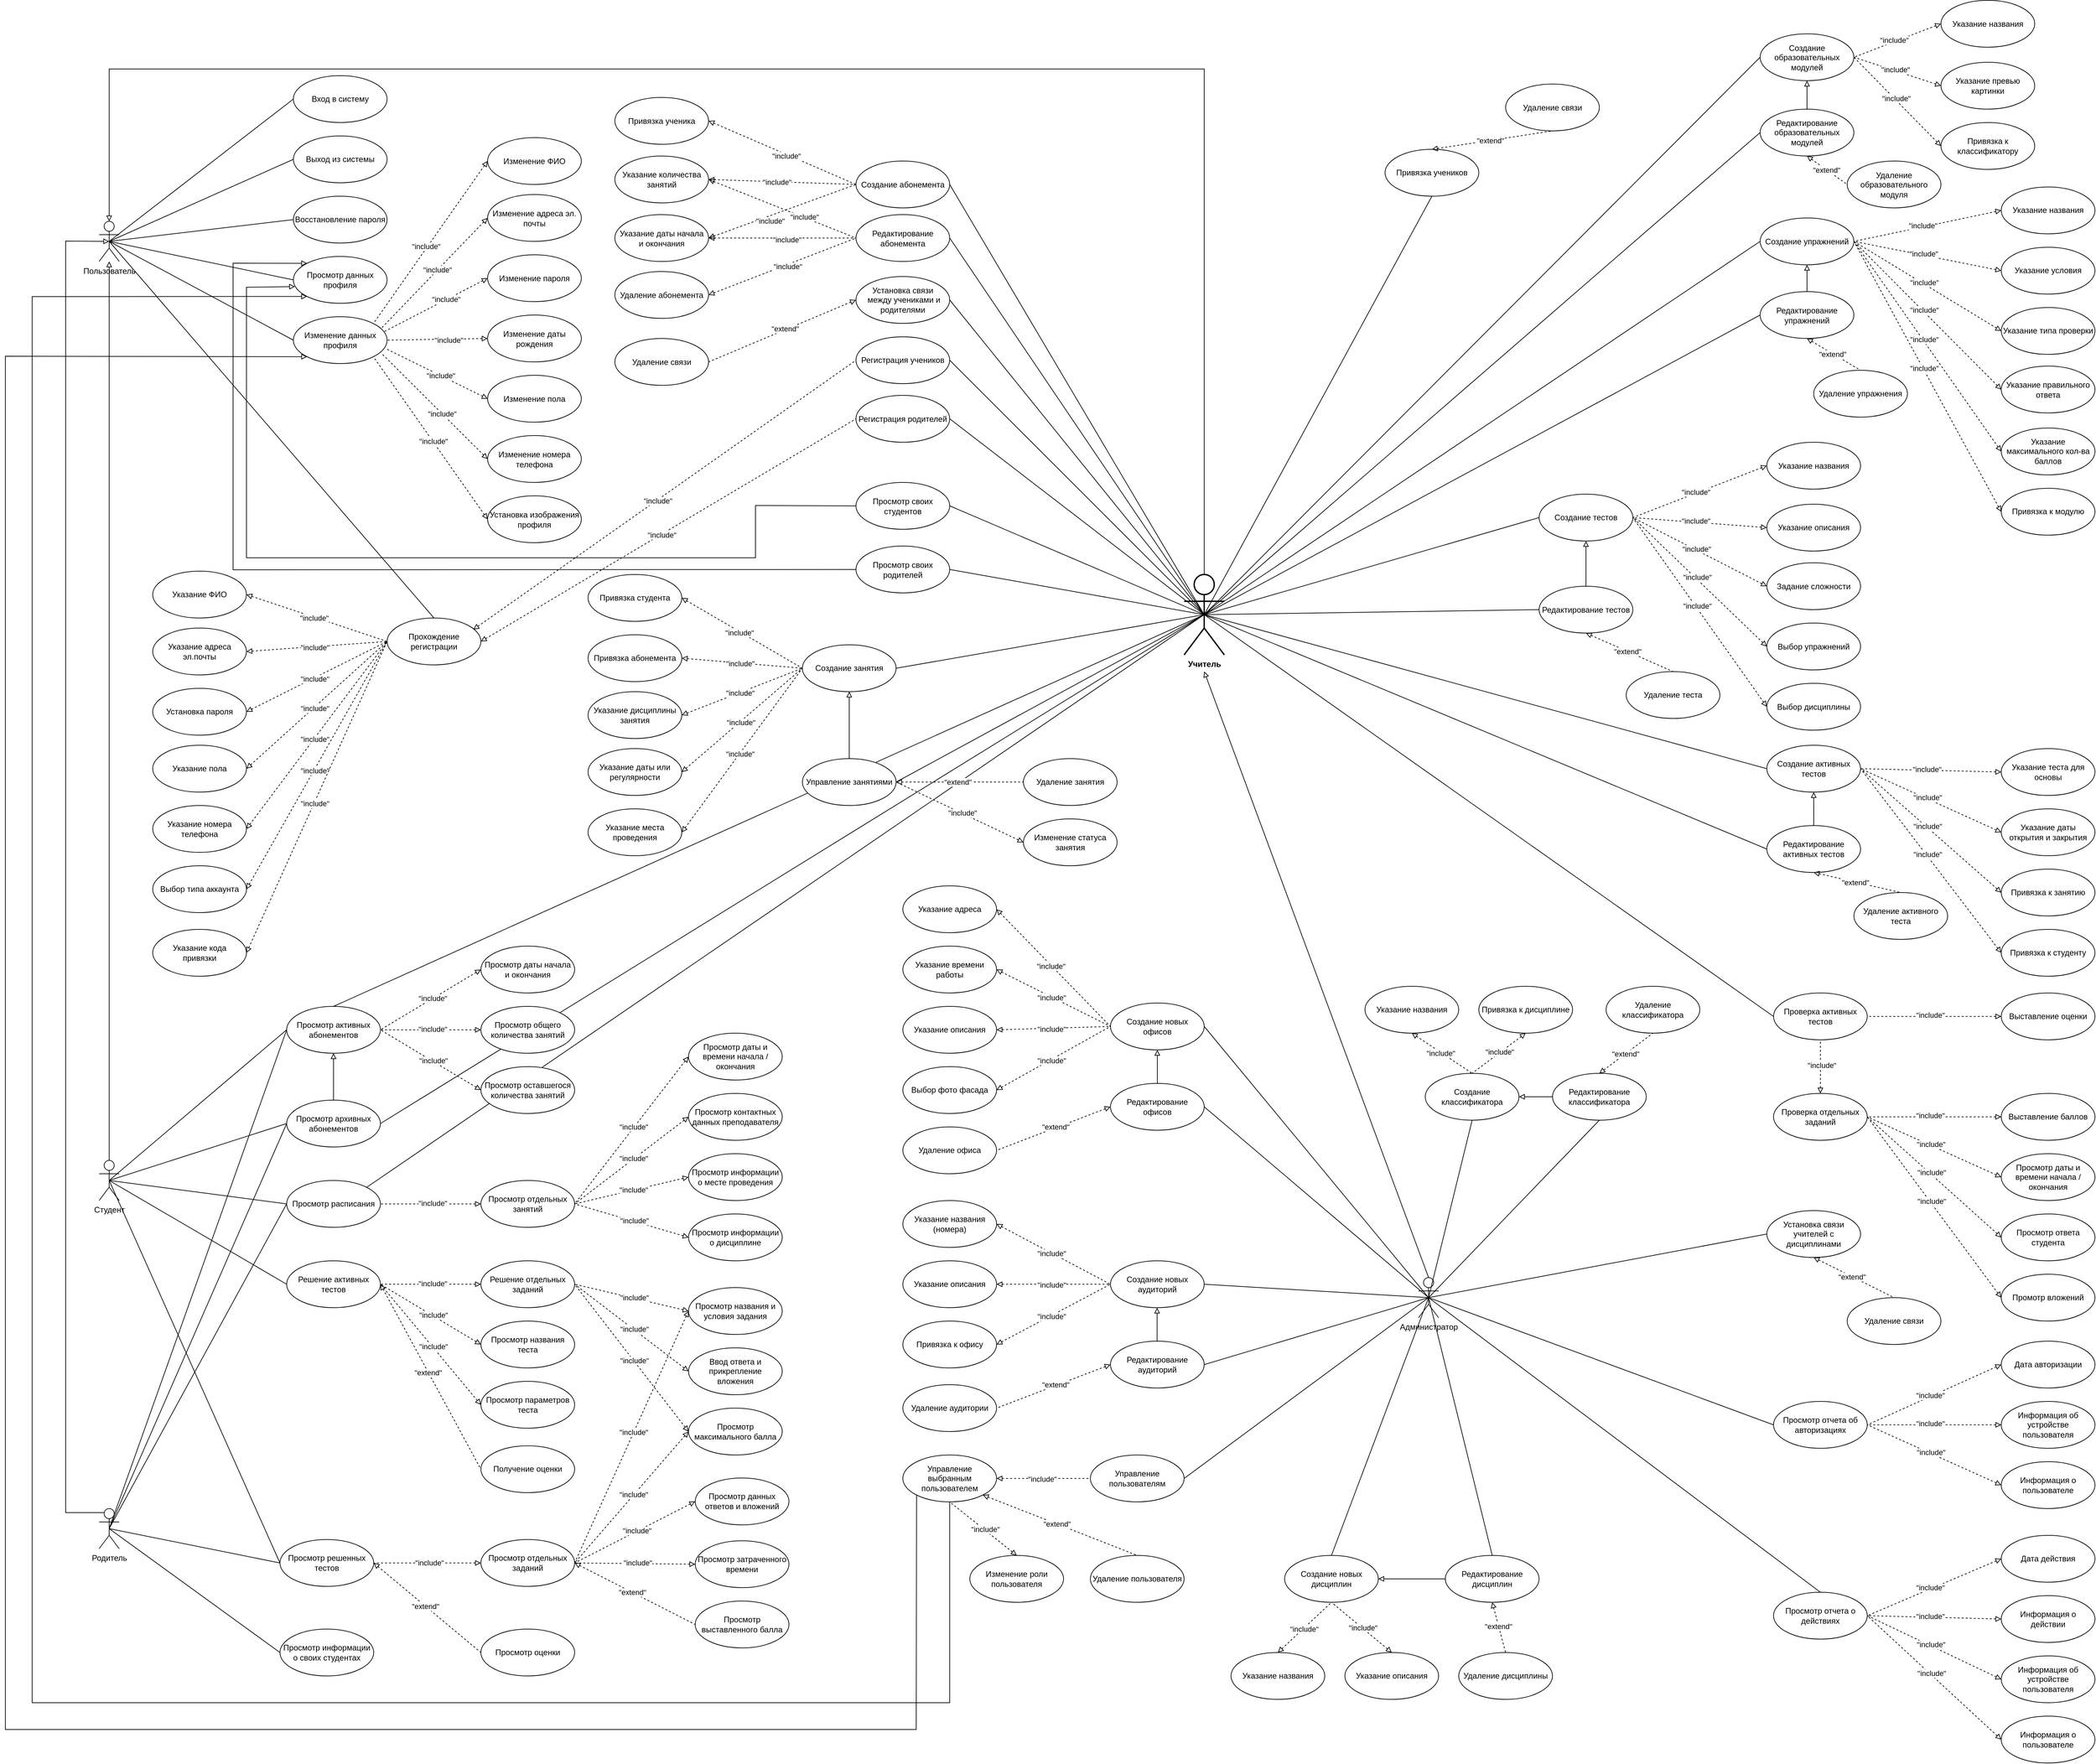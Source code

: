 <mxfile version="26.2.13">
  <diagram name="Страница — 1" id="v6qM49B0s4XVbtzaoC0h">
    <mxGraphModel dx="1535" dy="918" grid="1" gridSize="10" guides="1" tooltips="1" connect="1" arrows="1" fold="1" page="1" pageScale="1" pageWidth="3346" pageHeight="3346" math="0" shadow="0">
      <root>
        <mxCell id="0" />
        <mxCell id="1" parent="0" />
        <mxCell id="6gjo0pvrELv77hhcIg1b-312" value="" style="endArrow=none;html=1;rounded=0;entryX=0.5;entryY=0.5;entryDx=0;entryDy=0;entryPerimeter=0;exitX=1;exitY=0;exitDx=0;exitDy=0;" edge="1" parent="1" source="6gjo0pvrELv77hhcIg1b-10" target="6gjo0pvrELv77hhcIg1b-4">
          <mxGeometry width="50" height="50" relative="1" as="geometry">
            <mxPoint x="970" y="1360" as="sourcePoint" />
            <mxPoint x="1020" y="1310" as="targetPoint" />
          </mxGeometry>
        </mxCell>
        <mxCell id="6gjo0pvrELv77hhcIg1b-311" value="" style="endArrow=none;html=1;rounded=0;entryX=0.5;entryY=0.5;entryDx=0;entryDy=0;entryPerimeter=0;exitX=1;exitY=0.5;exitDx=0;exitDy=0;" edge="1" parent="1" source="6gjo0pvrELv77hhcIg1b-9" target="6gjo0pvrELv77hhcIg1b-4">
          <mxGeometry width="50" height="50" relative="1" as="geometry">
            <mxPoint x="970" y="1530" as="sourcePoint" />
            <mxPoint x="1020" y="1480" as="targetPoint" />
          </mxGeometry>
        </mxCell>
        <mxCell id="6gjo0pvrELv77hhcIg1b-310" value="" style="endArrow=none;html=1;rounded=0;entryX=0.5;entryY=0.5;entryDx=0;entryDy=0;entryPerimeter=0;exitX=0.5;exitY=0;exitDx=0;exitDy=0;" edge="1" parent="1" source="6gjo0pvrELv77hhcIg1b-7" target="6gjo0pvrELv77hhcIg1b-4">
          <mxGeometry width="50" height="50" relative="1" as="geometry">
            <mxPoint x="970" y="1300" as="sourcePoint" />
            <mxPoint x="1810" y="1250" as="targetPoint" />
          </mxGeometry>
        </mxCell>
        <mxCell id="6gjo0pvrELv77hhcIg1b-1" value="Студент" style="shape=umlActor;verticalLabelPosition=bottom;verticalAlign=top;html=1;" vertex="1" parent="1">
          <mxGeometry x="260" y="1750" width="30" height="60" as="geometry" />
        </mxCell>
        <mxCell id="6gjo0pvrELv77hhcIg1b-3" value="Родитель" style="shape=umlActor;verticalLabelPosition=bottom;verticalAlign=top;html=1;" vertex="1" parent="1">
          <mxGeometry x="260" y="2270" width="30" height="60" as="geometry" />
        </mxCell>
        <mxCell id="6gjo0pvrELv77hhcIg1b-4" value="Учитель" style="shape=umlActor;verticalLabelPosition=bottom;verticalAlign=top;html=1;strokeWidth=2;fontStyle=1" vertex="1" parent="1">
          <mxGeometry x="1880" y="875" width="60" height="120" as="geometry" />
        </mxCell>
        <mxCell id="6gjo0pvrELv77hhcIg1b-5" value="Администратор" style="shape=umlActor;verticalLabelPosition=bottom;verticalAlign=top;html=1;" vertex="1" parent="1">
          <mxGeometry x="2230" y="1925" width="30" height="60" as="geometry" />
        </mxCell>
        <mxCell id="6gjo0pvrELv77hhcIg1b-7" value="Просмотр активных абонементов" style="ellipse;whiteSpace=wrap;html=1;" vertex="1" parent="1">
          <mxGeometry x="540" y="1520" width="140" height="70" as="geometry" />
        </mxCell>
        <mxCell id="6gjo0pvrELv77hhcIg1b-9" value="Просмотр архивных абонементов" style="ellipse;whiteSpace=wrap;html=1;" vertex="1" parent="1">
          <mxGeometry x="540" y="1660" width="140" height="70" as="geometry" />
        </mxCell>
        <mxCell id="6gjo0pvrELv77hhcIg1b-10" value="Просмотр расписания" style="ellipse;whiteSpace=wrap;html=1;" vertex="1" parent="1">
          <mxGeometry x="540" y="1780" width="140" height="70" as="geometry" />
        </mxCell>
        <mxCell id="6gjo0pvrELv77hhcIg1b-11" value="Решение активных тестов" style="ellipse;whiteSpace=wrap;html=1;" vertex="1" parent="1">
          <mxGeometry x="540" y="1900" width="140" height="70" as="geometry" />
        </mxCell>
        <mxCell id="6gjo0pvrELv77hhcIg1b-12" value="Получение оценки" style="ellipse;whiteSpace=wrap;html=1;" vertex="1" parent="1">
          <mxGeometry x="830" y="2176.25" width="140" height="70" as="geometry" />
        </mxCell>
        <mxCell id="6gjo0pvrELv77hhcIg1b-15" value="Просмотр решенных тестов" style="ellipse;whiteSpace=wrap;html=1;" vertex="1" parent="1">
          <mxGeometry x="530" y="2316.25" width="140" height="70" as="geometry" />
        </mxCell>
        <mxCell id="6gjo0pvrELv77hhcIg1b-16" value="" style="endArrow=none;html=1;rounded=0;exitX=0.5;exitY=0.5;exitDx=0;exitDy=0;exitPerimeter=0;entryX=0;entryY=0.5;entryDx=0;entryDy=0;" edge="1" parent="1" source="6gjo0pvrELv77hhcIg1b-1" target="6gjo0pvrELv77hhcIg1b-7">
          <mxGeometry width="50" height="50" relative="1" as="geometry">
            <mxPoint x="760" y="1560" as="sourcePoint" />
            <mxPoint x="810" y="1510" as="targetPoint" />
          </mxGeometry>
        </mxCell>
        <mxCell id="6gjo0pvrELv77hhcIg1b-17" value="" style="endArrow=none;html=1;rounded=0;exitX=0.5;exitY=0.5;exitDx=0;exitDy=0;exitPerimeter=0;entryX=0;entryY=0.5;entryDx=0;entryDy=0;" edge="1" parent="1" source="6gjo0pvrELv77hhcIg1b-1" target="6gjo0pvrELv77hhcIg1b-9">
          <mxGeometry width="50" height="50" relative="1" as="geometry">
            <mxPoint x="760" y="1560" as="sourcePoint" />
            <mxPoint x="810" y="1510" as="targetPoint" />
          </mxGeometry>
        </mxCell>
        <mxCell id="6gjo0pvrELv77hhcIg1b-18" value="" style="endArrow=none;html=1;rounded=0;exitX=0.5;exitY=0.5;exitDx=0;exitDy=0;exitPerimeter=0;entryX=0;entryY=0.5;entryDx=0;entryDy=0;" edge="1" parent="1" source="6gjo0pvrELv77hhcIg1b-1" target="6gjo0pvrELv77hhcIg1b-10">
          <mxGeometry width="50" height="50" relative="1" as="geometry">
            <mxPoint x="770" y="1790" as="sourcePoint" />
            <mxPoint x="820" y="1740" as="targetPoint" />
          </mxGeometry>
        </mxCell>
        <mxCell id="6gjo0pvrELv77hhcIg1b-19" value="" style="endArrow=none;html=1;rounded=0;exitX=0.5;exitY=0.5;exitDx=0;exitDy=0;exitPerimeter=0;entryX=0;entryY=0.5;entryDx=0;entryDy=0;" edge="1" parent="1" source="6gjo0pvrELv77hhcIg1b-1" target="6gjo0pvrELv77hhcIg1b-11">
          <mxGeometry width="50" height="50" relative="1" as="geometry">
            <mxPoint x="770" y="1790" as="sourcePoint" />
            <mxPoint x="820" y="1740" as="targetPoint" />
          </mxGeometry>
        </mxCell>
        <mxCell id="6gjo0pvrELv77hhcIg1b-20" value="" style="endArrow=none;html=1;rounded=0;exitX=0.5;exitY=0.5;exitDx=0;exitDy=0;exitPerimeter=0;entryX=0;entryY=0.5;entryDx=0;entryDy=0;" edge="1" parent="1" source="6gjo0pvrELv77hhcIg1b-1" target="6gjo0pvrELv77hhcIg1b-15">
          <mxGeometry width="50" height="50" relative="1" as="geometry">
            <mxPoint x="770" y="1790" as="sourcePoint" />
            <mxPoint x="820" y="1740" as="targetPoint" />
          </mxGeometry>
        </mxCell>
        <mxCell id="6gjo0pvrELv77hhcIg1b-26" value="Пользователь" style="shape=umlActor;verticalLabelPosition=bottom;verticalAlign=top;html=1;" vertex="1" parent="1">
          <mxGeometry x="260" y="347.5" width="30" height="60" as="geometry" />
        </mxCell>
        <mxCell id="6gjo0pvrELv77hhcIg1b-27" value="Вход в систему" style="ellipse;whiteSpace=wrap;html=1;" vertex="1" parent="1">
          <mxGeometry x="550" y="130" width="140" height="70" as="geometry" />
        </mxCell>
        <mxCell id="6gjo0pvrELv77hhcIg1b-28" value="Выход из системы" style="ellipse;whiteSpace=wrap;html=1;" vertex="1" parent="1">
          <mxGeometry x="550" y="220" width="140" height="70" as="geometry" />
        </mxCell>
        <mxCell id="6gjo0pvrELv77hhcIg1b-29" value="Восстановление пароля" style="ellipse;whiteSpace=wrap;html=1;" vertex="1" parent="1">
          <mxGeometry x="550" y="310" width="140" height="70" as="geometry" />
        </mxCell>
        <mxCell id="6gjo0pvrELv77hhcIg1b-30" value="Изменение данных профиля" style="ellipse;whiteSpace=wrap;html=1;" vertex="1" parent="1">
          <mxGeometry x="550" y="490" width="140" height="70" as="geometry" />
        </mxCell>
        <mxCell id="6gjo0pvrELv77hhcIg1b-31" value="Изменение ФИО" style="ellipse;whiteSpace=wrap;html=1;" vertex="1" parent="1">
          <mxGeometry x="840" y="222.5" width="140" height="70" as="geometry" />
        </mxCell>
        <mxCell id="6gjo0pvrELv77hhcIg1b-32" value="Изменение адреса эл. почты" style="ellipse;whiteSpace=wrap;html=1;" vertex="1" parent="1">
          <mxGeometry x="840" y="307.5" width="140" height="70" as="geometry" />
        </mxCell>
        <mxCell id="6gjo0pvrELv77hhcIg1b-33" value="Изменение пароля" style="ellipse;whiteSpace=wrap;html=1;" vertex="1" parent="1">
          <mxGeometry x="840" y="397.5" width="140" height="70" as="geometry" />
        </mxCell>
        <mxCell id="6gjo0pvrELv77hhcIg1b-34" value="Изменение даты рождения" style="ellipse;whiteSpace=wrap;html=1;" vertex="1" parent="1">
          <mxGeometry x="840" y="487.5" width="140" height="70" as="geometry" />
        </mxCell>
        <mxCell id="6gjo0pvrELv77hhcIg1b-35" value="Изменение пола" style="ellipse;whiteSpace=wrap;html=1;" vertex="1" parent="1">
          <mxGeometry x="840" y="577.5" width="140" height="70" as="geometry" />
        </mxCell>
        <mxCell id="6gjo0pvrELv77hhcIg1b-36" value="Изменение номера телефона" style="ellipse;whiteSpace=wrap;html=1;" vertex="1" parent="1">
          <mxGeometry x="840" y="667.5" width="140" height="70" as="geometry" />
        </mxCell>
        <mxCell id="6gjo0pvrELv77hhcIg1b-37" value="Просмотр данных профиля" style="ellipse;whiteSpace=wrap;html=1;" vertex="1" parent="1">
          <mxGeometry x="550" y="400" width="140" height="70" as="geometry" />
        </mxCell>
        <mxCell id="6gjo0pvrELv77hhcIg1b-38" value="Установка изображения профиля" style="ellipse;whiteSpace=wrap;html=1;" vertex="1" parent="1">
          <mxGeometry x="840" y="757.5" width="140" height="70" as="geometry" />
        </mxCell>
        <mxCell id="6gjo0pvrELv77hhcIg1b-39" value="" style="endArrow=none;dashed=1;endFill=0;endSize=12;html=1;rounded=0;exitX=0;exitY=0.5;exitDx=0;exitDy=0;entryX=1;entryY=0;entryDx=0;entryDy=0;startArrow=block;startFill=0;" edge="1" parent="1" source="6gjo0pvrELv77hhcIg1b-31" target="6gjo0pvrELv77hhcIg1b-30">
          <mxGeometry width="160" relative="1" as="geometry">
            <mxPoint x="680" y="410" as="sourcePoint" />
            <mxPoint x="840" y="410" as="targetPoint" />
          </mxGeometry>
        </mxCell>
        <mxCell id="6gjo0pvrELv77hhcIg1b-52" value="&quot;include&quot;" style="edgeLabel;html=1;align=center;verticalAlign=middle;resizable=0;points=[];" vertex="1" connectable="0" parent="6gjo0pvrELv77hhcIg1b-39">
          <mxGeometry x="0.06" y="-2" relative="1" as="geometry">
            <mxPoint as="offset" />
          </mxGeometry>
        </mxCell>
        <mxCell id="6gjo0pvrELv77hhcIg1b-46" value="" style="endArrow=none;dashed=1;endFill=0;endSize=12;html=1;rounded=0;exitX=0;exitY=0.5;exitDx=0;exitDy=0;entryX=0.936;entryY=0.252;entryDx=0;entryDy=0;entryPerimeter=0;startArrow=block;startFill=0;" edge="1" parent="1" source="6gjo0pvrELv77hhcIg1b-32" target="6gjo0pvrELv77hhcIg1b-30">
          <mxGeometry width="160" relative="1" as="geometry">
            <mxPoint x="680" y="440" as="sourcePoint" />
            <mxPoint x="840" y="440" as="targetPoint" />
          </mxGeometry>
        </mxCell>
        <mxCell id="6gjo0pvrELv77hhcIg1b-53" value="&quot;include&quot;" style="edgeLabel;html=1;align=center;verticalAlign=middle;resizable=0;points=[];" vertex="1" connectable="0" parent="6gjo0pvrELv77hhcIg1b-46">
          <mxGeometry x="-0.057" y="-1" relative="1" as="geometry">
            <mxPoint as="offset" />
          </mxGeometry>
        </mxCell>
        <mxCell id="6gjo0pvrELv77hhcIg1b-47" value="" style="endArrow=none;dashed=1;endFill=0;endSize=12;html=1;rounded=0;entryX=0.973;entryY=0.314;entryDx=0;entryDy=0;entryPerimeter=0;exitX=0;exitY=0.5;exitDx=0;exitDy=0;startArrow=block;startFill=0;" edge="1" parent="1" source="6gjo0pvrELv77hhcIg1b-33" target="6gjo0pvrELv77hhcIg1b-30">
          <mxGeometry width="160" relative="1" as="geometry">
            <mxPoint x="770" y="550" as="sourcePoint" />
            <mxPoint x="840" y="440" as="targetPoint" />
          </mxGeometry>
        </mxCell>
        <mxCell id="6gjo0pvrELv77hhcIg1b-54" value="&quot;include&quot;" style="edgeLabel;html=1;align=center;verticalAlign=middle;resizable=0;points=[];" vertex="1" connectable="0" parent="6gjo0pvrELv77hhcIg1b-47">
          <mxGeometry x="-0.205" y="-1" relative="1" as="geometry">
            <mxPoint as="offset" />
          </mxGeometry>
        </mxCell>
        <mxCell id="6gjo0pvrELv77hhcIg1b-48" value="" style="endArrow=none;dashed=1;endFill=0;endSize=12;html=1;rounded=0;exitX=0;exitY=0.5;exitDx=0;exitDy=0;entryX=1;entryY=0.5;entryDx=0;entryDy=0;startArrow=block;startFill=0;" edge="1" parent="1" source="6gjo0pvrELv77hhcIg1b-34" target="6gjo0pvrELv77hhcIg1b-30">
          <mxGeometry width="160" relative="1" as="geometry">
            <mxPoint x="680" y="550" as="sourcePoint" />
            <mxPoint x="840" y="550" as="targetPoint" />
          </mxGeometry>
        </mxCell>
        <mxCell id="6gjo0pvrELv77hhcIg1b-55" value="&quot;include&quot;" style="edgeLabel;html=1;align=center;verticalAlign=middle;resizable=0;points=[];" vertex="1" connectable="0" parent="6gjo0pvrELv77hhcIg1b-48">
          <mxGeometry x="-0.225" y="1" relative="1" as="geometry">
            <mxPoint as="offset" />
          </mxGeometry>
        </mxCell>
        <mxCell id="6gjo0pvrELv77hhcIg1b-49" value="" style="endArrow=none;dashed=1;endFill=0;endSize=12;html=1;rounded=0;exitX=0;exitY=0.5;exitDx=0;exitDy=0;entryX=0.98;entryY=0.675;entryDx=0;entryDy=0;entryPerimeter=0;startArrow=block;startFill=0;" edge="1" parent="1" source="6gjo0pvrELv77hhcIg1b-35" target="6gjo0pvrELv77hhcIg1b-30">
          <mxGeometry width="160" relative="1" as="geometry">
            <mxPoint x="570" y="667.5" as="sourcePoint" />
            <mxPoint x="730" y="667.5" as="targetPoint" />
          </mxGeometry>
        </mxCell>
        <mxCell id="6gjo0pvrELv77hhcIg1b-56" value="&quot;include&quot;" style="edgeLabel;html=1;align=center;verticalAlign=middle;resizable=0;points=[];" vertex="1" connectable="0" parent="6gjo0pvrELv77hhcIg1b-49">
          <mxGeometry x="-0.081" relative="1" as="geometry">
            <mxPoint as="offset" />
          </mxGeometry>
        </mxCell>
        <mxCell id="6gjo0pvrELv77hhcIg1b-50" value="" style="endArrow=none;dashed=1;endFill=0;endSize=12;html=1;rounded=0;exitX=0;exitY=0.5;exitDx=0;exitDy=0;entryX=0.936;entryY=0.774;entryDx=0;entryDy=0;entryPerimeter=0;startArrow=block;startFill=0;" edge="1" parent="1" source="6gjo0pvrELv77hhcIg1b-36" target="6gjo0pvrELv77hhcIg1b-30">
          <mxGeometry width="160" relative="1" as="geometry">
            <mxPoint x="680" y="620" as="sourcePoint" />
            <mxPoint x="840" y="620" as="targetPoint" />
          </mxGeometry>
        </mxCell>
        <mxCell id="6gjo0pvrELv77hhcIg1b-57" value="&quot;include&quot;" style="edgeLabel;html=1;align=center;verticalAlign=middle;resizable=0;points=[];" vertex="1" connectable="0" parent="6gjo0pvrELv77hhcIg1b-50">
          <mxGeometry x="-0.14" relative="1" as="geometry">
            <mxPoint as="offset" />
          </mxGeometry>
        </mxCell>
        <mxCell id="6gjo0pvrELv77hhcIg1b-51" value="" style="endArrow=none;dashed=1;endFill=0;endSize=12;html=1;rounded=0;exitX=0;exitY=0.5;exitDx=0;exitDy=0;entryX=1;entryY=1;entryDx=0;entryDy=0;startArrow=block;startFill=0;" edge="1" parent="1" source="6gjo0pvrELv77hhcIg1b-38" target="6gjo0pvrELv77hhcIg1b-30">
          <mxGeometry width="160" relative="1" as="geometry">
            <mxPoint x="680" y="690" as="sourcePoint" />
            <mxPoint x="840" y="690" as="targetPoint" />
          </mxGeometry>
        </mxCell>
        <mxCell id="6gjo0pvrELv77hhcIg1b-58" value="&quot;include&quot;" style="edgeLabel;html=1;align=center;verticalAlign=middle;resizable=0;points=[];" vertex="1" connectable="0" parent="6gjo0pvrELv77hhcIg1b-51">
          <mxGeometry x="-0.038" y="-1" relative="1" as="geometry">
            <mxPoint as="offset" />
          </mxGeometry>
        </mxCell>
        <mxCell id="6gjo0pvrELv77hhcIg1b-59" value="" style="endArrow=none;html=1;rounded=0;exitX=0.5;exitY=0.5;exitDx=0;exitDy=0;exitPerimeter=0;entryX=0;entryY=0.5;entryDx=0;entryDy=0;" edge="1" parent="1" source="6gjo0pvrELv77hhcIg1b-26" target="6gjo0pvrELv77hhcIg1b-27">
          <mxGeometry width="50" height="50" relative="1" as="geometry">
            <mxPoint x="740" y="370" as="sourcePoint" />
            <mxPoint x="790" y="320" as="targetPoint" />
          </mxGeometry>
        </mxCell>
        <mxCell id="6gjo0pvrELv77hhcIg1b-60" value="" style="endArrow=none;html=1;rounded=0;exitX=0.5;exitY=0.5;exitDx=0;exitDy=0;exitPerimeter=0;entryX=0;entryY=0.5;entryDx=0;entryDy=0;" edge="1" parent="1" source="6gjo0pvrELv77hhcIg1b-26" target="6gjo0pvrELv77hhcIg1b-28">
          <mxGeometry width="50" height="50" relative="1" as="geometry">
            <mxPoint x="740" y="370" as="sourcePoint" />
            <mxPoint x="790" y="320" as="targetPoint" />
          </mxGeometry>
        </mxCell>
        <mxCell id="6gjo0pvrELv77hhcIg1b-61" value="" style="endArrow=none;html=1;rounded=0;exitX=0.5;exitY=0.5;exitDx=0;exitDy=0;exitPerimeter=0;entryX=0;entryY=0.5;entryDx=0;entryDy=0;" edge="1" parent="1" source="6gjo0pvrELv77hhcIg1b-26" target="6gjo0pvrELv77hhcIg1b-29">
          <mxGeometry width="50" height="50" relative="1" as="geometry">
            <mxPoint x="740" y="370" as="sourcePoint" />
            <mxPoint x="790" y="320" as="targetPoint" />
          </mxGeometry>
        </mxCell>
        <mxCell id="6gjo0pvrELv77hhcIg1b-62" value="" style="endArrow=none;html=1;rounded=0;exitX=0.5;exitY=0.5;exitDx=0;exitDy=0;exitPerimeter=0;entryX=0;entryY=0.5;entryDx=0;entryDy=0;" edge="1" parent="1" source="6gjo0pvrELv77hhcIg1b-26" target="6gjo0pvrELv77hhcIg1b-37">
          <mxGeometry width="50" height="50" relative="1" as="geometry">
            <mxPoint x="740" y="370" as="sourcePoint" />
            <mxPoint x="790" y="320" as="targetPoint" />
          </mxGeometry>
        </mxCell>
        <mxCell id="6gjo0pvrELv77hhcIg1b-63" value="" style="endArrow=none;html=1;rounded=0;exitX=0.5;exitY=0.5;exitDx=0;exitDy=0;exitPerimeter=0;entryX=0;entryY=0.5;entryDx=0;entryDy=0;" edge="1" parent="1" source="6gjo0pvrELv77hhcIg1b-26" target="6gjo0pvrELv77hhcIg1b-30">
          <mxGeometry width="50" height="50" relative="1" as="geometry">
            <mxPoint x="740" y="370" as="sourcePoint" />
            <mxPoint x="790" y="320" as="targetPoint" />
          </mxGeometry>
        </mxCell>
        <mxCell id="6gjo0pvrELv77hhcIg1b-64" value="" style="endArrow=block;html=1;rounded=0;exitX=0.5;exitY=0;exitDx=0;exitDy=0;exitPerimeter=0;endFill=0;" edge="1" parent="1" source="6gjo0pvrELv77hhcIg1b-1" target="6gjo0pvrELv77hhcIg1b-26">
          <mxGeometry width="50" height="50" relative="1" as="geometry">
            <mxPoint x="740" y="820" as="sourcePoint" />
            <mxPoint x="790" y="770" as="targetPoint" />
          </mxGeometry>
        </mxCell>
        <mxCell id="6gjo0pvrELv77hhcIg1b-66" value="Просмотр информации о своих студентах" style="ellipse;whiteSpace=wrap;html=1;" vertex="1" parent="1">
          <mxGeometry x="530" y="2450" width="140" height="70" as="geometry" />
        </mxCell>
        <mxCell id="6gjo0pvrELv77hhcIg1b-70" value="" style="endArrow=none;html=1;rounded=0;exitX=0.5;exitY=0.5;exitDx=0;exitDy=0;exitPerimeter=0;entryX=0;entryY=0.5;entryDx=0;entryDy=0;" edge="1" parent="1" source="6gjo0pvrELv77hhcIg1b-3" target="6gjo0pvrELv77hhcIg1b-66">
          <mxGeometry width="50" height="50" relative="1" as="geometry">
            <mxPoint x="720" y="2100" as="sourcePoint" />
            <mxPoint x="770" y="2050" as="targetPoint" />
          </mxGeometry>
        </mxCell>
        <mxCell id="6gjo0pvrELv77hhcIg1b-71" value="" style="endArrow=none;html=1;rounded=0;exitX=0.5;exitY=0.5;exitDx=0;exitDy=0;exitPerimeter=0;entryX=0;entryY=0.5;entryDx=0;entryDy=0;" edge="1" parent="1" source="6gjo0pvrELv77hhcIg1b-3" target="6gjo0pvrELv77hhcIg1b-7">
          <mxGeometry width="50" height="50" relative="1" as="geometry">
            <mxPoint x="710" y="1660" as="sourcePoint" />
            <mxPoint x="760" y="1610" as="targetPoint" />
          </mxGeometry>
        </mxCell>
        <mxCell id="6gjo0pvrELv77hhcIg1b-72" value="" style="endArrow=none;html=1;rounded=0;exitX=0.5;exitY=0.5;exitDx=0;exitDy=0;exitPerimeter=0;entryX=0;entryY=0.5;entryDx=0;entryDy=0;" edge="1" parent="1" source="6gjo0pvrELv77hhcIg1b-3" target="6gjo0pvrELv77hhcIg1b-9">
          <mxGeometry width="50" height="50" relative="1" as="geometry">
            <mxPoint x="710" y="1660" as="sourcePoint" />
            <mxPoint x="760" y="1610" as="targetPoint" />
          </mxGeometry>
        </mxCell>
        <mxCell id="6gjo0pvrELv77hhcIg1b-73" value="" style="endArrow=none;html=1;rounded=0;exitX=0.5;exitY=0.5;exitDx=0;exitDy=0;exitPerimeter=0;entryX=0;entryY=0.5;entryDx=0;entryDy=0;" edge="1" parent="1" source="6gjo0pvrELv77hhcIg1b-3" target="6gjo0pvrELv77hhcIg1b-10">
          <mxGeometry width="50" height="50" relative="1" as="geometry">
            <mxPoint x="720" y="1890" as="sourcePoint" />
            <mxPoint x="770" y="1840" as="targetPoint" />
          </mxGeometry>
        </mxCell>
        <mxCell id="6gjo0pvrELv77hhcIg1b-74" value="" style="endArrow=none;html=1;rounded=0;exitX=0.5;exitY=0.5;exitDx=0;exitDy=0;exitPerimeter=0;entryX=0;entryY=0.5;entryDx=0;entryDy=0;" edge="1" parent="1" source="6gjo0pvrELv77hhcIg1b-3" target="6gjo0pvrELv77hhcIg1b-15">
          <mxGeometry width="50" height="50" relative="1" as="geometry">
            <mxPoint x="720" y="1890" as="sourcePoint" />
            <mxPoint x="770" y="1840" as="targetPoint" />
          </mxGeometry>
        </mxCell>
        <mxCell id="6gjo0pvrELv77hhcIg1b-75" value="" style="endArrow=block;html=1;rounded=0;exitX=0.25;exitY=0.1;exitDx=0;exitDy=0;exitPerimeter=0;endFill=0;entryX=0.5;entryY=0.5;entryDx=0;entryDy=0;entryPerimeter=0;" edge="1" parent="1" source="6gjo0pvrELv77hhcIg1b-3" target="6gjo0pvrELv77hhcIg1b-26">
          <mxGeometry width="50" height="50" relative="1" as="geometry">
            <mxPoint x="285" y="845" as="sourcePoint" />
            <mxPoint x="285" y="330" as="targetPoint" />
            <Array as="points">
              <mxPoint x="210" y="2276" />
              <mxPoint x="210" y="1216" />
              <mxPoint x="210" y="377" />
            </Array>
          </mxGeometry>
        </mxCell>
        <mxCell id="6gjo0pvrELv77hhcIg1b-76" value="Создание абонемента" style="ellipse;whiteSpace=wrap;html=1;" vertex="1" parent="1">
          <mxGeometry x="1390" y="257.5" width="140" height="70" as="geometry" />
        </mxCell>
        <mxCell id="6gjo0pvrELv77hhcIg1b-77" value="Редактирование абонемента" style="ellipse;whiteSpace=wrap;html=1;" vertex="1" parent="1">
          <mxGeometry x="1390" y="337.5" width="140" height="70" as="geometry" />
        </mxCell>
        <mxCell id="6gjo0pvrELv77hhcIg1b-78" value="Регистрация учеников" style="ellipse;whiteSpace=wrap;html=1;" vertex="1" parent="1">
          <mxGeometry x="1390" y="520" width="140" height="70" as="geometry" />
        </mxCell>
        <mxCell id="6gjo0pvrELv77hhcIg1b-79" value="Регистрация родителей" style="ellipse;whiteSpace=wrap;html=1;" vertex="1" parent="1">
          <mxGeometry x="1390" y="607.5" width="140" height="70" as="geometry" />
        </mxCell>
        <mxCell id="6gjo0pvrELv77hhcIg1b-80" value="Установка связи&lt;div&gt;&amp;nbsp;между учениками и родителями&lt;/div&gt;" style="ellipse;whiteSpace=wrap;html=1;" vertex="1" parent="1">
          <mxGeometry x="1390" y="430" width="140" height="70" as="geometry" />
        </mxCell>
        <mxCell id="6gjo0pvrELv77hhcIg1b-81" value="Создание занятия" style="ellipse;whiteSpace=wrap;html=1;" vertex="1" parent="1">
          <mxGeometry x="1310" y="980" width="140" height="70" as="geometry" />
        </mxCell>
        <mxCell id="6gjo0pvrELv77hhcIg1b-82" value="Создание образовательных модулей" style="ellipse;whiteSpace=wrap;html=1;" vertex="1" parent="1">
          <mxGeometry x="2740" y="67.5" width="140" height="70" as="geometry" />
        </mxCell>
        <mxCell id="6gjo0pvrELv77hhcIg1b-84" value="Создание упражнений" style="ellipse;whiteSpace=wrap;html=1;" vertex="1" parent="1">
          <mxGeometry x="2740" y="342.5" width="140" height="70" as="geometry" />
        </mxCell>
        <mxCell id="6gjo0pvrELv77hhcIg1b-85" value="Создание тестов" style="ellipse;whiteSpace=wrap;html=1;" vertex="1" parent="1">
          <mxGeometry x="2410" y="755" width="140" height="70" as="geometry" />
        </mxCell>
        <mxCell id="6gjo0pvrELv77hhcIg1b-86" value="Создание активных тестов" style="ellipse;whiteSpace=wrap;html=1;" vertex="1" parent="1">
          <mxGeometry x="2750" y="1130" width="140" height="70" as="geometry" />
        </mxCell>
        <mxCell id="6gjo0pvrELv77hhcIg1b-87" value="Проверка активных тестов" style="ellipse;whiteSpace=wrap;html=1;" vertex="1" parent="1">
          <mxGeometry x="2760" y="1500" width="140" height="70" as="geometry" />
        </mxCell>
        <mxCell id="6gjo0pvrELv77hhcIg1b-89" value="Управление занятиями" style="ellipse;whiteSpace=wrap;html=1;" vertex="1" parent="1">
          <mxGeometry x="1310" y="1150" width="140" height="70" as="geometry" />
        </mxCell>
        <mxCell id="6gjo0pvrELv77hhcIg1b-90" value="" style="endArrow=none;dashed=1;endFill=0;endSize=12;html=1;rounded=0;exitX=1;exitY=0.5;exitDx=0;exitDy=0;entryX=0;entryY=0.5;entryDx=0;entryDy=0;startArrow=block;startFill=0;" edge="1" parent="1" source="6gjo0pvrELv77hhcIg1b-11" target="6gjo0pvrELv77hhcIg1b-12">
          <mxGeometry width="160" relative="1" as="geometry">
            <mxPoint x="830" y="1783" as="sourcePoint" />
            <mxPoint x="659" y="1540" as="targetPoint" />
          </mxGeometry>
        </mxCell>
        <mxCell id="6gjo0pvrELv77hhcIg1b-91" value="&quot;extend&quot;" style="edgeLabel;html=1;align=center;verticalAlign=middle;resizable=0;points=[];" vertex="1" connectable="0" parent="6gjo0pvrELv77hhcIg1b-90">
          <mxGeometry x="-0.038" y="-1" relative="1" as="geometry">
            <mxPoint y="-1" as="offset" />
          </mxGeometry>
        </mxCell>
        <mxCell id="6gjo0pvrELv77hhcIg1b-92" value="Привязка ученика" style="ellipse;whiteSpace=wrap;html=1;" vertex="1" parent="1">
          <mxGeometry x="1030" y="162.5" width="140" height="70" as="geometry" />
        </mxCell>
        <mxCell id="6gjo0pvrELv77hhcIg1b-93" value="Указание количества занятий" style="ellipse;whiteSpace=wrap;html=1;" vertex="1" parent="1">
          <mxGeometry x="1030" y="250" width="140" height="70" as="geometry" />
        </mxCell>
        <mxCell id="6gjo0pvrELv77hhcIg1b-94" value="Указание даты начала&lt;div&gt;и окончания&lt;/div&gt;" style="ellipse;whiteSpace=wrap;html=1;" vertex="1" parent="1">
          <mxGeometry x="1030" y="337.5" width="140" height="70" as="geometry" />
        </mxCell>
        <mxCell id="6gjo0pvrELv77hhcIg1b-95" value="" style="endArrow=none;dashed=1;endFill=0;endSize=12;html=1;rounded=0;exitX=1;exitY=0.5;exitDx=0;exitDy=0;entryX=0;entryY=0.5;entryDx=0;entryDy=0;startArrow=block;startFill=0;" edge="1" parent="1" source="6gjo0pvrELv77hhcIg1b-92" target="6gjo0pvrELv77hhcIg1b-76">
          <mxGeometry width="160" relative="1" as="geometry">
            <mxPoint x="850" y="268" as="sourcePoint" />
            <mxPoint x="679" y="510" as="targetPoint" />
          </mxGeometry>
        </mxCell>
        <mxCell id="6gjo0pvrELv77hhcIg1b-96" value="&quot;include&quot;" style="edgeLabel;html=1;align=center;verticalAlign=middle;resizable=0;points=[];" vertex="1" connectable="0" parent="6gjo0pvrELv77hhcIg1b-95">
          <mxGeometry x="0.06" y="-2" relative="1" as="geometry">
            <mxPoint as="offset" />
          </mxGeometry>
        </mxCell>
        <mxCell id="6gjo0pvrELv77hhcIg1b-97" value="" style="endArrow=none;dashed=1;endFill=0;endSize=12;html=1;rounded=0;exitX=1;exitY=0.5;exitDx=0;exitDy=0;startArrow=block;startFill=0;entryX=0;entryY=0.5;entryDx=0;entryDy=0;" edge="1" parent="1" source="6gjo0pvrELv77hhcIg1b-93" target="6gjo0pvrELv77hhcIg1b-76">
          <mxGeometry width="160" relative="1" as="geometry">
            <mxPoint x="1260" y="208" as="sourcePoint" />
            <mxPoint x="1320" y="200" as="targetPoint" />
          </mxGeometry>
        </mxCell>
        <mxCell id="6gjo0pvrELv77hhcIg1b-98" value="&quot;include&quot;" style="edgeLabel;html=1;align=center;verticalAlign=middle;resizable=0;points=[];" vertex="1" connectable="0" parent="6gjo0pvrELv77hhcIg1b-97">
          <mxGeometry x="0.06" y="-2" relative="1" as="geometry">
            <mxPoint x="-15" y="-2" as="offset" />
          </mxGeometry>
        </mxCell>
        <mxCell id="6gjo0pvrELv77hhcIg1b-99" value="" style="endArrow=none;dashed=1;endFill=0;endSize=12;html=1;rounded=0;exitX=1;exitY=0.5;exitDx=0;exitDy=0;entryX=0;entryY=0.5;entryDx=0;entryDy=0;startArrow=block;startFill=0;" edge="1" parent="1" source="6gjo0pvrELv77hhcIg1b-94" target="6gjo0pvrELv77hhcIg1b-76">
          <mxGeometry width="160" relative="1" as="geometry">
            <mxPoint x="1270" y="218" as="sourcePoint" />
            <mxPoint x="1340" y="218" as="targetPoint" />
          </mxGeometry>
        </mxCell>
        <mxCell id="6gjo0pvrELv77hhcIg1b-100" value="&quot;include&quot;" style="edgeLabel;html=1;align=center;verticalAlign=middle;resizable=0;points=[];" vertex="1" connectable="0" parent="6gjo0pvrELv77hhcIg1b-99">
          <mxGeometry x="0.06" y="-2" relative="1" as="geometry">
            <mxPoint x="-25" y="15" as="offset" />
          </mxGeometry>
        </mxCell>
        <mxCell id="6gjo0pvrELv77hhcIg1b-101" value="Удаление абонемента" style="ellipse;whiteSpace=wrap;html=1;" vertex="1" parent="1">
          <mxGeometry x="1030" y="422.5" width="140" height="70" as="geometry" />
        </mxCell>
        <mxCell id="6gjo0pvrELv77hhcIg1b-102" value="" style="endArrow=none;dashed=1;endFill=0;endSize=12;html=1;rounded=0;exitX=1;exitY=0.5;exitDx=0;exitDy=0;entryX=0;entryY=0.5;entryDx=0;entryDy=0;startArrow=block;startFill=0;" edge="1" parent="1" source="6gjo0pvrELv77hhcIg1b-101" target="6gjo0pvrELv77hhcIg1b-77">
          <mxGeometry width="160" relative="1" as="geometry">
            <mxPoint x="1180" y="382" as="sourcePoint" />
            <mxPoint x="1320" y="295" as="targetPoint" />
          </mxGeometry>
        </mxCell>
        <mxCell id="6gjo0pvrELv77hhcIg1b-103" value="&quot;include&quot;" style="edgeLabel;html=1;align=center;verticalAlign=middle;resizable=0;points=[];" vertex="1" connectable="0" parent="6gjo0pvrELv77hhcIg1b-102">
          <mxGeometry x="0.06" y="-2" relative="1" as="geometry">
            <mxPoint as="offset" />
          </mxGeometry>
        </mxCell>
        <mxCell id="6gjo0pvrELv77hhcIg1b-104" value="" style="endArrow=none;dashed=1;endFill=0;endSize=12;html=1;rounded=0;exitX=1;exitY=0.5;exitDx=0;exitDy=0;entryX=0;entryY=0.5;entryDx=0;entryDy=0;startArrow=block;startFill=0;" edge="1" parent="1" source="6gjo0pvrELv77hhcIg1b-93" target="6gjo0pvrELv77hhcIg1b-77">
          <mxGeometry width="160" relative="1" as="geometry">
            <mxPoint x="1180" y="468" as="sourcePoint" />
            <mxPoint x="1330" y="375" as="targetPoint" />
          </mxGeometry>
        </mxCell>
        <mxCell id="6gjo0pvrELv77hhcIg1b-105" value="&quot;include&quot;" style="edgeLabel;html=1;align=center;verticalAlign=middle;resizable=0;points=[];" vertex="1" connectable="0" parent="6gjo0pvrELv77hhcIg1b-104">
          <mxGeometry x="0.06" y="-2" relative="1" as="geometry">
            <mxPoint x="27" y="8" as="offset" />
          </mxGeometry>
        </mxCell>
        <mxCell id="6gjo0pvrELv77hhcIg1b-106" value="" style="endArrow=none;dashed=1;endFill=0;endSize=12;html=1;rounded=0;exitX=1;exitY=0.5;exitDx=0;exitDy=0;entryX=0;entryY=0.5;entryDx=0;entryDy=0;startArrow=block;startFill=0;" edge="1" parent="1" source="6gjo0pvrELv77hhcIg1b-94" target="6gjo0pvrELv77hhcIg1b-77">
          <mxGeometry width="160" relative="1" as="geometry">
            <mxPoint x="1190" y="478" as="sourcePoint" />
            <mxPoint x="1340" y="385" as="targetPoint" />
          </mxGeometry>
        </mxCell>
        <mxCell id="6gjo0pvrELv77hhcIg1b-107" value="&quot;include&quot;" style="edgeLabel;html=1;align=center;verticalAlign=middle;resizable=0;points=[];" vertex="1" connectable="0" parent="6gjo0pvrELv77hhcIg1b-106">
          <mxGeometry x="0.06" y="-2" relative="1" as="geometry">
            <mxPoint as="offset" />
          </mxGeometry>
        </mxCell>
        <mxCell id="6gjo0pvrELv77hhcIg1b-111" value="Прохождение регистрации" style="ellipse;whiteSpace=wrap;html=1;" vertex="1" parent="1">
          <mxGeometry x="690" y="940" width="140" height="70" as="geometry" />
        </mxCell>
        <mxCell id="6gjo0pvrELv77hhcIg1b-112" value="Указание ФИО" style="ellipse;whiteSpace=wrap;html=1;" vertex="1" parent="1">
          <mxGeometry x="340" y="870" width="140" height="70" as="geometry" />
        </mxCell>
        <mxCell id="6gjo0pvrELv77hhcIg1b-113" value="Указание адреса эл.почты" style="ellipse;whiteSpace=wrap;html=1;" vertex="1" parent="1">
          <mxGeometry x="340" y="955" width="140" height="70" as="geometry" />
        </mxCell>
        <mxCell id="6gjo0pvrELv77hhcIg1b-114" value="Установка пароля" style="ellipse;whiteSpace=wrap;html=1;" vertex="1" parent="1">
          <mxGeometry x="340" y="1045" width="140" height="70" as="geometry" />
        </mxCell>
        <mxCell id="6gjo0pvrELv77hhcIg1b-115" value="Указание пола" style="ellipse;whiteSpace=wrap;html=1;" vertex="1" parent="1">
          <mxGeometry x="340" y="1130" width="140" height="70" as="geometry" />
        </mxCell>
        <mxCell id="6gjo0pvrELv77hhcIg1b-116" value="Указание номера телефона" style="ellipse;whiteSpace=wrap;html=1;" vertex="1" parent="1">
          <mxGeometry x="340" y="1220" width="140" height="70" as="geometry" />
        </mxCell>
        <mxCell id="6gjo0pvrELv77hhcIg1b-117" value="Выбор типа аккаунта" style="ellipse;whiteSpace=wrap;html=1;" vertex="1" parent="1">
          <mxGeometry x="340" y="1310" width="140" height="70" as="geometry" />
        </mxCell>
        <mxCell id="6gjo0pvrELv77hhcIg1b-118" value="Указание кода&lt;div&gt;привязки&lt;/div&gt;" style="ellipse;whiteSpace=wrap;html=1;" vertex="1" parent="1">
          <mxGeometry x="340" y="1405" width="140" height="70" as="geometry" />
        </mxCell>
        <mxCell id="6gjo0pvrELv77hhcIg1b-119" value="" style="endArrow=none;dashed=1;endFill=0;endSize=12;html=1;rounded=0;exitX=1;exitY=0.5;exitDx=0;exitDy=0;entryX=0;entryY=0.5;entryDx=0;entryDy=0;startArrow=block;startFill=0;" edge="1" parent="1" source="6gjo0pvrELv77hhcIg1b-112" target="6gjo0pvrELv77hhcIg1b-111">
          <mxGeometry width="160" relative="1" as="geometry">
            <mxPoint x="830" y="1003" as="sourcePoint" />
            <mxPoint x="659" y="760" as="targetPoint" />
          </mxGeometry>
        </mxCell>
        <mxCell id="6gjo0pvrELv77hhcIg1b-120" value="&quot;include&quot;" style="edgeLabel;html=1;align=center;verticalAlign=middle;resizable=0;points=[];" vertex="1" connectable="0" parent="6gjo0pvrELv77hhcIg1b-119">
          <mxGeometry x="-0.038" y="-1" relative="1" as="geometry">
            <mxPoint as="offset" />
          </mxGeometry>
        </mxCell>
        <mxCell id="6gjo0pvrELv77hhcIg1b-121" value="" style="endArrow=none;dashed=1;endFill=0;endSize=12;html=1;rounded=0;exitX=1;exitY=0.5;exitDx=0;exitDy=0;entryX=0;entryY=0.5;entryDx=0;entryDy=0;startArrow=block;startFill=0;" edge="1" parent="1" source="6gjo0pvrELv77hhcIg1b-113" target="6gjo0pvrELv77hhcIg1b-111">
          <mxGeometry width="160" relative="1" as="geometry">
            <mxPoint x="490" y="915" as="sourcePoint" />
            <mxPoint x="710" y="1015" as="targetPoint" />
          </mxGeometry>
        </mxCell>
        <mxCell id="6gjo0pvrELv77hhcIg1b-122" value="&quot;include&quot;" style="edgeLabel;html=1;align=center;verticalAlign=middle;resizable=0;points=[];" vertex="1" connectable="0" parent="6gjo0pvrELv77hhcIg1b-121">
          <mxGeometry x="-0.038" y="-1" relative="1" as="geometry">
            <mxPoint as="offset" />
          </mxGeometry>
        </mxCell>
        <mxCell id="6gjo0pvrELv77hhcIg1b-123" value="" style="endArrow=none;dashed=1;endFill=0;endSize=12;html=1;rounded=0;exitX=1;exitY=0.5;exitDx=0;exitDy=0;entryX=0;entryY=0.5;entryDx=0;entryDy=0;startArrow=block;startFill=0;" edge="1" parent="1" source="6gjo0pvrELv77hhcIg1b-114" target="6gjo0pvrELv77hhcIg1b-111">
          <mxGeometry width="160" relative="1" as="geometry">
            <mxPoint x="500" y="925" as="sourcePoint" />
            <mxPoint x="720" y="1025" as="targetPoint" />
          </mxGeometry>
        </mxCell>
        <mxCell id="6gjo0pvrELv77hhcIg1b-124" value="&quot;include&quot;" style="edgeLabel;html=1;align=center;verticalAlign=middle;resizable=0;points=[];" vertex="1" connectable="0" parent="6gjo0pvrELv77hhcIg1b-123">
          <mxGeometry x="-0.038" y="-1" relative="1" as="geometry">
            <mxPoint as="offset" />
          </mxGeometry>
        </mxCell>
        <mxCell id="6gjo0pvrELv77hhcIg1b-125" value="" style="endArrow=none;dashed=1;endFill=0;endSize=12;html=1;rounded=0;exitX=1;exitY=0.5;exitDx=0;exitDy=0;entryX=0;entryY=0.5;entryDx=0;entryDy=0;startArrow=block;startFill=0;" edge="1" parent="1" source="6gjo0pvrELv77hhcIg1b-115" target="6gjo0pvrELv77hhcIg1b-111">
          <mxGeometry width="160" relative="1" as="geometry">
            <mxPoint x="510" y="935" as="sourcePoint" />
            <mxPoint x="730" y="1035" as="targetPoint" />
          </mxGeometry>
        </mxCell>
        <mxCell id="6gjo0pvrELv77hhcIg1b-126" value="&quot;include&quot;" style="edgeLabel;html=1;align=center;verticalAlign=middle;resizable=0;points=[];" vertex="1" connectable="0" parent="6gjo0pvrELv77hhcIg1b-125">
          <mxGeometry x="-0.038" y="-1" relative="1" as="geometry">
            <mxPoint as="offset" />
          </mxGeometry>
        </mxCell>
        <mxCell id="6gjo0pvrELv77hhcIg1b-127" value="" style="endArrow=none;dashed=1;endFill=0;endSize=12;html=1;rounded=0;exitX=1;exitY=0.5;exitDx=0;exitDy=0;entryX=0;entryY=0.5;entryDx=0;entryDy=0;startArrow=block;startFill=0;" edge="1" parent="1" source="6gjo0pvrELv77hhcIg1b-116" target="6gjo0pvrELv77hhcIg1b-111">
          <mxGeometry width="160" relative="1" as="geometry">
            <mxPoint x="520" y="945" as="sourcePoint" />
            <mxPoint x="740" y="1045" as="targetPoint" />
          </mxGeometry>
        </mxCell>
        <mxCell id="6gjo0pvrELv77hhcIg1b-128" value="&quot;include&quot;" style="edgeLabel;html=1;align=center;verticalAlign=middle;resizable=0;points=[];" vertex="1" connectable="0" parent="6gjo0pvrELv77hhcIg1b-127">
          <mxGeometry x="-0.038" y="-1" relative="1" as="geometry">
            <mxPoint as="offset" />
          </mxGeometry>
        </mxCell>
        <mxCell id="6gjo0pvrELv77hhcIg1b-129" value="" style="endArrow=none;dashed=1;endFill=0;endSize=12;html=1;rounded=0;exitX=1;exitY=0.5;exitDx=0;exitDy=0;entryX=0;entryY=0.5;entryDx=0;entryDy=0;startArrow=block;startFill=0;" edge="1" parent="1" source="6gjo0pvrELv77hhcIg1b-117" target="6gjo0pvrELv77hhcIg1b-111">
          <mxGeometry width="160" relative="1" as="geometry">
            <mxPoint x="530" y="955" as="sourcePoint" />
            <mxPoint x="750" y="1055" as="targetPoint" />
          </mxGeometry>
        </mxCell>
        <mxCell id="6gjo0pvrELv77hhcIg1b-130" value="&quot;include&quot;" style="edgeLabel;html=1;align=center;verticalAlign=middle;resizable=0;points=[];" vertex="1" connectable="0" parent="6gjo0pvrELv77hhcIg1b-129">
          <mxGeometry x="-0.038" y="-1" relative="1" as="geometry">
            <mxPoint as="offset" />
          </mxGeometry>
        </mxCell>
        <mxCell id="6gjo0pvrELv77hhcIg1b-131" value="" style="endArrow=none;dashed=1;endFill=0;endSize=12;html=1;rounded=0;exitX=1;exitY=0.5;exitDx=0;exitDy=0;entryX=0;entryY=0.5;entryDx=0;entryDy=0;startArrow=block;startFill=0;" edge="1" parent="1" source="6gjo0pvrELv77hhcIg1b-118" target="6gjo0pvrELv77hhcIg1b-111">
          <mxGeometry width="160" relative="1" as="geometry">
            <mxPoint x="540" y="965" as="sourcePoint" />
            <mxPoint x="760" y="1065" as="targetPoint" />
          </mxGeometry>
        </mxCell>
        <mxCell id="6gjo0pvrELv77hhcIg1b-132" value="&quot;include&quot;" style="edgeLabel;html=1;align=center;verticalAlign=middle;resizable=0;points=[];" vertex="1" connectable="0" parent="6gjo0pvrELv77hhcIg1b-131">
          <mxGeometry x="-0.038" y="-1" relative="1" as="geometry">
            <mxPoint as="offset" />
          </mxGeometry>
        </mxCell>
        <mxCell id="6gjo0pvrELv77hhcIg1b-133" value="" style="endArrow=none;html=1;rounded=0;exitX=0.5;exitY=0.5;exitDx=0;exitDy=0;exitPerimeter=0;entryX=0.5;entryY=0;entryDx=0;entryDy=0;" edge="1" parent="1" source="6gjo0pvrELv77hhcIg1b-26" target="6gjo0pvrELv77hhcIg1b-111">
          <mxGeometry width="50" height="50" relative="1" as="geometry">
            <mxPoint x="690" y="630" as="sourcePoint" />
            <mxPoint x="740" y="580" as="targetPoint" />
          </mxGeometry>
        </mxCell>
        <mxCell id="6gjo0pvrELv77hhcIg1b-134" value="" style="endArrow=none;dashed=1;endFill=0;endSize=12;html=1;rounded=0;exitX=0.92;exitY=0.245;exitDx=0;exitDy=0;entryX=0;entryY=0.5;entryDx=0;entryDy=0;startArrow=block;startFill=0;exitPerimeter=0;" edge="1" parent="1" source="6gjo0pvrELv77hhcIg1b-111" target="6gjo0pvrELv77hhcIg1b-78">
          <mxGeometry width="160" relative="1" as="geometry">
            <mxPoint x="490" y="915" as="sourcePoint" />
            <mxPoint x="710" y="1015" as="targetPoint" />
          </mxGeometry>
        </mxCell>
        <mxCell id="6gjo0pvrELv77hhcIg1b-135" value="&quot;include&quot;" style="edgeLabel;html=1;align=center;verticalAlign=middle;resizable=0;points=[];" vertex="1" connectable="0" parent="6gjo0pvrELv77hhcIg1b-134">
          <mxGeometry x="-0.038" y="-1" relative="1" as="geometry">
            <mxPoint as="offset" />
          </mxGeometry>
        </mxCell>
        <mxCell id="6gjo0pvrELv77hhcIg1b-136" value="" style="endArrow=none;dashed=1;endFill=0;endSize=12;html=1;rounded=0;exitX=1;exitY=0.5;exitDx=0;exitDy=0;entryX=0;entryY=0.5;entryDx=0;entryDy=0;startArrow=block;startFill=0;" edge="1" parent="1" source="6gjo0pvrELv77hhcIg1b-111" target="6gjo0pvrELv77hhcIg1b-79">
          <mxGeometry width="160" relative="1" as="geometry">
            <mxPoint x="500" y="925" as="sourcePoint" />
            <mxPoint x="720" y="1025" as="targetPoint" />
          </mxGeometry>
        </mxCell>
        <mxCell id="6gjo0pvrELv77hhcIg1b-137" value="&quot;include&quot;" style="edgeLabel;html=1;align=center;verticalAlign=middle;resizable=0;points=[];" vertex="1" connectable="0" parent="6gjo0pvrELv77hhcIg1b-136">
          <mxGeometry x="-0.038" y="-1" relative="1" as="geometry">
            <mxPoint as="offset" />
          </mxGeometry>
        </mxCell>
        <mxCell id="6gjo0pvrELv77hhcIg1b-138" value="Привязка студента" style="ellipse;whiteSpace=wrap;html=1;" vertex="1" parent="1">
          <mxGeometry x="990" y="875" width="140" height="70" as="geometry" />
        </mxCell>
        <mxCell id="6gjo0pvrELv77hhcIg1b-139" value="Указание дисциплины занятия" style="ellipse;whiteSpace=wrap;html=1;" vertex="1" parent="1">
          <mxGeometry x="990" y="1050" width="140" height="70" as="geometry" />
        </mxCell>
        <mxCell id="6gjo0pvrELv77hhcIg1b-140" style="edgeStyle=orthogonalEdgeStyle;rounded=0;orthogonalLoop=1;jettySize=auto;html=1;exitX=0.5;exitY=1;exitDx=0;exitDy=0;" edge="1" parent="1" source="6gjo0pvrELv77hhcIg1b-139" target="6gjo0pvrELv77hhcIg1b-139">
          <mxGeometry relative="1" as="geometry" />
        </mxCell>
        <mxCell id="6gjo0pvrELv77hhcIg1b-141" value="Указание даты или регулярности" style="ellipse;whiteSpace=wrap;html=1;" vertex="1" parent="1">
          <mxGeometry x="990" y="1135" width="140" height="70" as="geometry" />
        </mxCell>
        <mxCell id="6gjo0pvrELv77hhcIg1b-142" value="Указание места проведения" style="ellipse;whiteSpace=wrap;html=1;" vertex="1" parent="1">
          <mxGeometry x="990" y="1225" width="140" height="70" as="geometry" />
        </mxCell>
        <mxCell id="6gjo0pvrELv77hhcIg1b-153" value="Привязка абонемента" style="ellipse;whiteSpace=wrap;html=1;" vertex="1" parent="1">
          <mxGeometry x="990" y="965" width="140" height="70" as="geometry" />
        </mxCell>
        <mxCell id="6gjo0pvrELv77hhcIg1b-154" value="" style="endArrow=none;dashed=1;endFill=0;endSize=12;html=1;rounded=0;exitX=1;exitY=0.5;exitDx=0;exitDy=0;entryX=0;entryY=0.5;entryDx=0;entryDy=0;startArrow=block;startFill=0;" edge="1" parent="1" source="6gjo0pvrELv77hhcIg1b-138" target="6gjo0pvrELv77hhcIg1b-81">
          <mxGeometry width="160" relative="1" as="geometry">
            <mxPoint x="770" y="965" as="sourcePoint" />
            <mxPoint x="1320" y="603" as="targetPoint" />
          </mxGeometry>
        </mxCell>
        <mxCell id="6gjo0pvrELv77hhcIg1b-155" value="&quot;include&quot;" style="edgeLabel;html=1;align=center;verticalAlign=middle;resizable=0;points=[];" vertex="1" connectable="0" parent="6gjo0pvrELv77hhcIg1b-154">
          <mxGeometry x="-0.038" y="-1" relative="1" as="geometry">
            <mxPoint as="offset" />
          </mxGeometry>
        </mxCell>
        <mxCell id="6gjo0pvrELv77hhcIg1b-156" value="" style="endArrow=none;dashed=1;endFill=0;endSize=12;html=1;rounded=0;exitX=1;exitY=0.5;exitDx=0;exitDy=0;entryX=0;entryY=0.5;entryDx=0;entryDy=0;startArrow=block;startFill=0;" edge="1" parent="1" source="6gjo0pvrELv77hhcIg1b-153" target="6gjo0pvrELv77hhcIg1b-81">
          <mxGeometry width="160" relative="1" as="geometry">
            <mxPoint x="1140" y="935" as="sourcePoint" />
            <mxPoint x="1320" y="1025" as="targetPoint" />
          </mxGeometry>
        </mxCell>
        <mxCell id="6gjo0pvrELv77hhcIg1b-157" value="&quot;include&quot;" style="edgeLabel;html=1;align=center;verticalAlign=middle;resizable=0;points=[];" vertex="1" connectable="0" parent="6gjo0pvrELv77hhcIg1b-156">
          <mxGeometry x="-0.038" y="-1" relative="1" as="geometry">
            <mxPoint as="offset" />
          </mxGeometry>
        </mxCell>
        <mxCell id="6gjo0pvrELv77hhcIg1b-158" value="" style="endArrow=none;dashed=1;endFill=0;endSize=12;html=1;rounded=0;exitX=1;exitY=0.5;exitDx=0;exitDy=0;entryX=0;entryY=0.5;entryDx=0;entryDy=0;startArrow=block;startFill=0;" edge="1" parent="1" source="6gjo0pvrELv77hhcIg1b-139" target="6gjo0pvrELv77hhcIg1b-81">
          <mxGeometry width="160" relative="1" as="geometry">
            <mxPoint x="1140" y="1020" as="sourcePoint" />
            <mxPoint x="1320" y="1110" as="targetPoint" />
          </mxGeometry>
        </mxCell>
        <mxCell id="6gjo0pvrELv77hhcIg1b-159" value="&quot;include&quot;" style="edgeLabel;html=1;align=center;verticalAlign=middle;resizable=0;points=[];" vertex="1" connectable="0" parent="6gjo0pvrELv77hhcIg1b-158">
          <mxGeometry x="-0.038" y="-1" relative="1" as="geometry">
            <mxPoint as="offset" />
          </mxGeometry>
        </mxCell>
        <mxCell id="6gjo0pvrELv77hhcIg1b-160" value="" style="endArrow=none;dashed=1;endFill=0;endSize=12;html=1;rounded=0;exitX=1;exitY=0.5;exitDx=0;exitDy=0;startArrow=block;startFill=0;entryX=0;entryY=0.5;entryDx=0;entryDy=0;" edge="1" parent="1" source="6gjo0pvrELv77hhcIg1b-141" target="6gjo0pvrELv77hhcIg1b-81">
          <mxGeometry width="160" relative="1" as="geometry">
            <mxPoint x="1140" y="1110" as="sourcePoint" />
            <mxPoint x="1310" y="1020" as="targetPoint" />
          </mxGeometry>
        </mxCell>
        <mxCell id="6gjo0pvrELv77hhcIg1b-161" value="&quot;include&quot;" style="edgeLabel;html=1;align=center;verticalAlign=middle;resizable=0;points=[];" vertex="1" connectable="0" parent="6gjo0pvrELv77hhcIg1b-160">
          <mxGeometry x="-0.038" y="-1" relative="1" as="geometry">
            <mxPoint as="offset" />
          </mxGeometry>
        </mxCell>
        <mxCell id="6gjo0pvrELv77hhcIg1b-162" value="" style="endArrow=none;dashed=1;endFill=0;endSize=12;html=1;rounded=0;exitX=1;exitY=0.5;exitDx=0;exitDy=0;entryX=0;entryY=0.5;entryDx=0;entryDy=0;startArrow=block;startFill=0;" edge="1" parent="1" source="6gjo0pvrELv77hhcIg1b-142" target="6gjo0pvrELv77hhcIg1b-81">
          <mxGeometry width="160" relative="1" as="geometry">
            <mxPoint x="1150" y="1120" as="sourcePoint" />
            <mxPoint x="1330" y="1035" as="targetPoint" />
          </mxGeometry>
        </mxCell>
        <mxCell id="6gjo0pvrELv77hhcIg1b-163" value="&quot;include&quot;" style="edgeLabel;html=1;align=center;verticalAlign=middle;resizable=0;points=[];" vertex="1" connectable="0" parent="6gjo0pvrELv77hhcIg1b-162">
          <mxGeometry x="-0.038" y="-1" relative="1" as="geometry">
            <mxPoint as="offset" />
          </mxGeometry>
        </mxCell>
        <mxCell id="6gjo0pvrELv77hhcIg1b-164" value="" style="endArrow=block;html=1;rounded=0;entryX=0.5;entryY=1;entryDx=0;entryDy=0;exitX=0.5;exitY=0;exitDx=0;exitDy=0;endFill=0;" edge="1" parent="1" source="6gjo0pvrELv77hhcIg1b-89" target="6gjo0pvrELv77hhcIg1b-81">
          <mxGeometry width="50" height="50" relative="1" as="geometry">
            <mxPoint x="1120" y="1190" as="sourcePoint" />
            <mxPoint x="1170" y="1140" as="targetPoint" />
          </mxGeometry>
        </mxCell>
        <mxCell id="6gjo0pvrELv77hhcIg1b-165" value="Указание названия" style="ellipse;whiteSpace=wrap;html=1;" vertex="1" parent="1">
          <mxGeometry x="3010" y="17.5" width="140" height="70" as="geometry" />
        </mxCell>
        <mxCell id="6gjo0pvrELv77hhcIg1b-166" value="Указание превью картинки" style="ellipse;whiteSpace=wrap;html=1;" vertex="1" parent="1">
          <mxGeometry x="3010" y="110" width="140" height="70" as="geometry" />
        </mxCell>
        <mxCell id="6gjo0pvrELv77hhcIg1b-167" value="" style="endArrow=none;dashed=1;endFill=0;endSize=12;html=1;rounded=0;exitX=0;exitY=0.5;exitDx=0;exitDy=0;entryX=1;entryY=0.5;entryDx=0;entryDy=0;startArrow=block;startFill=0;" edge="1" parent="1" source="6gjo0pvrELv77hhcIg1b-165" target="6gjo0pvrELv77hhcIg1b-82">
          <mxGeometry width="160" relative="1" as="geometry">
            <mxPoint x="2710" y="328.75" as="sourcePoint" />
            <mxPoint x="2930" y="243.75" as="targetPoint" />
          </mxGeometry>
        </mxCell>
        <mxCell id="6gjo0pvrELv77hhcIg1b-168" value="&quot;include&quot;" style="edgeLabel;html=1;align=center;verticalAlign=middle;resizable=0;points=[];" vertex="1" connectable="0" parent="6gjo0pvrELv77hhcIg1b-167">
          <mxGeometry x="0.06" y="-2" relative="1" as="geometry">
            <mxPoint as="offset" />
          </mxGeometry>
        </mxCell>
        <mxCell id="6gjo0pvrELv77hhcIg1b-169" value="" style="endArrow=none;dashed=1;endFill=0;endSize=12;html=1;rounded=0;exitX=0;exitY=0.5;exitDx=0;exitDy=0;entryX=1;entryY=0.5;entryDx=0;entryDy=0;startArrow=block;startFill=0;" edge="1" parent="1" source="6gjo0pvrELv77hhcIg1b-166" target="6gjo0pvrELv77hhcIg1b-82">
          <mxGeometry width="160" relative="1" as="geometry">
            <mxPoint x="3020" y="162.75" as="sourcePoint" />
            <mxPoint x="2900" y="206.75" as="targetPoint" />
          </mxGeometry>
        </mxCell>
        <mxCell id="6gjo0pvrELv77hhcIg1b-170" value="&quot;include&quot;" style="edgeLabel;html=1;align=center;verticalAlign=middle;resizable=0;points=[];" vertex="1" connectable="0" parent="6gjo0pvrELv77hhcIg1b-169">
          <mxGeometry x="0.06" y="-2" relative="1" as="geometry">
            <mxPoint as="offset" />
          </mxGeometry>
        </mxCell>
        <mxCell id="6gjo0pvrELv77hhcIg1b-171" value="Редактирование образовательных модулей" style="ellipse;whiteSpace=wrap;html=1;" vertex="1" parent="1">
          <mxGeometry x="2740" y="180" width="140" height="70" as="geometry" />
        </mxCell>
        <mxCell id="6gjo0pvrELv77hhcIg1b-172" value="" style="endArrow=block;html=1;rounded=0;exitX=0.5;exitY=0;exitDx=0;exitDy=0;entryX=0.5;entryY=1;entryDx=0;entryDy=0;endFill=0;" edge="1" parent="1" source="6gjo0pvrELv77hhcIg1b-171" target="6gjo0pvrELv77hhcIg1b-82">
          <mxGeometry width="50" height="50" relative="1" as="geometry">
            <mxPoint x="2910" y="240" as="sourcePoint" />
            <mxPoint x="2960" y="190" as="targetPoint" />
          </mxGeometry>
        </mxCell>
        <mxCell id="6gjo0pvrELv77hhcIg1b-174" value="Указание названия" style="ellipse;whiteSpace=wrap;html=1;" vertex="1" parent="1">
          <mxGeometry x="3100" y="296.25" width="140" height="70" as="geometry" />
        </mxCell>
        <mxCell id="6gjo0pvrELv77hhcIg1b-175" value="Указание условия" style="ellipse;whiteSpace=wrap;html=1;" vertex="1" parent="1">
          <mxGeometry x="3100" y="386.25" width="140" height="70" as="geometry" />
        </mxCell>
        <mxCell id="6gjo0pvrELv77hhcIg1b-176" value="Указание типа проверки" style="ellipse;whiteSpace=wrap;html=1;" vertex="1" parent="1">
          <mxGeometry x="3100" y="476.25" width="140" height="70" as="geometry" />
        </mxCell>
        <mxCell id="6gjo0pvrELv77hhcIg1b-177" value="Указание правильного ответа" style="ellipse;whiteSpace=wrap;html=1;" vertex="1" parent="1">
          <mxGeometry x="3100" y="563.75" width="140" height="70" as="geometry" />
        </mxCell>
        <mxCell id="6gjo0pvrELv77hhcIg1b-178" value="Указание максимального кол-ва баллов" style="ellipse;whiteSpace=wrap;html=1;" vertex="1" parent="1">
          <mxGeometry x="3100" y="656.25" width="140" height="70" as="geometry" />
        </mxCell>
        <mxCell id="6gjo0pvrELv77hhcIg1b-179" value="Привязка к модулю" style="ellipse;whiteSpace=wrap;html=1;" vertex="1" parent="1">
          <mxGeometry x="3100" y="746.25" width="140" height="70" as="geometry" />
        </mxCell>
        <mxCell id="6gjo0pvrELv77hhcIg1b-180" value="" style="endArrow=none;dashed=1;endFill=0;endSize=12;html=1;rounded=0;exitX=0;exitY=0.5;exitDx=0;exitDy=0;entryX=1;entryY=0.5;entryDx=0;entryDy=0;startArrow=block;startFill=0;" edge="1" parent="1" source="6gjo0pvrELv77hhcIg1b-174" target="6gjo0pvrELv77hhcIg1b-84">
          <mxGeometry width="160" relative="1" as="geometry">
            <mxPoint x="3040" y="543.75" as="sourcePoint" />
            <mxPoint x="2920" y="495.75" as="targetPoint" />
          </mxGeometry>
        </mxCell>
        <mxCell id="6gjo0pvrELv77hhcIg1b-181" value="&quot;include&quot;" style="edgeLabel;html=1;align=center;verticalAlign=middle;resizable=0;points=[];" vertex="1" connectable="0" parent="6gjo0pvrELv77hhcIg1b-180">
          <mxGeometry x="0.06" y="-2" relative="1" as="geometry">
            <mxPoint as="offset" />
          </mxGeometry>
        </mxCell>
        <mxCell id="6gjo0pvrELv77hhcIg1b-182" value="" style="endArrow=none;dashed=1;endFill=0;endSize=12;html=1;rounded=0;exitX=0;exitY=0.5;exitDx=0;exitDy=0;entryX=1;entryY=0.5;entryDx=0;entryDy=0;startArrow=block;startFill=0;" edge="1" parent="1" source="6gjo0pvrELv77hhcIg1b-175" target="6gjo0pvrELv77hhcIg1b-84">
          <mxGeometry width="160" relative="1" as="geometry">
            <mxPoint x="3060" y="646.25" as="sourcePoint" />
            <mxPoint x="2940" y="598.25" as="targetPoint" />
          </mxGeometry>
        </mxCell>
        <mxCell id="6gjo0pvrELv77hhcIg1b-183" value="&quot;include&quot;" style="edgeLabel;html=1;align=center;verticalAlign=middle;resizable=0;points=[];" vertex="1" connectable="0" parent="6gjo0pvrELv77hhcIg1b-182">
          <mxGeometry x="0.06" y="-2" relative="1" as="geometry">
            <mxPoint as="offset" />
          </mxGeometry>
        </mxCell>
        <mxCell id="6gjo0pvrELv77hhcIg1b-184" value="" style="endArrow=none;dashed=1;endFill=0;endSize=12;html=1;rounded=0;exitX=0;exitY=0.5;exitDx=0;exitDy=0;entryX=1;entryY=0.5;entryDx=0;entryDy=0;startArrow=block;startFill=0;" edge="1" parent="1" source="6gjo0pvrELv77hhcIg1b-176" target="6gjo0pvrELv77hhcIg1b-84">
          <mxGeometry width="160" relative="1" as="geometry">
            <mxPoint x="3110" y="531.25" as="sourcePoint" />
            <mxPoint x="2900" y="481.25" as="targetPoint" />
          </mxGeometry>
        </mxCell>
        <mxCell id="6gjo0pvrELv77hhcIg1b-185" value="&quot;include&quot;" style="edgeLabel;html=1;align=center;verticalAlign=middle;resizable=0;points=[];" vertex="1" connectable="0" parent="6gjo0pvrELv77hhcIg1b-184">
          <mxGeometry x="0.06" y="-2" relative="1" as="geometry">
            <mxPoint as="offset" />
          </mxGeometry>
        </mxCell>
        <mxCell id="6gjo0pvrELv77hhcIg1b-186" value="" style="endArrow=none;dashed=1;endFill=0;endSize=12;html=1;rounded=0;exitX=0;exitY=0.5;exitDx=0;exitDy=0;entryX=1;entryY=0.5;entryDx=0;entryDy=0;startArrow=block;startFill=0;" edge="1" parent="1" source="6gjo0pvrELv77hhcIg1b-177" target="6gjo0pvrELv77hhcIg1b-84">
          <mxGeometry width="160" relative="1" as="geometry">
            <mxPoint x="3120" y="541.25" as="sourcePoint" />
            <mxPoint x="2910" y="491.25" as="targetPoint" />
          </mxGeometry>
        </mxCell>
        <mxCell id="6gjo0pvrELv77hhcIg1b-187" value="&quot;include&quot;" style="edgeLabel;html=1;align=center;verticalAlign=middle;resizable=0;points=[];" vertex="1" connectable="0" parent="6gjo0pvrELv77hhcIg1b-186">
          <mxGeometry x="0.06" y="-2" relative="1" as="geometry">
            <mxPoint as="offset" />
          </mxGeometry>
        </mxCell>
        <mxCell id="6gjo0pvrELv77hhcIg1b-188" value="" style="endArrow=none;dashed=1;endFill=0;endSize=12;html=1;rounded=0;exitX=0;exitY=0.5;exitDx=0;exitDy=0;entryX=1;entryY=0.5;entryDx=0;entryDy=0;startArrow=block;startFill=0;" edge="1" parent="1" source="6gjo0pvrELv77hhcIg1b-178" target="6gjo0pvrELv77hhcIg1b-84">
          <mxGeometry width="160" relative="1" as="geometry">
            <mxPoint x="3130" y="551.25" as="sourcePoint" />
            <mxPoint x="2920" y="501.25" as="targetPoint" />
          </mxGeometry>
        </mxCell>
        <mxCell id="6gjo0pvrELv77hhcIg1b-189" value="&quot;include&quot;" style="edgeLabel;html=1;align=center;verticalAlign=middle;resizable=0;points=[];" vertex="1" connectable="0" parent="6gjo0pvrELv77hhcIg1b-188">
          <mxGeometry x="0.06" y="-2" relative="1" as="geometry">
            <mxPoint as="offset" />
          </mxGeometry>
        </mxCell>
        <mxCell id="6gjo0pvrELv77hhcIg1b-190" value="" style="endArrow=none;dashed=1;endFill=0;endSize=12;html=1;rounded=0;exitX=0;exitY=0.5;exitDx=0;exitDy=0;entryX=1;entryY=0.5;entryDx=0;entryDy=0;startArrow=block;startFill=0;" edge="1" parent="1" source="6gjo0pvrELv77hhcIg1b-179" target="6gjo0pvrELv77hhcIg1b-84">
          <mxGeometry width="160" relative="1" as="geometry">
            <mxPoint x="3140" y="561.25" as="sourcePoint" />
            <mxPoint x="2930" y="511.25" as="targetPoint" />
          </mxGeometry>
        </mxCell>
        <mxCell id="6gjo0pvrELv77hhcIg1b-191" value="&quot;include&quot;" style="edgeLabel;html=1;align=center;verticalAlign=middle;resizable=0;points=[];" vertex="1" connectable="0" parent="6gjo0pvrELv77hhcIg1b-190">
          <mxGeometry x="0.06" y="-2" relative="1" as="geometry">
            <mxPoint as="offset" />
          </mxGeometry>
        </mxCell>
        <mxCell id="6gjo0pvrELv77hhcIg1b-192" value="Редактирование упражнений" style="ellipse;whiteSpace=wrap;html=1;" vertex="1" parent="1">
          <mxGeometry x="2740" y="452.5" width="140" height="70" as="geometry" />
        </mxCell>
        <mxCell id="6gjo0pvrELv77hhcIg1b-193" value="" style="endArrow=block;html=1;rounded=0;exitX=0.5;exitY=0;exitDx=0;exitDy=0;entryX=0.5;entryY=1;entryDx=0;entryDy=0;endFill=0;" edge="1" parent="1" source="6gjo0pvrELv77hhcIg1b-192" target="6gjo0pvrELv77hhcIg1b-84">
          <mxGeometry width="50" height="50" relative="1" as="geometry">
            <mxPoint x="2820" y="262.5" as="sourcePoint" />
            <mxPoint x="2820" y="220.5" as="targetPoint" />
          </mxGeometry>
        </mxCell>
        <mxCell id="6gjo0pvrELv77hhcIg1b-194" value="Редактирование тестов" style="ellipse;whiteSpace=wrap;html=1;" vertex="1" parent="1">
          <mxGeometry x="2410" y="892.5" width="140" height="70" as="geometry" />
        </mxCell>
        <mxCell id="6gjo0pvrELv77hhcIg1b-195" value="Редактирование активных тестов" style="ellipse;whiteSpace=wrap;html=1;" vertex="1" parent="1">
          <mxGeometry x="2750" y="1250" width="140" height="70" as="geometry" />
        </mxCell>
        <mxCell id="6gjo0pvrELv77hhcIg1b-196" value="Указание названия" style="ellipse;whiteSpace=wrap;html=1;" vertex="1" parent="1">
          <mxGeometry x="2750" y="677.5" width="140" height="70" as="geometry" />
        </mxCell>
        <mxCell id="6gjo0pvrELv77hhcIg1b-197" value="Указание описания" style="ellipse;whiteSpace=wrap;html=1;" vertex="1" parent="1">
          <mxGeometry x="2750" y="770" width="140" height="70" as="geometry" />
        </mxCell>
        <mxCell id="6gjo0pvrELv77hhcIg1b-198" value="Задание сложности" style="ellipse;whiteSpace=wrap;html=1;" vertex="1" parent="1">
          <mxGeometry x="2750" y="857.5" width="140" height="70" as="geometry" />
        </mxCell>
        <mxCell id="6gjo0pvrELv77hhcIg1b-199" value="Выбор упражнений" style="ellipse;whiteSpace=wrap;html=1;" vertex="1" parent="1">
          <mxGeometry x="2750" y="947.5" width="140" height="70" as="geometry" />
        </mxCell>
        <mxCell id="6gjo0pvrELv77hhcIg1b-200" value="" style="endArrow=none;dashed=1;endFill=0;endSize=12;html=1;rounded=0;exitX=0;exitY=0.5;exitDx=0;exitDy=0;entryX=1;entryY=0.5;entryDx=0;entryDy=0;startArrow=block;startFill=0;" edge="1" parent="1" source="6gjo0pvrELv77hhcIg1b-196" target="6gjo0pvrELv77hhcIg1b-85">
          <mxGeometry width="160" relative="1" as="geometry">
            <mxPoint x="2750" y="977.5" as="sourcePoint" />
            <mxPoint x="2540" y="567.5" as="targetPoint" />
          </mxGeometry>
        </mxCell>
        <mxCell id="6gjo0pvrELv77hhcIg1b-201" value="&quot;include&quot;" style="edgeLabel;html=1;align=center;verticalAlign=middle;resizable=0;points=[];" vertex="1" connectable="0" parent="6gjo0pvrELv77hhcIg1b-200">
          <mxGeometry x="0.06" y="-2" relative="1" as="geometry">
            <mxPoint as="offset" />
          </mxGeometry>
        </mxCell>
        <mxCell id="6gjo0pvrELv77hhcIg1b-202" value="" style="endArrow=none;dashed=1;endFill=0;endSize=12;html=1;rounded=0;exitX=0;exitY=0.5;exitDx=0;exitDy=0;entryX=1;entryY=0.5;entryDx=0;entryDy=0;startArrow=block;startFill=0;" edge="1" parent="1" source="6gjo0pvrELv77hhcIg1b-197" target="6gjo0pvrELv77hhcIg1b-85">
          <mxGeometry width="160" relative="1" as="geometry">
            <mxPoint x="2760" y="722.5" as="sourcePoint" />
            <mxPoint x="2560" y="800.5" as="targetPoint" />
          </mxGeometry>
        </mxCell>
        <mxCell id="6gjo0pvrELv77hhcIg1b-203" value="&quot;include&quot;" style="edgeLabel;html=1;align=center;verticalAlign=middle;resizable=0;points=[];" vertex="1" connectable="0" parent="6gjo0pvrELv77hhcIg1b-202">
          <mxGeometry x="0.06" y="-2" relative="1" as="geometry">
            <mxPoint as="offset" />
          </mxGeometry>
        </mxCell>
        <mxCell id="6gjo0pvrELv77hhcIg1b-204" value="" style="endArrow=none;dashed=1;endFill=0;endSize=12;html=1;rounded=0;exitX=0;exitY=0.5;exitDx=0;exitDy=0;entryX=1;entryY=0.5;entryDx=0;entryDy=0;startArrow=block;startFill=0;" edge="1" parent="1" source="6gjo0pvrELv77hhcIg1b-198" target="6gjo0pvrELv77hhcIg1b-85">
          <mxGeometry width="160" relative="1" as="geometry">
            <mxPoint x="2770" y="732.5" as="sourcePoint" />
            <mxPoint x="2570" y="810.5" as="targetPoint" />
          </mxGeometry>
        </mxCell>
        <mxCell id="6gjo0pvrELv77hhcIg1b-205" value="&quot;include&quot;" style="edgeLabel;html=1;align=center;verticalAlign=middle;resizable=0;points=[];" vertex="1" connectable="0" parent="6gjo0pvrELv77hhcIg1b-204">
          <mxGeometry x="0.06" y="-2" relative="1" as="geometry">
            <mxPoint as="offset" />
          </mxGeometry>
        </mxCell>
        <mxCell id="6gjo0pvrELv77hhcIg1b-206" value="" style="endArrow=none;dashed=1;endFill=0;endSize=12;html=1;rounded=0;exitX=0;exitY=0.5;exitDx=0;exitDy=0;entryX=1;entryY=0.5;entryDx=0;entryDy=0;startArrow=block;startFill=0;" edge="1" parent="1" source="6gjo0pvrELv77hhcIg1b-199" target="6gjo0pvrELv77hhcIg1b-85">
          <mxGeometry width="160" relative="1" as="geometry">
            <mxPoint x="2780" y="742.5" as="sourcePoint" />
            <mxPoint x="2580" y="820.5" as="targetPoint" />
          </mxGeometry>
        </mxCell>
        <mxCell id="6gjo0pvrELv77hhcIg1b-207" value="&quot;include&quot;" style="edgeLabel;html=1;align=center;verticalAlign=middle;resizable=0;points=[];" vertex="1" connectable="0" parent="6gjo0pvrELv77hhcIg1b-206">
          <mxGeometry x="0.06" y="-2" relative="1" as="geometry">
            <mxPoint as="offset" />
          </mxGeometry>
        </mxCell>
        <mxCell id="6gjo0pvrELv77hhcIg1b-208" value="" style="endArrow=block;html=1;rounded=0;exitX=0.5;exitY=0;exitDx=0;exitDy=0;entryX=0.5;entryY=1;entryDx=0;entryDy=0;endFill=0;" edge="1" parent="1" source="6gjo0pvrELv77hhcIg1b-194" target="6gjo0pvrELv77hhcIg1b-85">
          <mxGeometry width="50" height="50" relative="1" as="geometry">
            <mxPoint x="2300" y="747.5" as="sourcePoint" />
            <mxPoint x="2300" y="707.5" as="targetPoint" />
          </mxGeometry>
        </mxCell>
        <mxCell id="6gjo0pvrELv77hhcIg1b-209" value="Указание теста для основы" style="ellipse;whiteSpace=wrap;html=1;" vertex="1" parent="1">
          <mxGeometry x="3100" y="1135" width="140" height="70" as="geometry" />
        </mxCell>
        <mxCell id="6gjo0pvrELv77hhcIg1b-210" value="Указание даты&lt;div&gt;открытия и закрытия&lt;/div&gt;" style="ellipse;whiteSpace=wrap;html=1;" vertex="1" parent="1">
          <mxGeometry x="3100" y="1225" width="140" height="70" as="geometry" />
        </mxCell>
        <mxCell id="6gjo0pvrELv77hhcIg1b-211" value="Выбор дисциплины" style="ellipse;whiteSpace=wrap;html=1;" vertex="1" parent="1">
          <mxGeometry x="2750" y="1037.5" width="140" height="70" as="geometry" />
        </mxCell>
        <mxCell id="6gjo0pvrELv77hhcIg1b-212" value="" style="endArrow=none;dashed=1;endFill=0;endSize=12;html=1;rounded=0;exitX=0;exitY=0.5;exitDx=0;exitDy=0;entryX=1;entryY=0.5;entryDx=0;entryDy=0;startArrow=block;startFill=0;" edge="1" parent="1" source="6gjo0pvrELv77hhcIg1b-211" target="6gjo0pvrELv77hhcIg1b-85">
          <mxGeometry width="160" relative="1" as="geometry">
            <mxPoint x="2760" y="992.5" as="sourcePoint" />
            <mxPoint x="2560" y="800.5" as="targetPoint" />
          </mxGeometry>
        </mxCell>
        <mxCell id="6gjo0pvrELv77hhcIg1b-213" value="&quot;include&quot;" style="edgeLabel;html=1;align=center;verticalAlign=middle;resizable=0;points=[];" vertex="1" connectable="0" parent="6gjo0pvrELv77hhcIg1b-212">
          <mxGeometry x="0.06" y="-2" relative="1" as="geometry">
            <mxPoint as="offset" />
          </mxGeometry>
        </mxCell>
        <mxCell id="6gjo0pvrELv77hhcIg1b-218" value="Привязка к занятию" style="ellipse;whiteSpace=wrap;html=1;" vertex="1" parent="1">
          <mxGeometry x="3100" y="1315" width="140" height="70" as="geometry" />
        </mxCell>
        <mxCell id="6gjo0pvrELv77hhcIg1b-219" value="Привязка к студенту" style="ellipse;whiteSpace=wrap;html=1;" vertex="1" parent="1">
          <mxGeometry x="3100" y="1405" width="140" height="70" as="geometry" />
        </mxCell>
        <mxCell id="6gjo0pvrELv77hhcIg1b-220" value="" style="endArrow=none;dashed=1;endFill=0;endSize=12;html=1;rounded=0;exitX=0;exitY=0.5;exitDx=0;exitDy=0;entryX=1;entryY=0.5;entryDx=0;entryDy=0;startArrow=block;startFill=0;" edge="1" parent="1" source="6gjo0pvrELv77hhcIg1b-209" target="6gjo0pvrELv77hhcIg1b-86">
          <mxGeometry width="160" relative="1" as="geometry">
            <mxPoint x="3160" y="1482" as="sourcePoint" />
            <mxPoint x="2960" y="1200" as="targetPoint" />
          </mxGeometry>
        </mxCell>
        <mxCell id="6gjo0pvrELv77hhcIg1b-221" value="&quot;include&quot;" style="edgeLabel;html=1;align=center;verticalAlign=middle;resizable=0;points=[];" vertex="1" connectable="0" parent="6gjo0pvrELv77hhcIg1b-220">
          <mxGeometry x="0.06" y="-2" relative="1" as="geometry">
            <mxPoint as="offset" />
          </mxGeometry>
        </mxCell>
        <mxCell id="6gjo0pvrELv77hhcIg1b-222" value="" style="endArrow=none;dashed=1;endFill=0;endSize=12;html=1;rounded=0;exitX=0;exitY=0.5;exitDx=0;exitDy=0;entryX=1;entryY=0.5;entryDx=0;entryDy=0;startArrow=block;startFill=0;" edge="1" parent="1" source="6gjo0pvrELv77hhcIg1b-210" target="6gjo0pvrELv77hhcIg1b-86">
          <mxGeometry width="160" relative="1" as="geometry">
            <mxPoint x="3100" y="1225" as="sourcePoint" />
            <mxPoint x="2900" y="1225" as="targetPoint" />
          </mxGeometry>
        </mxCell>
        <mxCell id="6gjo0pvrELv77hhcIg1b-223" value="&quot;include&quot;" style="edgeLabel;html=1;align=center;verticalAlign=middle;resizable=0;points=[];" vertex="1" connectable="0" parent="6gjo0pvrELv77hhcIg1b-222">
          <mxGeometry x="0.06" y="-2" relative="1" as="geometry">
            <mxPoint as="offset" />
          </mxGeometry>
        </mxCell>
        <mxCell id="6gjo0pvrELv77hhcIg1b-224" value="" style="endArrow=none;dashed=1;endFill=0;endSize=12;html=1;rounded=0;exitX=0;exitY=0.5;exitDx=0;exitDy=0;entryX=1;entryY=0.5;entryDx=0;entryDy=0;startArrow=block;startFill=0;" edge="1" parent="1" source="6gjo0pvrELv77hhcIg1b-218" target="6gjo0pvrELv77hhcIg1b-86">
          <mxGeometry width="160" relative="1" as="geometry">
            <mxPoint x="3110" y="1235" as="sourcePoint" />
            <mxPoint x="2910" y="1235" as="targetPoint" />
          </mxGeometry>
        </mxCell>
        <mxCell id="6gjo0pvrELv77hhcIg1b-225" value="&quot;include&quot;" style="edgeLabel;html=1;align=center;verticalAlign=middle;resizable=0;points=[];" vertex="1" connectable="0" parent="6gjo0pvrELv77hhcIg1b-224">
          <mxGeometry x="0.06" y="-2" relative="1" as="geometry">
            <mxPoint as="offset" />
          </mxGeometry>
        </mxCell>
        <mxCell id="6gjo0pvrELv77hhcIg1b-226" value="" style="endArrow=none;dashed=1;endFill=0;endSize=12;html=1;rounded=0;exitX=0;exitY=0.5;exitDx=0;exitDy=0;entryX=1;entryY=0.5;entryDx=0;entryDy=0;startArrow=block;startFill=0;" edge="1" parent="1" source="6gjo0pvrELv77hhcIg1b-219" target="6gjo0pvrELv77hhcIg1b-86">
          <mxGeometry width="160" relative="1" as="geometry">
            <mxPoint x="3120" y="1245" as="sourcePoint" />
            <mxPoint x="2920" y="1245" as="targetPoint" />
          </mxGeometry>
        </mxCell>
        <mxCell id="6gjo0pvrELv77hhcIg1b-227" value="&quot;include&quot;" style="edgeLabel;html=1;align=center;verticalAlign=middle;resizable=0;points=[];" vertex="1" connectable="0" parent="6gjo0pvrELv77hhcIg1b-226">
          <mxGeometry x="0.06" y="-2" relative="1" as="geometry">
            <mxPoint as="offset" />
          </mxGeometry>
        </mxCell>
        <mxCell id="6gjo0pvrELv77hhcIg1b-228" value="" style="endArrow=block;html=1;rounded=0;exitX=0.5;exitY=0;exitDx=0;exitDy=0;entryX=0.5;entryY=1;entryDx=0;entryDy=0;endFill=0;" edge="1" parent="1" source="6gjo0pvrELv77hhcIg1b-195" target="6gjo0pvrELv77hhcIg1b-86">
          <mxGeometry width="50" height="50" relative="1" as="geometry">
            <mxPoint x="2819.57" y="1252" as="sourcePoint" />
            <mxPoint x="2819.57" y="1200" as="targetPoint" />
          </mxGeometry>
        </mxCell>
        <mxCell id="6gjo0pvrELv77hhcIg1b-229" value="Выставление оценки" style="ellipse;whiteSpace=wrap;html=1;" vertex="1" parent="1">
          <mxGeometry x="3100" y="1500" width="140" height="70" as="geometry" />
        </mxCell>
        <mxCell id="6gjo0pvrELv77hhcIg1b-230" value="" style="endArrow=none;dashed=1;endFill=0;endSize=12;html=1;rounded=0;exitX=0;exitY=0.5;exitDx=0;exitDy=0;entryX=1;entryY=0.5;entryDx=0;entryDy=0;startArrow=block;startFill=0;" edge="1" parent="1" source="6gjo0pvrELv77hhcIg1b-229" target="6gjo0pvrELv77hhcIg1b-87">
          <mxGeometry width="160" relative="1" as="geometry">
            <mxPoint x="3110" y="1445" as="sourcePoint" />
            <mxPoint x="2910" y="1175" as="targetPoint" />
          </mxGeometry>
        </mxCell>
        <mxCell id="6gjo0pvrELv77hhcIg1b-231" value="&quot;include&quot;" style="edgeLabel;html=1;align=center;verticalAlign=middle;resizable=0;points=[];" vertex="1" connectable="0" parent="6gjo0pvrELv77hhcIg1b-230">
          <mxGeometry x="0.06" y="-2" relative="1" as="geometry">
            <mxPoint as="offset" />
          </mxGeometry>
        </mxCell>
        <mxCell id="6gjo0pvrELv77hhcIg1b-232" value="Проверка отдельных заданий" style="ellipse;whiteSpace=wrap;html=1;" vertex="1" parent="1">
          <mxGeometry x="2760" y="1650" width="140" height="70" as="geometry" />
        </mxCell>
        <mxCell id="6gjo0pvrELv77hhcIg1b-233" value="" style="endArrow=none;dashed=1;endFill=0;endSize=12;html=1;rounded=0;exitX=0.5;exitY=0;exitDx=0;exitDy=0;entryX=0.5;entryY=1;entryDx=0;entryDy=0;startArrow=block;startFill=0;" edge="1" parent="1" source="6gjo0pvrELv77hhcIg1b-232" target="6gjo0pvrELv77hhcIg1b-87">
          <mxGeometry width="160" relative="1" as="geometry">
            <mxPoint x="3110" y="1545" as="sourcePoint" />
            <mxPoint x="2910" y="1545" as="targetPoint" />
          </mxGeometry>
        </mxCell>
        <mxCell id="6gjo0pvrELv77hhcIg1b-234" value="&quot;include&quot;" style="edgeLabel;html=1;align=center;verticalAlign=middle;resizable=0;points=[];" vertex="1" connectable="0" parent="6gjo0pvrELv77hhcIg1b-233">
          <mxGeometry x="0.06" y="-2" relative="1" as="geometry">
            <mxPoint as="offset" />
          </mxGeometry>
        </mxCell>
        <mxCell id="6gjo0pvrELv77hhcIg1b-235" value="Выставление баллов" style="ellipse;whiteSpace=wrap;html=1;" vertex="1" parent="1">
          <mxGeometry x="3100" y="1650" width="140" height="70" as="geometry" />
        </mxCell>
        <mxCell id="6gjo0pvrELv77hhcIg1b-236" value="Просмотр даты и времени начала / окончания" style="ellipse;whiteSpace=wrap;html=1;" vertex="1" parent="1">
          <mxGeometry x="3100" y="1740" width="140" height="70" as="geometry" />
        </mxCell>
        <mxCell id="6gjo0pvrELv77hhcIg1b-237" value="Просмотр ответа студента" style="ellipse;whiteSpace=wrap;html=1;" vertex="1" parent="1">
          <mxGeometry x="3100" y="1830" width="140" height="70" as="geometry" />
        </mxCell>
        <mxCell id="6gjo0pvrELv77hhcIg1b-238" value="Промотр вложений" style="ellipse;whiteSpace=wrap;html=1;" vertex="1" parent="1">
          <mxGeometry x="3100" y="1920" width="140" height="70" as="geometry" />
        </mxCell>
        <mxCell id="6gjo0pvrELv77hhcIg1b-239" value="" style="endArrow=none;dashed=1;endFill=0;endSize=12;html=1;rounded=0;exitX=0;exitY=0.5;exitDx=0;exitDy=0;entryX=1;entryY=0.5;entryDx=0;entryDy=0;startArrow=block;startFill=0;" edge="1" parent="1" source="6gjo0pvrELv77hhcIg1b-235" target="6gjo0pvrELv77hhcIg1b-232">
          <mxGeometry width="160" relative="1" as="geometry">
            <mxPoint x="3110" y="1545" as="sourcePoint" />
            <mxPoint x="2910" y="1545" as="targetPoint" />
          </mxGeometry>
        </mxCell>
        <mxCell id="6gjo0pvrELv77hhcIg1b-240" value="&quot;include&quot;" style="edgeLabel;html=1;align=center;verticalAlign=middle;resizable=0;points=[];" vertex="1" connectable="0" parent="6gjo0pvrELv77hhcIg1b-239">
          <mxGeometry x="0.06" y="-2" relative="1" as="geometry">
            <mxPoint as="offset" />
          </mxGeometry>
        </mxCell>
        <mxCell id="6gjo0pvrELv77hhcIg1b-241" value="" style="endArrow=none;dashed=1;endFill=0;endSize=12;html=1;rounded=0;exitX=0;exitY=0.5;exitDx=0;exitDy=0;entryX=1;entryY=0.5;entryDx=0;entryDy=0;startArrow=block;startFill=0;" edge="1" parent="1" source="6gjo0pvrELv77hhcIg1b-236" target="6gjo0pvrELv77hhcIg1b-232">
          <mxGeometry width="160" relative="1" as="geometry">
            <mxPoint x="3120" y="1555" as="sourcePoint" />
            <mxPoint x="2920" y="1555" as="targetPoint" />
          </mxGeometry>
        </mxCell>
        <mxCell id="6gjo0pvrELv77hhcIg1b-242" value="&quot;include&quot;" style="edgeLabel;html=1;align=center;verticalAlign=middle;resizable=0;points=[];" vertex="1" connectable="0" parent="6gjo0pvrELv77hhcIg1b-241">
          <mxGeometry x="0.06" y="-2" relative="1" as="geometry">
            <mxPoint as="offset" />
          </mxGeometry>
        </mxCell>
        <mxCell id="6gjo0pvrELv77hhcIg1b-243" value="" style="endArrow=none;dashed=1;endFill=0;endSize=12;html=1;rounded=0;exitX=0;exitY=0.5;exitDx=0;exitDy=0;entryX=1;entryY=0.5;entryDx=0;entryDy=0;startArrow=block;startFill=0;" edge="1" parent="1" source="6gjo0pvrELv77hhcIg1b-237" target="6gjo0pvrELv77hhcIg1b-232">
          <mxGeometry width="160" relative="1" as="geometry">
            <mxPoint x="3130" y="1565" as="sourcePoint" />
            <mxPoint x="2930" y="1565" as="targetPoint" />
          </mxGeometry>
        </mxCell>
        <mxCell id="6gjo0pvrELv77hhcIg1b-244" value="&quot;include&quot;" style="edgeLabel;html=1;align=center;verticalAlign=middle;resizable=0;points=[];" vertex="1" connectable="0" parent="6gjo0pvrELv77hhcIg1b-243">
          <mxGeometry x="0.06" y="-2" relative="1" as="geometry">
            <mxPoint as="offset" />
          </mxGeometry>
        </mxCell>
        <mxCell id="6gjo0pvrELv77hhcIg1b-245" value="" style="endArrow=none;dashed=1;endFill=0;endSize=12;html=1;rounded=0;exitX=0;exitY=0.5;exitDx=0;exitDy=0;entryX=1;entryY=0.5;entryDx=0;entryDy=0;startArrow=block;startFill=0;" edge="1" parent="1" source="6gjo0pvrELv77hhcIg1b-238" target="6gjo0pvrELv77hhcIg1b-232">
          <mxGeometry width="160" relative="1" as="geometry">
            <mxPoint x="3140" y="1575" as="sourcePoint" />
            <mxPoint x="2940" y="1575" as="targetPoint" />
          </mxGeometry>
        </mxCell>
        <mxCell id="6gjo0pvrELv77hhcIg1b-246" value="&quot;include&quot;" style="edgeLabel;html=1;align=center;verticalAlign=middle;resizable=0;points=[];" vertex="1" connectable="0" parent="6gjo0pvrELv77hhcIg1b-245">
          <mxGeometry x="0.06" y="-2" relative="1" as="geometry">
            <mxPoint as="offset" />
          </mxGeometry>
        </mxCell>
        <mxCell id="6gjo0pvrELv77hhcIg1b-247" value="" style="endArrow=none;html=1;rounded=0;exitX=0.5;exitY=0.5;exitDx=0;exitDy=0;exitPerimeter=0;entryX=1;entryY=0.5;entryDx=0;entryDy=0;" edge="1" parent="1" source="6gjo0pvrELv77hhcIg1b-4" target="6gjo0pvrELv77hhcIg1b-76">
          <mxGeometry width="50" height="50" relative="1" as="geometry">
            <mxPoint x="2010" y="770" as="sourcePoint" />
            <mxPoint x="2060" y="720" as="targetPoint" />
          </mxGeometry>
        </mxCell>
        <mxCell id="6gjo0pvrELv77hhcIg1b-250" value="" style="endArrow=none;html=1;rounded=0;exitX=0.5;exitY=0.5;exitDx=0;exitDy=0;exitPerimeter=0;entryX=1;entryY=0.5;entryDx=0;entryDy=0;" edge="1" parent="1" source="6gjo0pvrELv77hhcIg1b-4" target="6gjo0pvrELv77hhcIg1b-77">
          <mxGeometry width="50" height="50" relative="1" as="geometry">
            <mxPoint x="1905" y="915" as="sourcePoint" />
            <mxPoint x="1540" y="303" as="targetPoint" />
          </mxGeometry>
        </mxCell>
        <mxCell id="6gjo0pvrELv77hhcIg1b-251" value="" style="endArrow=none;html=1;rounded=0;exitX=0.5;exitY=0.5;exitDx=0;exitDy=0;exitPerimeter=0;entryX=1;entryY=0.5;entryDx=0;entryDy=0;" edge="1" parent="1" source="6gjo0pvrELv77hhcIg1b-4" target="6gjo0pvrELv77hhcIg1b-80">
          <mxGeometry width="50" height="50" relative="1" as="geometry">
            <mxPoint x="1915" y="925" as="sourcePoint" />
            <mxPoint x="1550" y="313" as="targetPoint" />
          </mxGeometry>
        </mxCell>
        <mxCell id="6gjo0pvrELv77hhcIg1b-252" value="" style="endArrow=none;html=1;rounded=0;exitX=0.5;exitY=0.5;exitDx=0;exitDy=0;exitPerimeter=0;entryX=1;entryY=0.5;entryDx=0;entryDy=0;" edge="1" parent="1" source="6gjo0pvrELv77hhcIg1b-4" target="6gjo0pvrELv77hhcIg1b-78">
          <mxGeometry width="50" height="50" relative="1" as="geometry">
            <mxPoint x="1925" y="935" as="sourcePoint" />
            <mxPoint x="1560" y="323" as="targetPoint" />
          </mxGeometry>
        </mxCell>
        <mxCell id="6gjo0pvrELv77hhcIg1b-253" value="" style="endArrow=none;html=1;rounded=0;exitX=0.5;exitY=0.5;exitDx=0;exitDy=0;exitPerimeter=0;entryX=1;entryY=0.5;entryDx=0;entryDy=0;" edge="1" parent="1" source="6gjo0pvrELv77hhcIg1b-4" target="6gjo0pvrELv77hhcIg1b-79">
          <mxGeometry width="50" height="50" relative="1" as="geometry">
            <mxPoint x="1935" y="945" as="sourcePoint" />
            <mxPoint x="1570" y="333" as="targetPoint" />
          </mxGeometry>
        </mxCell>
        <mxCell id="6gjo0pvrELv77hhcIg1b-254" value="" style="endArrow=none;html=1;rounded=0;exitX=0.5;exitY=0.5;exitDx=0;exitDy=0;exitPerimeter=0;entryX=1;entryY=0.5;entryDx=0;entryDy=0;" edge="1" parent="1" source="6gjo0pvrELv77hhcIg1b-4" target="6gjo0pvrELv77hhcIg1b-81">
          <mxGeometry width="50" height="50" relative="1" as="geometry">
            <mxPoint x="1945" y="955" as="sourcePoint" />
            <mxPoint x="1580" y="343" as="targetPoint" />
          </mxGeometry>
        </mxCell>
        <mxCell id="6gjo0pvrELv77hhcIg1b-255" value="" style="endArrow=none;html=1;rounded=0;exitX=0.5;exitY=0.5;exitDx=0;exitDy=0;exitPerimeter=0;entryX=1;entryY=0.5;entryDx=0;entryDy=0;" edge="1" parent="1" source="6gjo0pvrELv77hhcIg1b-4" target="6gjo0pvrELv77hhcIg1b-89">
          <mxGeometry width="50" height="50" relative="1" as="geometry">
            <mxPoint x="1955" y="965" as="sourcePoint" />
            <mxPoint x="1590" y="353" as="targetPoint" />
          </mxGeometry>
        </mxCell>
        <mxCell id="6gjo0pvrELv77hhcIg1b-256" value="" style="endArrow=none;html=1;rounded=0;exitX=0.5;exitY=0.5;exitDx=0;exitDy=0;exitPerimeter=0;entryX=0;entryY=0.5;entryDx=0;entryDy=0;" edge="1" parent="1" source="6gjo0pvrELv77hhcIg1b-4" target="6gjo0pvrELv77hhcIg1b-82">
          <mxGeometry width="50" height="50" relative="1" as="geometry">
            <mxPoint x="1965" y="975" as="sourcePoint" />
            <mxPoint x="1600" y="363" as="targetPoint" />
          </mxGeometry>
        </mxCell>
        <mxCell id="6gjo0pvrELv77hhcIg1b-257" value="" style="endArrow=none;html=1;rounded=0;exitX=0.5;exitY=0.5;exitDx=0;exitDy=0;exitPerimeter=0;entryX=0;entryY=0.5;entryDx=0;entryDy=0;" edge="1" parent="1" source="6gjo0pvrELv77hhcIg1b-4" target="6gjo0pvrELv77hhcIg1b-171">
          <mxGeometry width="50" height="50" relative="1" as="geometry">
            <mxPoint x="1975" y="985" as="sourcePoint" />
            <mxPoint x="1610" y="373" as="targetPoint" />
          </mxGeometry>
        </mxCell>
        <mxCell id="6gjo0pvrELv77hhcIg1b-258" value="" style="endArrow=none;html=1;rounded=0;exitX=0.5;exitY=0.5;exitDx=0;exitDy=0;exitPerimeter=0;entryX=0;entryY=0.5;entryDx=0;entryDy=0;" edge="1" parent="1" source="6gjo0pvrELv77hhcIg1b-4" target="6gjo0pvrELv77hhcIg1b-84">
          <mxGeometry width="50" height="50" relative="1" as="geometry">
            <mxPoint x="1985" y="995" as="sourcePoint" />
            <mxPoint x="1620" y="383" as="targetPoint" />
          </mxGeometry>
        </mxCell>
        <mxCell id="6gjo0pvrELv77hhcIg1b-259" value="" style="endArrow=none;html=1;rounded=0;exitX=0.5;exitY=0.5;exitDx=0;exitDy=0;exitPerimeter=0;entryX=0;entryY=0.5;entryDx=0;entryDy=0;" edge="1" parent="1" source="6gjo0pvrELv77hhcIg1b-4" target="6gjo0pvrELv77hhcIg1b-192">
          <mxGeometry width="50" height="50" relative="1" as="geometry">
            <mxPoint x="1995" y="1005" as="sourcePoint" />
            <mxPoint x="1630" y="393" as="targetPoint" />
          </mxGeometry>
        </mxCell>
        <mxCell id="6gjo0pvrELv77hhcIg1b-260" value="" style="endArrow=none;html=1;rounded=0;exitX=0.5;exitY=0.5;exitDx=0;exitDy=0;exitPerimeter=0;entryX=0;entryY=0.5;entryDx=0;entryDy=0;" edge="1" parent="1" source="6gjo0pvrELv77hhcIg1b-4" target="6gjo0pvrELv77hhcIg1b-85">
          <mxGeometry width="50" height="50" relative="1" as="geometry">
            <mxPoint x="2005" y="1015" as="sourcePoint" />
            <mxPoint x="1640" y="403" as="targetPoint" />
          </mxGeometry>
        </mxCell>
        <mxCell id="6gjo0pvrELv77hhcIg1b-261" value="" style="endArrow=none;html=1;rounded=0;exitX=0;exitY=0.5;exitDx=0;exitDy=0;entryX=0.5;entryY=0.5;entryDx=0;entryDy=0;entryPerimeter=0;" edge="1" parent="1" source="6gjo0pvrELv77hhcIg1b-194" target="6gjo0pvrELv77hhcIg1b-4">
          <mxGeometry width="50" height="50" relative="1" as="geometry">
            <mxPoint x="2015" y="1025" as="sourcePoint" />
            <mxPoint x="1650" y="413" as="targetPoint" />
          </mxGeometry>
        </mxCell>
        <mxCell id="6gjo0pvrELv77hhcIg1b-262" value="" style="endArrow=none;html=1;rounded=0;exitX=0.5;exitY=0.5;exitDx=0;exitDy=0;exitPerimeter=0;entryX=0;entryY=0.5;entryDx=0;entryDy=0;" edge="1" parent="1" source="6gjo0pvrELv77hhcIg1b-4" target="6gjo0pvrELv77hhcIg1b-86">
          <mxGeometry width="50" height="50" relative="1" as="geometry">
            <mxPoint x="2025" y="1035" as="sourcePoint" />
            <mxPoint x="1660" y="423" as="targetPoint" />
          </mxGeometry>
        </mxCell>
        <mxCell id="6gjo0pvrELv77hhcIg1b-263" value="" style="endArrow=none;html=1;rounded=0;exitX=0;exitY=0.5;exitDx=0;exitDy=0;entryX=0.5;entryY=0.5;entryDx=0;entryDy=0;entryPerimeter=0;" edge="1" parent="1" source="6gjo0pvrELv77hhcIg1b-195" target="6gjo0pvrELv77hhcIg1b-4">
          <mxGeometry width="50" height="50" relative="1" as="geometry">
            <mxPoint x="2035" y="1045" as="sourcePoint" />
            <mxPoint x="1670" y="433" as="targetPoint" />
          </mxGeometry>
        </mxCell>
        <mxCell id="6gjo0pvrELv77hhcIg1b-264" value="" style="endArrow=none;html=1;rounded=0;exitX=0.5;exitY=0.5;exitDx=0;exitDy=0;exitPerimeter=0;entryX=0;entryY=0.5;entryDx=0;entryDy=0;" edge="1" parent="1" source="6gjo0pvrELv77hhcIg1b-4" target="6gjo0pvrELv77hhcIg1b-87">
          <mxGeometry width="50" height="50" relative="1" as="geometry">
            <mxPoint x="2045" y="1055" as="sourcePoint" />
            <mxPoint x="1680" y="443" as="targetPoint" />
          </mxGeometry>
        </mxCell>
        <mxCell id="6gjo0pvrELv77hhcIg1b-266" value="Просмотр даты начала и окончания" style="ellipse;whiteSpace=wrap;html=1;" vertex="1" parent="1">
          <mxGeometry x="830" y="1430" width="140" height="70" as="geometry" />
        </mxCell>
        <mxCell id="6gjo0pvrELv77hhcIg1b-267" value="Просмотр общего количества занятий" style="ellipse;whiteSpace=wrap;html=1;" vertex="1" parent="1">
          <mxGeometry x="830" y="1520" width="140" height="70" as="geometry" />
        </mxCell>
        <mxCell id="6gjo0pvrELv77hhcIg1b-268" value="Просмотр оставшегося количества занятий" style="ellipse;whiteSpace=wrap;html=1;" vertex="1" parent="1">
          <mxGeometry x="830" y="1610" width="140" height="70" as="geometry" />
        </mxCell>
        <mxCell id="6gjo0pvrELv77hhcIg1b-269" value="" style="endArrow=none;dashed=1;endFill=0;endSize=12;html=1;rounded=0;exitX=0;exitY=0.5;exitDx=0;exitDy=0;entryX=1;entryY=0.5;entryDx=0;entryDy=0;startArrow=block;startFill=0;" edge="1" parent="1" source="6gjo0pvrELv77hhcIg1b-266" target="6gjo0pvrELv77hhcIg1b-7">
          <mxGeometry width="160" relative="1" as="geometry">
            <mxPoint x="680" y="1300" as="sourcePoint" />
            <mxPoint x="860" y="1390" as="targetPoint" />
          </mxGeometry>
        </mxCell>
        <mxCell id="6gjo0pvrELv77hhcIg1b-270" value="&quot;include&quot;" style="edgeLabel;html=1;align=center;verticalAlign=middle;resizable=0;points=[];" vertex="1" connectable="0" parent="6gjo0pvrELv77hhcIg1b-269">
          <mxGeometry x="-0.038" y="-1" relative="1" as="geometry">
            <mxPoint as="offset" />
          </mxGeometry>
        </mxCell>
        <mxCell id="6gjo0pvrELv77hhcIg1b-271" value="" style="endArrow=none;dashed=1;endFill=0;endSize=12;html=1;rounded=0;exitX=0;exitY=0.5;exitDx=0;exitDy=0;entryX=1;entryY=0.5;entryDx=0;entryDy=0;startArrow=block;startFill=0;" edge="1" parent="1" source="6gjo0pvrELv77hhcIg1b-267" target="6gjo0pvrELv77hhcIg1b-7">
          <mxGeometry width="160" relative="1" as="geometry">
            <mxPoint x="840" y="1475" as="sourcePoint" />
            <mxPoint x="690" y="1565" as="targetPoint" />
          </mxGeometry>
        </mxCell>
        <mxCell id="6gjo0pvrELv77hhcIg1b-272" value="&quot;include&quot;" style="edgeLabel;html=1;align=center;verticalAlign=middle;resizable=0;points=[];" vertex="1" connectable="0" parent="6gjo0pvrELv77hhcIg1b-271">
          <mxGeometry x="-0.038" y="-1" relative="1" as="geometry">
            <mxPoint as="offset" />
          </mxGeometry>
        </mxCell>
        <mxCell id="6gjo0pvrELv77hhcIg1b-273" value="" style="endArrow=none;dashed=1;endFill=0;endSize=12;html=1;rounded=0;exitX=0;exitY=0.5;exitDx=0;exitDy=0;entryX=1;entryY=0.5;entryDx=0;entryDy=0;startArrow=block;startFill=0;" edge="1" parent="1" source="6gjo0pvrELv77hhcIg1b-268" target="6gjo0pvrELv77hhcIg1b-7">
          <mxGeometry width="160" relative="1" as="geometry">
            <mxPoint x="850" y="1485" as="sourcePoint" />
            <mxPoint x="700" y="1575" as="targetPoint" />
          </mxGeometry>
        </mxCell>
        <mxCell id="6gjo0pvrELv77hhcIg1b-274" value="&quot;include&quot;" style="edgeLabel;html=1;align=center;verticalAlign=middle;resizable=0;points=[];" vertex="1" connectable="0" parent="6gjo0pvrELv77hhcIg1b-273">
          <mxGeometry x="-0.038" y="-1" relative="1" as="geometry">
            <mxPoint as="offset" />
          </mxGeometry>
        </mxCell>
        <mxCell id="6gjo0pvrELv77hhcIg1b-275" value="" style="endArrow=block;html=1;rounded=0;entryX=0.5;entryY=1;entryDx=0;entryDy=0;exitX=0.5;exitY=0;exitDx=0;exitDy=0;endFill=0;" edge="1" parent="1" source="6gjo0pvrELv77hhcIg1b-9" target="6gjo0pvrELv77hhcIg1b-7">
          <mxGeometry width="50" height="50" relative="1" as="geometry">
            <mxPoint x="710" y="1410" as="sourcePoint" />
            <mxPoint x="710" y="1310" as="targetPoint" />
          </mxGeometry>
        </mxCell>
        <mxCell id="6gjo0pvrELv77hhcIg1b-276" value="Просмотр отдельных занятий" style="ellipse;whiteSpace=wrap;html=1;" vertex="1" parent="1">
          <mxGeometry x="830" y="1780" width="140" height="70" as="geometry" />
        </mxCell>
        <mxCell id="6gjo0pvrELv77hhcIg1b-277" value="" style="endArrow=none;dashed=1;endFill=0;endSize=12;html=1;rounded=0;exitX=0;exitY=0.5;exitDx=0;exitDy=0;entryX=1;entryY=0.5;entryDx=0;entryDy=0;startArrow=block;startFill=0;" edge="1" parent="1" source="6gjo0pvrELv77hhcIg1b-276" target="6gjo0pvrELv77hhcIg1b-10">
          <mxGeometry width="160" relative="1" as="geometry">
            <mxPoint x="840" y="1655" as="sourcePoint" />
            <mxPoint x="690" y="1565" as="targetPoint" />
          </mxGeometry>
        </mxCell>
        <mxCell id="6gjo0pvrELv77hhcIg1b-278" value="&quot;include&quot;" style="edgeLabel;html=1;align=center;verticalAlign=middle;resizable=0;points=[];" vertex="1" connectable="0" parent="6gjo0pvrELv77hhcIg1b-277">
          <mxGeometry x="-0.038" y="-1" relative="1" as="geometry">
            <mxPoint as="offset" />
          </mxGeometry>
        </mxCell>
        <mxCell id="6gjo0pvrELv77hhcIg1b-279" value="" style="endArrow=block;html=1;rounded=0;entryX=0.5;entryY=0;entryDx=0;entryDy=0;exitX=0.5;exitY=0;exitDx=0;exitDy=0;endFill=0;exitPerimeter=0;entryPerimeter=0;" edge="1" parent="1" source="6gjo0pvrELv77hhcIg1b-4" target="6gjo0pvrELv77hhcIg1b-26">
          <mxGeometry width="50" height="50" relative="1" as="geometry">
            <mxPoint x="1930" y="645" as="sourcePoint" />
            <mxPoint x="1930" y="545" as="targetPoint" />
            <Array as="points">
              <mxPoint x="1910" y="120" />
              <mxPoint x="275" y="120" />
            </Array>
          </mxGeometry>
        </mxCell>
        <mxCell id="6gjo0pvrELv77hhcIg1b-280" value="Решение отдельных заданий" style="ellipse;whiteSpace=wrap;html=1;" vertex="1" parent="1">
          <mxGeometry x="830" y="1900" width="140" height="70" as="geometry" />
        </mxCell>
        <mxCell id="6gjo0pvrELv77hhcIg1b-281" value="" style="endArrow=none;dashed=1;endFill=0;endSize=12;html=1;rounded=0;exitX=0;exitY=0.5;exitDx=0;exitDy=0;entryX=1;entryY=0.5;entryDx=0;entryDy=0;startArrow=block;startFill=0;" edge="1" parent="1" source="6gjo0pvrELv77hhcIg1b-280" target="6gjo0pvrELv77hhcIg1b-11">
          <mxGeometry width="160" relative="1" as="geometry">
            <mxPoint x="840" y="1825" as="sourcePoint" />
            <mxPoint x="690" y="1825" as="targetPoint" />
          </mxGeometry>
        </mxCell>
        <mxCell id="6gjo0pvrELv77hhcIg1b-282" value="&quot;include&quot;" style="edgeLabel;html=1;align=center;verticalAlign=middle;resizable=0;points=[];" vertex="1" connectable="0" parent="6gjo0pvrELv77hhcIg1b-281">
          <mxGeometry x="-0.038" y="-1" relative="1" as="geometry">
            <mxPoint as="offset" />
          </mxGeometry>
        </mxCell>
        <mxCell id="6gjo0pvrELv77hhcIg1b-283" value="Просмотр даты и времени начала / окончания" style="ellipse;whiteSpace=wrap;html=1;" vertex="1" parent="1">
          <mxGeometry x="1140" y="1560" width="140" height="70" as="geometry" />
        </mxCell>
        <mxCell id="6gjo0pvrELv77hhcIg1b-284" value="Просмотр контактных данных преподавателя" style="ellipse;whiteSpace=wrap;html=1;" vertex="1" parent="1">
          <mxGeometry x="1140" y="1650" width="140" height="70" as="geometry" />
        </mxCell>
        <mxCell id="6gjo0pvrELv77hhcIg1b-285" value="Просмотр информации о месте проведения" style="ellipse;whiteSpace=wrap;html=1;" vertex="1" parent="1">
          <mxGeometry x="1140" y="1740" width="140" height="70" as="geometry" />
        </mxCell>
        <mxCell id="6gjo0pvrELv77hhcIg1b-286" value="Просмотр информации о дисциплине" style="ellipse;whiteSpace=wrap;html=1;" vertex="1" parent="1">
          <mxGeometry x="1140" y="1830" width="140" height="70" as="geometry" />
        </mxCell>
        <mxCell id="6gjo0pvrELv77hhcIg1b-287" value="" style="endArrow=none;dashed=1;endFill=0;endSize=12;html=1;rounded=0;exitX=0;exitY=0.5;exitDx=0;exitDy=0;entryX=1;entryY=0.5;entryDx=0;entryDy=0;startArrow=block;startFill=0;" edge="1" parent="1" source="6gjo0pvrELv77hhcIg1b-283" target="6gjo0pvrELv77hhcIg1b-276">
          <mxGeometry width="160" relative="1" as="geometry">
            <mxPoint x="840" y="1825" as="sourcePoint" />
            <mxPoint x="690" y="1825" as="targetPoint" />
          </mxGeometry>
        </mxCell>
        <mxCell id="6gjo0pvrELv77hhcIg1b-288" value="&quot;include&quot;" style="edgeLabel;html=1;align=center;verticalAlign=middle;resizable=0;points=[];" vertex="1" connectable="0" parent="6gjo0pvrELv77hhcIg1b-287">
          <mxGeometry x="-0.038" y="-1" relative="1" as="geometry">
            <mxPoint as="offset" />
          </mxGeometry>
        </mxCell>
        <mxCell id="6gjo0pvrELv77hhcIg1b-289" value="" style="endArrow=none;dashed=1;endFill=0;endSize=12;html=1;rounded=0;exitX=0;exitY=0.5;exitDx=0;exitDy=0;entryX=1;entryY=0.5;entryDx=0;entryDy=0;startArrow=block;startFill=0;" edge="1" parent="1" source="6gjo0pvrELv77hhcIg1b-284" target="6gjo0pvrELv77hhcIg1b-276">
          <mxGeometry width="160" relative="1" as="geometry">
            <mxPoint x="850" y="1835" as="sourcePoint" />
            <mxPoint x="700" y="1835" as="targetPoint" />
          </mxGeometry>
        </mxCell>
        <mxCell id="6gjo0pvrELv77hhcIg1b-290" value="&quot;include&quot;" style="edgeLabel;html=1;align=center;verticalAlign=middle;resizable=0;points=[];" vertex="1" connectable="0" parent="6gjo0pvrELv77hhcIg1b-289">
          <mxGeometry x="-0.038" y="-1" relative="1" as="geometry">
            <mxPoint as="offset" />
          </mxGeometry>
        </mxCell>
        <mxCell id="6gjo0pvrELv77hhcIg1b-291" value="" style="endArrow=none;dashed=1;endFill=0;endSize=12;html=1;rounded=0;exitX=0;exitY=0.5;exitDx=0;exitDy=0;entryX=1;entryY=0.5;entryDx=0;entryDy=0;startArrow=block;startFill=0;" edge="1" parent="1" source="6gjo0pvrELv77hhcIg1b-285" target="6gjo0pvrELv77hhcIg1b-276">
          <mxGeometry width="160" relative="1" as="geometry">
            <mxPoint x="860" y="1845" as="sourcePoint" />
            <mxPoint x="710" y="1845" as="targetPoint" />
          </mxGeometry>
        </mxCell>
        <mxCell id="6gjo0pvrELv77hhcIg1b-292" value="&quot;include&quot;" style="edgeLabel;html=1;align=center;verticalAlign=middle;resizable=0;points=[];" vertex="1" connectable="0" parent="6gjo0pvrELv77hhcIg1b-291">
          <mxGeometry x="-0.038" y="-1" relative="1" as="geometry">
            <mxPoint as="offset" />
          </mxGeometry>
        </mxCell>
        <mxCell id="6gjo0pvrELv77hhcIg1b-293" value="" style="endArrow=none;dashed=1;endFill=0;endSize=12;html=1;rounded=0;exitX=0;exitY=0.5;exitDx=0;exitDy=0;entryX=1;entryY=0.5;entryDx=0;entryDy=0;startArrow=block;startFill=0;" edge="1" parent="1" source="6gjo0pvrELv77hhcIg1b-286" target="6gjo0pvrELv77hhcIg1b-276">
          <mxGeometry width="160" relative="1" as="geometry">
            <mxPoint x="870" y="1855" as="sourcePoint" />
            <mxPoint x="720" y="1855" as="targetPoint" />
          </mxGeometry>
        </mxCell>
        <mxCell id="6gjo0pvrELv77hhcIg1b-294" value="&quot;include&quot;" style="edgeLabel;html=1;align=center;verticalAlign=middle;resizable=0;points=[];" vertex="1" connectable="0" parent="6gjo0pvrELv77hhcIg1b-293">
          <mxGeometry x="-0.038" y="-1" relative="1" as="geometry">
            <mxPoint as="offset" />
          </mxGeometry>
        </mxCell>
        <mxCell id="6gjo0pvrELv77hhcIg1b-295" value="Просмотр названия и условия задания" style="ellipse;whiteSpace=wrap;html=1;" vertex="1" parent="1">
          <mxGeometry x="1140" y="1940" width="140" height="70" as="geometry" />
        </mxCell>
        <mxCell id="6gjo0pvrELv77hhcIg1b-296" value="Ввод ответа и прикрепление&lt;div&gt;вложения&lt;/div&gt;" style="ellipse;whiteSpace=wrap;html=1;" vertex="1" parent="1">
          <mxGeometry x="1140" y="2030" width="140" height="70" as="geometry" />
        </mxCell>
        <mxCell id="6gjo0pvrELv77hhcIg1b-297" value="Просмотр максимального балла" style="ellipse;whiteSpace=wrap;html=1;" vertex="1" parent="1">
          <mxGeometry x="1140" y="2120" width="140" height="70" as="geometry" />
        </mxCell>
        <mxCell id="6gjo0pvrELv77hhcIg1b-298" value="Просмотр названия теста" style="ellipse;whiteSpace=wrap;html=1;" vertex="1" parent="1">
          <mxGeometry x="830" y="1990" width="140" height="70" as="geometry" />
        </mxCell>
        <mxCell id="6gjo0pvrELv77hhcIg1b-299" value="Просмотр параметров теста" style="ellipse;whiteSpace=wrap;html=1;" vertex="1" parent="1">
          <mxGeometry x="830" y="2080" width="140" height="70" as="geometry" />
        </mxCell>
        <mxCell id="6gjo0pvrELv77hhcIg1b-300" value="" style="endArrow=none;dashed=1;endFill=0;endSize=12;html=1;rounded=0;exitX=0;exitY=0.5;exitDx=0;exitDy=0;entryX=1;entryY=0.5;entryDx=0;entryDy=0;startArrow=block;startFill=0;" edge="1" parent="1" source="6gjo0pvrELv77hhcIg1b-298" target="6gjo0pvrELv77hhcIg1b-11">
          <mxGeometry width="160" relative="1" as="geometry">
            <mxPoint x="840" y="1945" as="sourcePoint" />
            <mxPoint x="690" y="1945" as="targetPoint" />
          </mxGeometry>
        </mxCell>
        <mxCell id="6gjo0pvrELv77hhcIg1b-301" value="&quot;include&quot;" style="edgeLabel;html=1;align=center;verticalAlign=middle;resizable=0;points=[];" vertex="1" connectable="0" parent="6gjo0pvrELv77hhcIg1b-300">
          <mxGeometry x="-0.038" y="-1" relative="1" as="geometry">
            <mxPoint as="offset" />
          </mxGeometry>
        </mxCell>
        <mxCell id="6gjo0pvrELv77hhcIg1b-302" value="" style="endArrow=none;dashed=1;endFill=0;endSize=12;html=1;rounded=0;exitX=0;exitY=0.5;exitDx=0;exitDy=0;entryX=1;entryY=0.5;entryDx=0;entryDy=0;startArrow=block;startFill=0;" edge="1" parent="1" source="6gjo0pvrELv77hhcIg1b-299" target="6gjo0pvrELv77hhcIg1b-11">
          <mxGeometry width="160" relative="1" as="geometry">
            <mxPoint x="850" y="1955" as="sourcePoint" />
            <mxPoint x="700" y="1955" as="targetPoint" />
          </mxGeometry>
        </mxCell>
        <mxCell id="6gjo0pvrELv77hhcIg1b-303" value="&quot;include&quot;" style="edgeLabel;html=1;align=center;verticalAlign=middle;resizable=0;points=[];" vertex="1" connectable="0" parent="6gjo0pvrELv77hhcIg1b-302">
          <mxGeometry x="-0.038" y="-1" relative="1" as="geometry">
            <mxPoint as="offset" />
          </mxGeometry>
        </mxCell>
        <mxCell id="6gjo0pvrELv77hhcIg1b-304" value="" style="endArrow=none;dashed=1;endFill=0;endSize=12;html=1;rounded=0;exitX=0;exitY=0.5;exitDx=0;exitDy=0;entryX=1;entryY=0.5;entryDx=0;entryDy=0;startArrow=block;startFill=0;" edge="1" parent="1" source="6gjo0pvrELv77hhcIg1b-295" target="6gjo0pvrELv77hhcIg1b-280">
          <mxGeometry width="160" relative="1" as="geometry">
            <mxPoint x="860" y="1965" as="sourcePoint" />
            <mxPoint x="710" y="1965" as="targetPoint" />
          </mxGeometry>
        </mxCell>
        <mxCell id="6gjo0pvrELv77hhcIg1b-305" value="&quot;include&quot;" style="edgeLabel;html=1;align=center;verticalAlign=middle;resizable=0;points=[];" vertex="1" connectable="0" parent="6gjo0pvrELv77hhcIg1b-304">
          <mxGeometry x="-0.038" y="-1" relative="1" as="geometry">
            <mxPoint as="offset" />
          </mxGeometry>
        </mxCell>
        <mxCell id="6gjo0pvrELv77hhcIg1b-306" value="" style="endArrow=none;dashed=1;endFill=0;endSize=12;html=1;rounded=0;exitX=0;exitY=0.5;exitDx=0;exitDy=0;entryX=1;entryY=0.5;entryDx=0;entryDy=0;startArrow=block;startFill=0;" edge="1" parent="1" source="6gjo0pvrELv77hhcIg1b-296" target="6gjo0pvrELv77hhcIg1b-280">
          <mxGeometry width="160" relative="1" as="geometry">
            <mxPoint x="870" y="1975" as="sourcePoint" />
            <mxPoint x="720" y="1975" as="targetPoint" />
          </mxGeometry>
        </mxCell>
        <mxCell id="6gjo0pvrELv77hhcIg1b-307" value="&quot;include&quot;" style="edgeLabel;html=1;align=center;verticalAlign=middle;resizable=0;points=[];" vertex="1" connectable="0" parent="6gjo0pvrELv77hhcIg1b-306">
          <mxGeometry x="-0.038" y="-1" relative="1" as="geometry">
            <mxPoint as="offset" />
          </mxGeometry>
        </mxCell>
        <mxCell id="6gjo0pvrELv77hhcIg1b-308" value="" style="endArrow=none;dashed=1;endFill=0;endSize=12;html=1;rounded=0;exitX=0;exitY=0.5;exitDx=0;exitDy=0;entryX=1;entryY=0.5;entryDx=0;entryDy=0;startArrow=block;startFill=0;" edge="1" parent="1" source="6gjo0pvrELv77hhcIg1b-297" target="6gjo0pvrELv77hhcIg1b-280">
          <mxGeometry width="160" relative="1" as="geometry">
            <mxPoint x="880" y="1985" as="sourcePoint" />
            <mxPoint x="730" y="1985" as="targetPoint" />
          </mxGeometry>
        </mxCell>
        <mxCell id="6gjo0pvrELv77hhcIg1b-309" value="&quot;include&quot;" style="edgeLabel;html=1;align=center;verticalAlign=middle;resizable=0;points=[];" vertex="1" connectable="0" parent="6gjo0pvrELv77hhcIg1b-308">
          <mxGeometry x="-0.038" y="-1" relative="1" as="geometry">
            <mxPoint as="offset" />
          </mxGeometry>
        </mxCell>
        <mxCell id="6gjo0pvrELv77hhcIg1b-313" value="Просмотр оценки" style="ellipse;whiteSpace=wrap;html=1;" vertex="1" parent="1">
          <mxGeometry x="830" y="2450" width="140" height="70" as="geometry" />
        </mxCell>
        <mxCell id="6gjo0pvrELv77hhcIg1b-314" value="Просмотр отдельных заданий" style="ellipse;whiteSpace=wrap;html=1;" vertex="1" parent="1">
          <mxGeometry x="830" y="2316.25" width="140" height="70" as="geometry" />
        </mxCell>
        <mxCell id="6gjo0pvrELv77hhcIg1b-315" value="Просмотр данных ответов и вложений" style="ellipse;whiteSpace=wrap;html=1;" vertex="1" parent="1">
          <mxGeometry x="1150" y="2224.38" width="140" height="70" as="geometry" />
        </mxCell>
        <mxCell id="6gjo0pvrELv77hhcIg1b-318" value="Просмотр затраченного времени" style="ellipse;whiteSpace=wrap;html=1;" vertex="1" parent="1">
          <mxGeometry x="1150" y="2318.13" width="140" height="70" as="geometry" />
        </mxCell>
        <mxCell id="6gjo0pvrELv77hhcIg1b-319" value="Просмотр выставленного балла" style="ellipse;whiteSpace=wrap;html=1;" vertex="1" parent="1">
          <mxGeometry x="1150" y="2408.13" width="140" height="70" as="geometry" />
        </mxCell>
        <mxCell id="6gjo0pvrELv77hhcIg1b-320" value="" style="endArrow=none;dashed=1;endFill=0;endSize=12;html=1;rounded=0;exitX=0;exitY=0.5;exitDx=0;exitDy=0;entryX=1;entryY=0.5;entryDx=0;entryDy=0;startArrow=block;startFill=0;" edge="1" parent="1" source="6gjo0pvrELv77hhcIg1b-314" target="6gjo0pvrELv77hhcIg1b-15">
          <mxGeometry width="160" relative="1" as="geometry">
            <mxPoint x="1150" y="2165" as="sourcePoint" />
            <mxPoint x="980" y="1945" as="targetPoint" />
          </mxGeometry>
        </mxCell>
        <mxCell id="6gjo0pvrELv77hhcIg1b-321" value="&quot;include&quot;" style="edgeLabel;html=1;align=center;verticalAlign=middle;resizable=0;points=[];" vertex="1" connectable="0" parent="6gjo0pvrELv77hhcIg1b-320">
          <mxGeometry x="-0.038" y="-1" relative="1" as="geometry">
            <mxPoint as="offset" />
          </mxGeometry>
        </mxCell>
        <mxCell id="6gjo0pvrELv77hhcIg1b-324" value="" style="endArrow=none;dashed=1;endFill=0;endSize=12;html=1;rounded=0;exitX=1;exitY=0.5;exitDx=0;exitDy=0;entryX=0;entryY=0.5;entryDx=0;entryDy=0;startArrow=block;startFill=0;" edge="1" parent="1" source="6gjo0pvrELv77hhcIg1b-15" target="6gjo0pvrELv77hhcIg1b-313">
          <mxGeometry width="160" relative="1" as="geometry">
            <mxPoint x="690" y="1945" as="sourcePoint" />
            <mxPoint x="840" y="2221" as="targetPoint" />
          </mxGeometry>
        </mxCell>
        <mxCell id="6gjo0pvrELv77hhcIg1b-325" value="&quot;extend&quot;" style="edgeLabel;html=1;align=center;verticalAlign=middle;resizable=0;points=[];" vertex="1" connectable="0" parent="6gjo0pvrELv77hhcIg1b-324">
          <mxGeometry x="-0.038" y="-1" relative="1" as="geometry">
            <mxPoint y="-1" as="offset" />
          </mxGeometry>
        </mxCell>
        <mxCell id="6gjo0pvrELv77hhcIg1b-326" value="" style="endArrow=none;dashed=1;endFill=0;endSize=12;html=1;rounded=0;exitX=1;exitY=0.5;exitDx=0;exitDy=0;entryX=0;entryY=0.5;entryDx=0;entryDy=0;startArrow=block;startFill=0;" edge="1" parent="1" source="6gjo0pvrELv77hhcIg1b-314" target="6gjo0pvrELv77hhcIg1b-319">
          <mxGeometry width="160" relative="1" as="geometry">
            <mxPoint x="700" y="1955" as="sourcePoint" />
            <mxPoint x="850" y="2231" as="targetPoint" />
          </mxGeometry>
        </mxCell>
        <mxCell id="6gjo0pvrELv77hhcIg1b-327" value="&quot;extend&quot;" style="edgeLabel;html=1;align=center;verticalAlign=middle;resizable=0;points=[];" vertex="1" connectable="0" parent="6gjo0pvrELv77hhcIg1b-326">
          <mxGeometry x="-0.038" y="-1" relative="1" as="geometry">
            <mxPoint y="-1" as="offset" />
          </mxGeometry>
        </mxCell>
        <mxCell id="6gjo0pvrELv77hhcIg1b-328" value="" style="endArrow=none;dashed=1;endFill=0;endSize=12;html=1;rounded=0;exitX=0;exitY=0.5;exitDx=0;exitDy=0;entryX=1;entryY=0.5;entryDx=0;entryDy=0;startArrow=block;startFill=0;" edge="1" parent="1" source="6gjo0pvrELv77hhcIg1b-318" target="6gjo0pvrELv77hhcIg1b-314">
          <mxGeometry width="160" relative="1" as="geometry">
            <mxPoint x="1150" y="2165" as="sourcePoint" />
            <mxPoint x="980" y="1945" as="targetPoint" />
          </mxGeometry>
        </mxCell>
        <mxCell id="6gjo0pvrELv77hhcIg1b-329" value="&quot;include&quot;" style="edgeLabel;html=1;align=center;verticalAlign=middle;resizable=0;points=[];" vertex="1" connectable="0" parent="6gjo0pvrELv77hhcIg1b-328">
          <mxGeometry x="-0.038" y="-1" relative="1" as="geometry">
            <mxPoint as="offset" />
          </mxGeometry>
        </mxCell>
        <mxCell id="6gjo0pvrELv77hhcIg1b-330" value="" style="endArrow=none;dashed=1;endFill=0;endSize=12;html=1;rounded=0;exitX=0;exitY=0.5;exitDx=0;exitDy=0;entryX=1;entryY=0.5;entryDx=0;entryDy=0;startArrow=block;startFill=0;" edge="1" parent="1" source="6gjo0pvrELv77hhcIg1b-315" target="6gjo0pvrELv77hhcIg1b-314">
          <mxGeometry width="160" relative="1" as="geometry">
            <mxPoint x="1160" y="2175" as="sourcePoint" />
            <mxPoint x="990" y="1955" as="targetPoint" />
          </mxGeometry>
        </mxCell>
        <mxCell id="6gjo0pvrELv77hhcIg1b-331" value="&quot;include&quot;" style="edgeLabel;html=1;align=center;verticalAlign=middle;resizable=0;points=[];" vertex="1" connectable="0" parent="6gjo0pvrELv77hhcIg1b-330">
          <mxGeometry x="-0.038" y="-1" relative="1" as="geometry">
            <mxPoint as="offset" />
          </mxGeometry>
        </mxCell>
        <mxCell id="6gjo0pvrELv77hhcIg1b-332" value="" style="endArrow=none;dashed=1;endFill=0;endSize=12;html=1;rounded=0;exitX=0;exitY=0.5;exitDx=0;exitDy=0;entryX=1;entryY=0.5;entryDx=0;entryDy=0;startArrow=block;startFill=0;" edge="1" parent="1" source="6gjo0pvrELv77hhcIg1b-297" target="6gjo0pvrELv77hhcIg1b-314">
          <mxGeometry width="160" relative="1" as="geometry">
            <mxPoint x="1170" y="2185" as="sourcePoint" />
            <mxPoint x="1000" y="1965" as="targetPoint" />
          </mxGeometry>
        </mxCell>
        <mxCell id="6gjo0pvrELv77hhcIg1b-333" value="&quot;include&quot;" style="edgeLabel;html=1;align=center;verticalAlign=middle;resizable=0;points=[];" vertex="1" connectable="0" parent="6gjo0pvrELv77hhcIg1b-332">
          <mxGeometry x="-0.038" y="-1" relative="1" as="geometry">
            <mxPoint as="offset" />
          </mxGeometry>
        </mxCell>
        <mxCell id="6gjo0pvrELv77hhcIg1b-334" value="" style="endArrow=none;dashed=1;endFill=0;endSize=12;html=1;rounded=0;exitX=0;exitY=0.5;exitDx=0;exitDy=0;entryX=1;entryY=0.5;entryDx=0;entryDy=0;startArrow=block;startFill=0;" edge="1" parent="1" source="6gjo0pvrELv77hhcIg1b-295" target="6gjo0pvrELv77hhcIg1b-314">
          <mxGeometry width="160" relative="1" as="geometry">
            <mxPoint x="1180" y="2195" as="sourcePoint" />
            <mxPoint x="1010" y="1975" as="targetPoint" />
          </mxGeometry>
        </mxCell>
        <mxCell id="6gjo0pvrELv77hhcIg1b-335" value="&quot;include&quot;" style="edgeLabel;html=1;align=center;verticalAlign=middle;resizable=0;points=[];" vertex="1" connectable="0" parent="6gjo0pvrELv77hhcIg1b-334">
          <mxGeometry x="-0.038" y="-1" relative="1" as="geometry">
            <mxPoint as="offset" />
          </mxGeometry>
        </mxCell>
        <mxCell id="6gjo0pvrELv77hhcIg1b-336" value="Создание новых&lt;div&gt;офисов&lt;/div&gt;" style="ellipse;whiteSpace=wrap;html=1;" vertex="1" parent="1">
          <mxGeometry x="1770" y="1515" width="140" height="70" as="geometry" />
        </mxCell>
        <mxCell id="6gjo0pvrELv77hhcIg1b-337" value="Создание новых аудиторий" style="ellipse;whiteSpace=wrap;html=1;" vertex="1" parent="1">
          <mxGeometry x="1770" y="1900" width="140" height="70" as="geometry" />
        </mxCell>
        <mxCell id="6gjo0pvrELv77hhcIg1b-338" value="Создание новых дисциплин" style="ellipse;whiteSpace=wrap;html=1;" vertex="1" parent="1">
          <mxGeometry x="2030" y="2340" width="140" height="70" as="geometry" />
        </mxCell>
        <mxCell id="6gjo0pvrELv77hhcIg1b-339" value="Установка связи учителей с дисциплинами" style="ellipse;whiteSpace=wrap;html=1;" vertex="1" parent="1">
          <mxGeometry x="2750" y="1825" width="140" height="70" as="geometry" />
        </mxCell>
        <mxCell id="6gjo0pvrELv77hhcIg1b-340" value="Просмотр отчета о действиях" style="ellipse;whiteSpace=wrap;html=1;" vertex="1" parent="1">
          <mxGeometry x="2760" y="2395" width="140" height="70" as="geometry" />
        </mxCell>
        <mxCell id="6gjo0pvrELv77hhcIg1b-341" value="Просмотр отчета об авторизациях" style="ellipse;whiteSpace=wrap;html=1;" vertex="1" parent="1">
          <mxGeometry x="2760" y="2110" width="140" height="70" as="geometry" />
        </mxCell>
        <mxCell id="6gjo0pvrELv77hhcIg1b-342" value="Указание адреса" style="ellipse;whiteSpace=wrap;html=1;" vertex="1" parent="1">
          <mxGeometry x="1460" y="1340" width="140" height="70" as="geometry" />
        </mxCell>
        <mxCell id="6gjo0pvrELv77hhcIg1b-343" value="Указание времени работы" style="ellipse;whiteSpace=wrap;html=1;" vertex="1" parent="1">
          <mxGeometry x="1460" y="1430" width="140" height="70" as="geometry" />
        </mxCell>
        <mxCell id="6gjo0pvrELv77hhcIg1b-344" value="Указание описания" style="ellipse;whiteSpace=wrap;html=1;" vertex="1" parent="1">
          <mxGeometry x="1460" y="1520" width="140" height="70" as="geometry" />
        </mxCell>
        <mxCell id="6gjo0pvrELv77hhcIg1b-345" value="Выбор фото фасада" style="ellipse;whiteSpace=wrap;html=1;" vertex="1" parent="1">
          <mxGeometry x="1460" y="1610" width="140" height="70" as="geometry" />
        </mxCell>
        <mxCell id="6gjo0pvrELv77hhcIg1b-346" value="" style="endArrow=none;dashed=1;endFill=0;endSize=12;html=1;rounded=0;exitX=1;exitY=0.5;exitDx=0;exitDy=0;entryX=0;entryY=0.5;entryDx=0;entryDy=0;startArrow=block;startFill=0;" edge="1" parent="1" source="6gjo0pvrELv77hhcIg1b-342" target="6gjo0pvrELv77hhcIg1b-336">
          <mxGeometry width="160" relative="1" as="geometry">
            <mxPoint x="1230" y="1385" as="sourcePoint" />
            <mxPoint x="1060" y="1605" as="targetPoint" />
          </mxGeometry>
        </mxCell>
        <mxCell id="6gjo0pvrELv77hhcIg1b-347" value="&quot;include&quot;" style="edgeLabel;html=1;align=center;verticalAlign=middle;resizable=0;points=[];" vertex="1" connectable="0" parent="6gjo0pvrELv77hhcIg1b-346">
          <mxGeometry x="-0.038" y="-1" relative="1" as="geometry">
            <mxPoint as="offset" />
          </mxGeometry>
        </mxCell>
        <mxCell id="6gjo0pvrELv77hhcIg1b-348" value="" style="endArrow=none;dashed=1;endFill=0;endSize=12;html=1;rounded=0;exitX=1;exitY=0.5;exitDx=0;exitDy=0;entryX=0;entryY=0.5;entryDx=0;entryDy=0;startArrow=block;startFill=0;" edge="1" parent="1" source="6gjo0pvrELv77hhcIg1b-343" target="6gjo0pvrELv77hhcIg1b-336">
          <mxGeometry width="160" relative="1" as="geometry">
            <mxPoint x="1640" y="1385" as="sourcePoint" />
            <mxPoint x="1780" y="1525" as="targetPoint" />
          </mxGeometry>
        </mxCell>
        <mxCell id="6gjo0pvrELv77hhcIg1b-349" value="&quot;include&quot;" style="edgeLabel;html=1;align=center;verticalAlign=middle;resizable=0;points=[];" vertex="1" connectable="0" parent="6gjo0pvrELv77hhcIg1b-348">
          <mxGeometry x="-0.038" y="-1" relative="1" as="geometry">
            <mxPoint as="offset" />
          </mxGeometry>
        </mxCell>
        <mxCell id="6gjo0pvrELv77hhcIg1b-350" value="" style="endArrow=none;dashed=1;endFill=0;endSize=12;html=1;rounded=0;exitX=1;exitY=0.5;exitDx=0;exitDy=0;entryX=0;entryY=0.5;entryDx=0;entryDy=0;startArrow=block;startFill=0;" edge="1" parent="1" source="6gjo0pvrELv77hhcIg1b-344" target="6gjo0pvrELv77hhcIg1b-336">
          <mxGeometry width="160" relative="1" as="geometry">
            <mxPoint x="1650" y="1395" as="sourcePoint" />
            <mxPoint x="1790" y="1535" as="targetPoint" />
          </mxGeometry>
        </mxCell>
        <mxCell id="6gjo0pvrELv77hhcIg1b-351" value="&quot;include&quot;" style="edgeLabel;html=1;align=center;verticalAlign=middle;resizable=0;points=[];" vertex="1" connectable="0" parent="6gjo0pvrELv77hhcIg1b-350">
          <mxGeometry x="-0.038" y="-1" relative="1" as="geometry">
            <mxPoint as="offset" />
          </mxGeometry>
        </mxCell>
        <mxCell id="6gjo0pvrELv77hhcIg1b-352" value="" style="endArrow=none;dashed=1;endFill=0;endSize=12;html=1;rounded=0;exitX=1;exitY=0.5;exitDx=0;exitDy=0;entryX=0;entryY=0.5;entryDx=0;entryDy=0;startArrow=block;startFill=0;" edge="1" parent="1" source="6gjo0pvrELv77hhcIg1b-345" target="6gjo0pvrELv77hhcIg1b-336">
          <mxGeometry width="160" relative="1" as="geometry">
            <mxPoint x="1660" y="1405" as="sourcePoint" />
            <mxPoint x="1800" y="1545" as="targetPoint" />
          </mxGeometry>
        </mxCell>
        <mxCell id="6gjo0pvrELv77hhcIg1b-353" value="&quot;include&quot;" style="edgeLabel;html=1;align=center;verticalAlign=middle;resizable=0;points=[];" vertex="1" connectable="0" parent="6gjo0pvrELv77hhcIg1b-352">
          <mxGeometry x="-0.038" y="-1" relative="1" as="geometry">
            <mxPoint as="offset" />
          </mxGeometry>
        </mxCell>
        <mxCell id="6gjo0pvrELv77hhcIg1b-354" value="Указание названия (номера)" style="ellipse;whiteSpace=wrap;html=1;" vertex="1" parent="1">
          <mxGeometry x="1460" y="1810" width="140" height="70" as="geometry" />
        </mxCell>
        <mxCell id="6gjo0pvrELv77hhcIg1b-355" value="Указание описания" style="ellipse;whiteSpace=wrap;html=1;" vertex="1" parent="1">
          <mxGeometry x="1460" y="1900" width="140" height="70" as="geometry" />
        </mxCell>
        <mxCell id="6gjo0pvrELv77hhcIg1b-356" value="Привязка к офису" style="ellipse;whiteSpace=wrap;html=1;" vertex="1" parent="1">
          <mxGeometry x="1460" y="1990" width="140" height="70" as="geometry" />
        </mxCell>
        <mxCell id="6gjo0pvrELv77hhcIg1b-357" value="" style="endArrow=none;dashed=1;endFill=0;endSize=12;html=1;rounded=0;exitX=1;exitY=0.5;exitDx=0;exitDy=0;entryX=0;entryY=0.5;entryDx=0;entryDy=0;startArrow=block;startFill=0;" edge="1" parent="1" source="6gjo0pvrELv77hhcIg1b-354" target="6gjo0pvrELv77hhcIg1b-337">
          <mxGeometry width="160" relative="1" as="geometry">
            <mxPoint x="1640" y="1745" as="sourcePoint" />
            <mxPoint x="1780" y="1615" as="targetPoint" />
          </mxGeometry>
        </mxCell>
        <mxCell id="6gjo0pvrELv77hhcIg1b-358" value="&quot;include&quot;" style="edgeLabel;html=1;align=center;verticalAlign=middle;resizable=0;points=[];" vertex="1" connectable="0" parent="6gjo0pvrELv77hhcIg1b-357">
          <mxGeometry x="-0.038" y="-1" relative="1" as="geometry">
            <mxPoint as="offset" />
          </mxGeometry>
        </mxCell>
        <mxCell id="6gjo0pvrELv77hhcIg1b-359" value="" style="endArrow=none;dashed=1;endFill=0;endSize=12;html=1;rounded=0;exitX=1;exitY=0.5;exitDx=0;exitDy=0;entryX=0;entryY=0.5;entryDx=0;entryDy=0;startArrow=block;startFill=0;" edge="1" parent="1" source="6gjo0pvrELv77hhcIg1b-355" target="6gjo0pvrELv77hhcIg1b-337">
          <mxGeometry width="160" relative="1" as="geometry">
            <mxPoint x="1650" y="1755" as="sourcePoint" />
            <mxPoint x="1790" y="1625" as="targetPoint" />
          </mxGeometry>
        </mxCell>
        <mxCell id="6gjo0pvrELv77hhcIg1b-360" value="&quot;include&quot;" style="edgeLabel;html=1;align=center;verticalAlign=middle;resizable=0;points=[];" vertex="1" connectable="0" parent="6gjo0pvrELv77hhcIg1b-359">
          <mxGeometry x="-0.038" y="-1" relative="1" as="geometry">
            <mxPoint as="offset" />
          </mxGeometry>
        </mxCell>
        <mxCell id="6gjo0pvrELv77hhcIg1b-361" value="" style="endArrow=none;dashed=1;endFill=0;endSize=12;html=1;rounded=0;exitX=1;exitY=0.5;exitDx=0;exitDy=0;entryX=0;entryY=0.5;entryDx=0;entryDy=0;startArrow=block;startFill=0;" edge="1" parent="1" source="6gjo0pvrELv77hhcIg1b-356" target="6gjo0pvrELv77hhcIg1b-337">
          <mxGeometry width="160" relative="1" as="geometry">
            <mxPoint x="1660" y="1765" as="sourcePoint" />
            <mxPoint x="1800" y="1635" as="targetPoint" />
          </mxGeometry>
        </mxCell>
        <mxCell id="6gjo0pvrELv77hhcIg1b-362" value="&quot;include&quot;" style="edgeLabel;html=1;align=center;verticalAlign=middle;resizable=0;points=[];" vertex="1" connectable="0" parent="6gjo0pvrELv77hhcIg1b-361">
          <mxGeometry x="-0.038" y="-1" relative="1" as="geometry">
            <mxPoint as="offset" />
          </mxGeometry>
        </mxCell>
        <mxCell id="6gjo0pvrELv77hhcIg1b-363" value="Управление пользователям" style="ellipse;whiteSpace=wrap;html=1;" vertex="1" parent="1">
          <mxGeometry x="1740" y="2190" width="140" height="70" as="geometry" />
        </mxCell>
        <mxCell id="6gjo0pvrELv77hhcIg1b-364" value="Управление&lt;div&gt;выбранным пользователем&lt;/div&gt;" style="ellipse;whiteSpace=wrap;html=1;" vertex="1" parent="1">
          <mxGeometry x="1460" y="2190" width="140" height="70" as="geometry" />
        </mxCell>
        <mxCell id="6gjo0pvrELv77hhcIg1b-365" value="Удаление пользователя" style="ellipse;whiteSpace=wrap;html=1;" vertex="1" parent="1">
          <mxGeometry x="1740" y="2340" width="140" height="70" as="geometry" />
        </mxCell>
        <mxCell id="6gjo0pvrELv77hhcIg1b-366" value="Изменение роли пользователя" style="ellipse;whiteSpace=wrap;html=1;" vertex="1" parent="1">
          <mxGeometry x="1560" y="2340" width="140" height="70" as="geometry" />
        </mxCell>
        <mxCell id="6gjo0pvrELv77hhcIg1b-367" value="" style="endArrow=none;dashed=1;endFill=0;endSize=12;html=1;rounded=0;exitX=1;exitY=0.5;exitDx=0;exitDy=0;entryX=0;entryY=0.5;entryDx=0;entryDy=0;startArrow=block;startFill=0;" edge="1" parent="1" source="6gjo0pvrELv77hhcIg1b-364" target="6gjo0pvrELv77hhcIg1b-363">
          <mxGeometry width="160" relative="1" as="geometry">
            <mxPoint x="1610" y="2055" as="sourcePoint" />
            <mxPoint x="1750" y="1965" as="targetPoint" />
          </mxGeometry>
        </mxCell>
        <mxCell id="6gjo0pvrELv77hhcIg1b-368" value="&quot;include&quot;" style="edgeLabel;html=1;align=center;verticalAlign=middle;resizable=0;points=[];" vertex="1" connectable="0" parent="6gjo0pvrELv77hhcIg1b-367">
          <mxGeometry x="-0.038" y="-1" relative="1" as="geometry">
            <mxPoint as="offset" />
          </mxGeometry>
        </mxCell>
        <mxCell id="6gjo0pvrELv77hhcIg1b-369" value="" style="endArrow=none;dashed=1;endFill=0;endSize=12;html=1;rounded=0;exitX=0.5;exitY=0;exitDx=0;exitDy=0;entryX=0.5;entryY=1;entryDx=0;entryDy=0;startArrow=block;startFill=0;" edge="1" parent="1" source="6gjo0pvrELv77hhcIg1b-366" target="6gjo0pvrELv77hhcIg1b-364">
          <mxGeometry width="160" relative="1" as="geometry">
            <mxPoint x="1620" y="2065" as="sourcePoint" />
            <mxPoint x="1760" y="1975" as="targetPoint" />
          </mxGeometry>
        </mxCell>
        <mxCell id="6gjo0pvrELv77hhcIg1b-370" value="&quot;include&quot;" style="edgeLabel;html=1;align=center;verticalAlign=middle;resizable=0;points=[];" vertex="1" connectable="0" parent="6gjo0pvrELv77hhcIg1b-369">
          <mxGeometry x="-0.038" y="-1" relative="1" as="geometry">
            <mxPoint as="offset" />
          </mxGeometry>
        </mxCell>
        <mxCell id="6gjo0pvrELv77hhcIg1b-376" value="" style="endArrow=block;html=1;rounded=0;entryX=0;entryY=1;entryDx=0;entryDy=0;exitX=0.5;exitY=1;exitDx=0;exitDy=0;endFill=0;" edge="1" parent="1" source="6gjo0pvrELv77hhcIg1b-364" target="6gjo0pvrELv77hhcIg1b-37">
          <mxGeometry width="50" height="50" relative="1" as="geometry">
            <mxPoint x="1350" y="2640" as="sourcePoint" />
            <mxPoint x="1350" y="2570" as="targetPoint" />
            <Array as="points">
              <mxPoint x="1530" y="2560" />
              <mxPoint x="160" y="2560" />
              <mxPoint x="160" y="460" />
            </Array>
          </mxGeometry>
        </mxCell>
        <mxCell id="6gjo0pvrELv77hhcIg1b-378" value="" style="endArrow=block;html=1;rounded=0;entryX=0;entryY=1;entryDx=0;entryDy=0;exitX=0;exitY=1;exitDx=0;exitDy=0;endFill=0;" edge="1" parent="1" source="6gjo0pvrELv77hhcIg1b-364" target="6gjo0pvrELv77hhcIg1b-30">
          <mxGeometry width="50" height="50" relative="1" as="geometry">
            <mxPoint x="1240" y="2650" as="sourcePoint" />
            <mxPoint x="1240" y="2580" as="targetPoint" />
            <Array as="points">
              <mxPoint x="1480" y="2600" />
              <mxPoint x="120" y="2600" />
              <mxPoint x="120" y="549" />
            </Array>
          </mxGeometry>
        </mxCell>
        <mxCell id="6gjo0pvrELv77hhcIg1b-379" value="Просмотр своих студентов" style="ellipse;whiteSpace=wrap;html=1;" vertex="1" parent="1">
          <mxGeometry x="1390" y="737.5" width="140" height="70" as="geometry" />
        </mxCell>
        <mxCell id="6gjo0pvrELv77hhcIg1b-380" value="Просмотр своих родителей" style="ellipse;whiteSpace=wrap;html=1;" vertex="1" parent="1">
          <mxGeometry x="1390" y="832.5" width="140" height="70" as="geometry" />
        </mxCell>
        <mxCell id="6gjo0pvrELv77hhcIg1b-381" value="" style="endArrow=block;html=1;rounded=0;exitX=0;exitY=0.5;exitDx=0;exitDy=0;endFill=0;entryX=0.017;entryY=0.643;entryDx=0;entryDy=0;entryPerimeter=0;" edge="1" parent="1" source="6gjo0pvrELv77hhcIg1b-379" target="6gjo0pvrELv77hhcIg1b-37">
          <mxGeometry width="50" height="50" relative="1" as="geometry">
            <mxPoint x="1209.47" y="785" as="sourcePoint" />
            <mxPoint x="550" y="445" as="targetPoint" />
            <Array as="points">
              <mxPoint x="1240" y="772" />
              <mxPoint x="1240" y="850" />
              <mxPoint x="480" y="850" />
              <mxPoint x="480" y="446" />
            </Array>
          </mxGeometry>
        </mxCell>
        <mxCell id="6gjo0pvrELv77hhcIg1b-383" value="" style="endArrow=block;html=1;rounded=0;entryX=0;entryY=0;entryDx=0;entryDy=0;exitX=0;exitY=0.5;exitDx=0;exitDy=0;endFill=0;" edge="1" parent="1" source="6gjo0pvrELv77hhcIg1b-380" target="6gjo0pvrELv77hhcIg1b-37">
          <mxGeometry width="50" height="50" relative="1" as="geometry">
            <mxPoint x="1390" y="1160" as="sourcePoint" />
            <mxPoint x="1390" y="1060" as="targetPoint" />
            <Array as="points">
              <mxPoint x="460" y="868" />
              <mxPoint x="460" y="410" />
            </Array>
          </mxGeometry>
        </mxCell>
        <mxCell id="6gjo0pvrELv77hhcIg1b-384" value="" style="endArrow=none;html=1;rounded=0;entryX=0.5;entryY=0.5;entryDx=0;entryDy=0;entryPerimeter=0;exitX=1;exitY=0.5;exitDx=0;exitDy=0;" edge="1" parent="1" source="6gjo0pvrELv77hhcIg1b-379" target="6gjo0pvrELv77hhcIg1b-4">
          <mxGeometry width="50" height="50" relative="1" as="geometry">
            <mxPoint x="1640" y="1070" as="sourcePoint" />
            <mxPoint x="1690" y="1020" as="targetPoint" />
          </mxGeometry>
        </mxCell>
        <mxCell id="6gjo0pvrELv77hhcIg1b-386" value="" style="endArrow=none;html=1;rounded=0;entryX=0.5;entryY=0.5;entryDx=0;entryDy=0;entryPerimeter=0;exitX=1;exitY=0.5;exitDx=0;exitDy=0;" edge="1" parent="1" source="6gjo0pvrELv77hhcIg1b-380" target="6gjo0pvrELv77hhcIg1b-4">
          <mxGeometry width="50" height="50" relative="1" as="geometry">
            <mxPoint x="1640" y="1070" as="sourcePoint" />
            <mxPoint x="1690" y="1020" as="targetPoint" />
          </mxGeometry>
        </mxCell>
        <mxCell id="6gjo0pvrELv77hhcIg1b-387" value="Дата авторизации" style="ellipse;whiteSpace=wrap;html=1;" vertex="1" parent="1">
          <mxGeometry x="3100" y="2020" width="140" height="70" as="geometry" />
        </mxCell>
        <mxCell id="6gjo0pvrELv77hhcIg1b-388" value="Информация об устройстве пользователя" style="ellipse;whiteSpace=wrap;html=1;" vertex="1" parent="1">
          <mxGeometry x="3100" y="2110" width="140" height="70" as="geometry" />
        </mxCell>
        <mxCell id="6gjo0pvrELv77hhcIg1b-389" value="Информация о пользователе" style="ellipse;whiteSpace=wrap;html=1;" vertex="1" parent="1">
          <mxGeometry x="3100" y="2200" width="140" height="70" as="geometry" />
        </mxCell>
        <mxCell id="6gjo0pvrELv77hhcIg1b-390" value="" style="endArrow=none;dashed=1;endFill=0;endSize=12;html=1;rounded=0;exitX=0;exitY=0.5;exitDx=0;exitDy=0;entryX=1;entryY=0.5;entryDx=0;entryDy=0;startArrow=block;startFill=0;" edge="1" parent="1" source="6gjo0pvrELv77hhcIg1b-387" target="6gjo0pvrELv77hhcIg1b-341">
          <mxGeometry width="160" relative="1" as="geometry">
            <mxPoint x="3110" y="1955" as="sourcePoint" />
            <mxPoint x="2910" y="1685" as="targetPoint" />
          </mxGeometry>
        </mxCell>
        <mxCell id="6gjo0pvrELv77hhcIg1b-391" value="&quot;include&quot;" style="edgeLabel;html=1;align=center;verticalAlign=middle;resizable=0;points=[];" vertex="1" connectable="0" parent="6gjo0pvrELv77hhcIg1b-390">
          <mxGeometry x="0.06" y="-2" relative="1" as="geometry">
            <mxPoint as="offset" />
          </mxGeometry>
        </mxCell>
        <mxCell id="6gjo0pvrELv77hhcIg1b-392" value="" style="endArrow=none;dashed=1;endFill=0;endSize=12;html=1;rounded=0;exitX=0;exitY=0.5;exitDx=0;exitDy=0;entryX=1;entryY=0.5;entryDx=0;entryDy=0;startArrow=block;startFill=0;" edge="1" parent="1" source="6gjo0pvrELv77hhcIg1b-388" target="6gjo0pvrELv77hhcIg1b-341">
          <mxGeometry width="160" relative="1" as="geometry">
            <mxPoint x="3120" y="1965" as="sourcePoint" />
            <mxPoint x="2920" y="1695" as="targetPoint" />
          </mxGeometry>
        </mxCell>
        <mxCell id="6gjo0pvrELv77hhcIg1b-393" value="&quot;include&quot;" style="edgeLabel;html=1;align=center;verticalAlign=middle;resizable=0;points=[];" vertex="1" connectable="0" parent="6gjo0pvrELv77hhcIg1b-392">
          <mxGeometry x="0.06" y="-2" relative="1" as="geometry">
            <mxPoint as="offset" />
          </mxGeometry>
        </mxCell>
        <mxCell id="6gjo0pvrELv77hhcIg1b-394" value="" style="endArrow=none;dashed=1;endFill=0;endSize=12;html=1;rounded=0;exitX=0;exitY=0.5;exitDx=0;exitDy=0;entryX=1;entryY=0.5;entryDx=0;entryDy=0;startArrow=block;startFill=0;" edge="1" parent="1" source="6gjo0pvrELv77hhcIg1b-389" target="6gjo0pvrELv77hhcIg1b-341">
          <mxGeometry width="160" relative="1" as="geometry">
            <mxPoint x="3130" y="1975" as="sourcePoint" />
            <mxPoint x="2930" y="1705" as="targetPoint" />
          </mxGeometry>
        </mxCell>
        <mxCell id="6gjo0pvrELv77hhcIg1b-395" value="&quot;include&quot;" style="edgeLabel;html=1;align=center;verticalAlign=middle;resizable=0;points=[];" vertex="1" connectable="0" parent="6gjo0pvrELv77hhcIg1b-394">
          <mxGeometry x="0.06" y="-2" relative="1" as="geometry">
            <mxPoint as="offset" />
          </mxGeometry>
        </mxCell>
        <mxCell id="6gjo0pvrELv77hhcIg1b-396" value="Дата действия" style="ellipse;whiteSpace=wrap;html=1;" vertex="1" parent="1">
          <mxGeometry x="3100" y="2310" width="140" height="70" as="geometry" />
        </mxCell>
        <mxCell id="6gjo0pvrELv77hhcIg1b-397" value="Информация об устройстве пользователя" style="ellipse;whiteSpace=wrap;html=1;" vertex="1" parent="1">
          <mxGeometry x="3100" y="2490" width="140" height="70" as="geometry" />
        </mxCell>
        <mxCell id="6gjo0pvrELv77hhcIg1b-398" value="Информация о пользователе" style="ellipse;whiteSpace=wrap;html=1;" vertex="1" parent="1">
          <mxGeometry x="3100" y="2580" width="140" height="70" as="geometry" />
        </mxCell>
        <mxCell id="6gjo0pvrELv77hhcIg1b-399" value="Информация о действии" style="ellipse;whiteSpace=wrap;html=1;" vertex="1" parent="1">
          <mxGeometry x="3100" y="2400" width="140" height="70" as="geometry" />
        </mxCell>
        <mxCell id="6gjo0pvrELv77hhcIg1b-400" value="" style="endArrow=none;dashed=1;endFill=0;endSize=12;html=1;rounded=0;exitX=0;exitY=0.5;exitDx=0;exitDy=0;entryX=1;entryY=0.5;entryDx=0;entryDy=0;startArrow=block;startFill=0;" edge="1" parent="1" source="6gjo0pvrELv77hhcIg1b-396" target="6gjo0pvrELv77hhcIg1b-340">
          <mxGeometry width="160" relative="1" as="geometry">
            <mxPoint x="3110" y="2245" as="sourcePoint" />
            <mxPoint x="2910" y="2155" as="targetPoint" />
          </mxGeometry>
        </mxCell>
        <mxCell id="6gjo0pvrELv77hhcIg1b-401" value="&quot;include&quot;" style="edgeLabel;html=1;align=center;verticalAlign=middle;resizable=0;points=[];" vertex="1" connectable="0" parent="6gjo0pvrELv77hhcIg1b-400">
          <mxGeometry x="0.06" y="-2" relative="1" as="geometry">
            <mxPoint as="offset" />
          </mxGeometry>
        </mxCell>
        <mxCell id="6gjo0pvrELv77hhcIg1b-402" value="" style="endArrow=none;dashed=1;endFill=0;endSize=12;html=1;rounded=0;exitX=0;exitY=0.5;exitDx=0;exitDy=0;entryX=1;entryY=0.5;entryDx=0;entryDy=0;startArrow=block;startFill=0;" edge="1" parent="1" source="6gjo0pvrELv77hhcIg1b-399" target="6gjo0pvrELv77hhcIg1b-340">
          <mxGeometry width="160" relative="1" as="geometry">
            <mxPoint x="3120" y="2255" as="sourcePoint" />
            <mxPoint x="2920" y="2165" as="targetPoint" />
          </mxGeometry>
        </mxCell>
        <mxCell id="6gjo0pvrELv77hhcIg1b-403" value="&quot;include&quot;" style="edgeLabel;html=1;align=center;verticalAlign=middle;resizable=0;points=[];" vertex="1" connectable="0" parent="6gjo0pvrELv77hhcIg1b-402">
          <mxGeometry x="0.06" y="-2" relative="1" as="geometry">
            <mxPoint as="offset" />
          </mxGeometry>
        </mxCell>
        <mxCell id="6gjo0pvrELv77hhcIg1b-404" value="" style="endArrow=none;dashed=1;endFill=0;endSize=12;html=1;rounded=0;exitX=0;exitY=0.5;exitDx=0;exitDy=0;entryX=1;entryY=0.5;entryDx=0;entryDy=0;startArrow=block;startFill=0;" edge="1" parent="1" source="6gjo0pvrELv77hhcIg1b-397" target="6gjo0pvrELv77hhcIg1b-340">
          <mxGeometry width="160" relative="1" as="geometry">
            <mxPoint x="3130" y="2265" as="sourcePoint" />
            <mxPoint x="2930" y="2175" as="targetPoint" />
          </mxGeometry>
        </mxCell>
        <mxCell id="6gjo0pvrELv77hhcIg1b-405" value="&quot;include&quot;" style="edgeLabel;html=1;align=center;verticalAlign=middle;resizable=0;points=[];" vertex="1" connectable="0" parent="6gjo0pvrELv77hhcIg1b-404">
          <mxGeometry x="0.06" y="-2" relative="1" as="geometry">
            <mxPoint as="offset" />
          </mxGeometry>
        </mxCell>
        <mxCell id="6gjo0pvrELv77hhcIg1b-406" value="" style="endArrow=none;dashed=1;endFill=0;endSize=12;html=1;rounded=0;exitX=0;exitY=0.5;exitDx=0;exitDy=0;entryX=1;entryY=0.5;entryDx=0;entryDy=0;startArrow=block;startFill=0;" edge="1" parent="1" source="6gjo0pvrELv77hhcIg1b-398" target="6gjo0pvrELv77hhcIg1b-340">
          <mxGeometry width="160" relative="1" as="geometry">
            <mxPoint x="3140" y="2275" as="sourcePoint" />
            <mxPoint x="2940" y="2185" as="targetPoint" />
          </mxGeometry>
        </mxCell>
        <mxCell id="6gjo0pvrELv77hhcIg1b-407" value="&quot;include&quot;" style="edgeLabel;html=1;align=center;verticalAlign=middle;resizable=0;points=[];" vertex="1" connectable="0" parent="6gjo0pvrELv77hhcIg1b-406">
          <mxGeometry x="0.06" y="-2" relative="1" as="geometry">
            <mxPoint as="offset" />
          </mxGeometry>
        </mxCell>
        <mxCell id="6gjo0pvrELv77hhcIg1b-408" value="Указание названия" style="ellipse;whiteSpace=wrap;html=1;" vertex="1" parent="1">
          <mxGeometry x="1950" y="2485" width="140" height="70" as="geometry" />
        </mxCell>
        <mxCell id="6gjo0pvrELv77hhcIg1b-409" value="Указание описания" style="ellipse;whiteSpace=wrap;html=1;" vertex="1" parent="1">
          <mxGeometry x="2120" y="2485" width="140" height="70" as="geometry" />
        </mxCell>
        <mxCell id="6gjo0pvrELv77hhcIg1b-410" value="" style="endArrow=none;dashed=1;endFill=0;endSize=12;html=1;rounded=0;exitX=0.5;exitY=0;exitDx=0;exitDy=0;entryX=0.5;entryY=1;entryDx=0;entryDy=0;startArrow=block;startFill=0;" edge="1" parent="1" source="6gjo0pvrELv77hhcIg1b-408" target="6gjo0pvrELv77hhcIg1b-338">
          <mxGeometry width="160" relative="1" as="geometry">
            <mxPoint x="1840" y="2350" as="sourcePoint" />
            <mxPoint x="1560" y="2270" as="targetPoint" />
          </mxGeometry>
        </mxCell>
        <mxCell id="6gjo0pvrELv77hhcIg1b-411" value="&quot;include&quot;" style="edgeLabel;html=1;align=center;verticalAlign=middle;resizable=0;points=[];" vertex="1" connectable="0" parent="6gjo0pvrELv77hhcIg1b-410">
          <mxGeometry x="-0.038" y="-1" relative="1" as="geometry">
            <mxPoint as="offset" />
          </mxGeometry>
        </mxCell>
        <mxCell id="6gjo0pvrELv77hhcIg1b-412" value="" style="endArrow=none;dashed=1;endFill=0;endSize=12;html=1;rounded=0;exitX=0.5;exitY=0;exitDx=0;exitDy=0;entryX=0.5;entryY=1;entryDx=0;entryDy=0;startArrow=block;startFill=0;" edge="1" parent="1" source="6gjo0pvrELv77hhcIg1b-409" target="6gjo0pvrELv77hhcIg1b-338">
          <mxGeometry width="160" relative="1" as="geometry">
            <mxPoint x="1840" y="2350" as="sourcePoint" />
            <mxPoint x="1560" y="2270" as="targetPoint" />
          </mxGeometry>
        </mxCell>
        <mxCell id="6gjo0pvrELv77hhcIg1b-413" value="&quot;include&quot;" style="edgeLabel;html=1;align=center;verticalAlign=middle;resizable=0;points=[];" vertex="1" connectable="0" parent="6gjo0pvrELv77hhcIg1b-412">
          <mxGeometry x="-0.038" y="-1" relative="1" as="geometry">
            <mxPoint as="offset" />
          </mxGeometry>
        </mxCell>
        <mxCell id="6gjo0pvrELv77hhcIg1b-414" value="Редактирование дисциплин" style="ellipse;whiteSpace=wrap;html=1;" vertex="1" parent="1">
          <mxGeometry x="2270" y="2340" width="140" height="70" as="geometry" />
        </mxCell>
        <mxCell id="6gjo0pvrELv77hhcIg1b-415" value="" style="endArrow=block;html=1;rounded=0;exitX=0;exitY=0.5;exitDx=0;exitDy=0;entryX=1;entryY=0.5;entryDx=0;entryDy=0;endFill=0;" edge="1" parent="1" source="6gjo0pvrELv77hhcIg1b-414" target="6gjo0pvrELv77hhcIg1b-338">
          <mxGeometry width="50" height="50" relative="1" as="geometry">
            <mxPoint x="2200" y="2320" as="sourcePoint" />
            <mxPoint x="2200" y="2270" as="targetPoint" />
          </mxGeometry>
        </mxCell>
        <mxCell id="6gjo0pvrELv77hhcIg1b-416" value="Редактирование&lt;div&gt;офисов&lt;/div&gt;" style="ellipse;whiteSpace=wrap;html=1;" vertex="1" parent="1">
          <mxGeometry x="1770" y="1635" width="140" height="70" as="geometry" />
        </mxCell>
        <mxCell id="6gjo0pvrELv77hhcIg1b-418" value="" style="endArrow=block;html=1;rounded=0;exitX=0.5;exitY=0;exitDx=0;exitDy=0;entryX=0.5;entryY=1;entryDx=0;entryDy=0;endFill=0;" edge="1" parent="1" source="6gjo0pvrELv77hhcIg1b-416" target="6gjo0pvrELv77hhcIg1b-336">
          <mxGeometry width="50" height="50" relative="1" as="geometry">
            <mxPoint x="2070" y="1583" as="sourcePoint" />
            <mxPoint x="1970" y="1583" as="targetPoint" />
          </mxGeometry>
        </mxCell>
        <mxCell id="6gjo0pvrELv77hhcIg1b-419" value="Редактирование&lt;div&gt;аудиторий&lt;/div&gt;" style="ellipse;whiteSpace=wrap;html=1;" vertex="1" parent="1">
          <mxGeometry x="1770" y="2020" width="140" height="70" as="geometry" />
        </mxCell>
        <mxCell id="6gjo0pvrELv77hhcIg1b-420" value="" style="endArrow=block;html=1;rounded=0;exitX=0.5;exitY=0;exitDx=0;exitDy=0;entryX=0.5;entryY=1;entryDx=0;entryDy=0;endFill=0;" edge="1" parent="1">
          <mxGeometry width="50" height="50" relative="1" as="geometry">
            <mxPoint x="1839.66" y="2020" as="sourcePoint" />
            <mxPoint x="1839.66" y="1970" as="targetPoint" />
          </mxGeometry>
        </mxCell>
        <mxCell id="6gjo0pvrELv77hhcIg1b-421" value="" style="endArrow=none;html=1;rounded=0;exitX=0.5;exitY=0.5;exitDx=0;exitDy=0;exitPerimeter=0;entryX=1;entryY=0.5;entryDx=0;entryDy=0;" edge="1" parent="1" source="6gjo0pvrELv77hhcIg1b-5" target="6gjo0pvrELv77hhcIg1b-336">
          <mxGeometry width="50" height="50" relative="1" as="geometry">
            <mxPoint x="2090" y="1685" as="sourcePoint" />
            <mxPoint x="2140" y="1635" as="targetPoint" />
          </mxGeometry>
        </mxCell>
        <mxCell id="6gjo0pvrELv77hhcIg1b-424" value="" style="endArrow=none;html=1;rounded=0;exitX=0.5;exitY=0.5;exitDx=0;exitDy=0;exitPerimeter=0;entryX=1;entryY=0.5;entryDx=0;entryDy=0;" edge="1" parent="1" source="6gjo0pvrELv77hhcIg1b-5" target="6gjo0pvrELv77hhcIg1b-416">
          <mxGeometry width="50" height="50" relative="1" as="geometry">
            <mxPoint x="2090" y="1685" as="sourcePoint" />
            <mxPoint x="2140" y="1635" as="targetPoint" />
          </mxGeometry>
        </mxCell>
        <mxCell id="6gjo0pvrELv77hhcIg1b-426" value="" style="endArrow=none;html=1;rounded=0;exitX=0.5;exitY=0.5;exitDx=0;exitDy=0;exitPerimeter=0;entryX=1;entryY=0.5;entryDx=0;entryDy=0;" edge="1" parent="1" source="6gjo0pvrELv77hhcIg1b-5" target="6gjo0pvrELv77hhcIg1b-337">
          <mxGeometry width="50" height="50" relative="1" as="geometry">
            <mxPoint x="2090" y="1685" as="sourcePoint" />
            <mxPoint x="2140" y="1635" as="targetPoint" />
          </mxGeometry>
        </mxCell>
        <mxCell id="6gjo0pvrELv77hhcIg1b-427" value="" style="endArrow=none;html=1;rounded=0;exitX=0.5;exitY=0.5;exitDx=0;exitDy=0;exitPerimeter=0;entryX=1;entryY=0.5;entryDx=0;entryDy=0;" edge="1" parent="1" source="6gjo0pvrELv77hhcIg1b-5" target="6gjo0pvrELv77hhcIg1b-419">
          <mxGeometry width="50" height="50" relative="1" as="geometry">
            <mxPoint x="2090" y="1685" as="sourcePoint" />
            <mxPoint x="2140" y="1635" as="targetPoint" />
          </mxGeometry>
        </mxCell>
        <mxCell id="6gjo0pvrELv77hhcIg1b-428" value="" style="endArrow=none;html=1;rounded=0;entryX=0.5;entryY=0.5;entryDx=0;entryDy=0;entryPerimeter=0;exitX=1;exitY=0.5;exitDx=0;exitDy=0;" edge="1" parent="1" source="6gjo0pvrELv77hhcIg1b-363" target="6gjo0pvrELv77hhcIg1b-5">
          <mxGeometry width="50" height="50" relative="1" as="geometry">
            <mxPoint x="2090" y="2155" as="sourcePoint" />
            <mxPoint x="2140" y="2105" as="targetPoint" />
          </mxGeometry>
        </mxCell>
        <mxCell id="6gjo0pvrELv77hhcIg1b-429" value="" style="endArrow=none;html=1;rounded=0;entryX=0.5;entryY=0.5;entryDx=0;entryDy=0;entryPerimeter=0;exitX=0.5;exitY=0;exitDx=0;exitDy=0;" edge="1" parent="1" source="6gjo0pvrELv77hhcIg1b-338" target="6gjo0pvrELv77hhcIg1b-5">
          <mxGeometry width="50" height="50" relative="1" as="geometry">
            <mxPoint x="2090" y="2155" as="sourcePoint" />
            <mxPoint x="2140" y="2105" as="targetPoint" />
          </mxGeometry>
        </mxCell>
        <mxCell id="6gjo0pvrELv77hhcIg1b-431" value="" style="endArrow=none;html=1;rounded=0;entryX=0.5;entryY=0.5;entryDx=0;entryDy=0;entryPerimeter=0;exitX=0.5;exitY=0;exitDx=0;exitDy=0;" edge="1" parent="1" source="6gjo0pvrELv77hhcIg1b-414" target="6gjo0pvrELv77hhcIg1b-5">
          <mxGeometry width="50" height="50" relative="1" as="geometry">
            <mxPoint x="2090" y="2155" as="sourcePoint" />
            <mxPoint x="2140" y="2105" as="targetPoint" />
          </mxGeometry>
        </mxCell>
        <mxCell id="6gjo0pvrELv77hhcIg1b-432" value="" style="endArrow=none;html=1;rounded=0;entryX=0.5;entryY=0.5;entryDx=0;entryDy=0;entryPerimeter=0;exitX=0.5;exitY=0;exitDx=0;exitDy=0;" edge="1" parent="1" source="6gjo0pvrELv77hhcIg1b-340" target="6gjo0pvrELv77hhcIg1b-5">
          <mxGeometry width="50" height="50" relative="1" as="geometry">
            <mxPoint x="2090" y="2155" as="sourcePoint" />
            <mxPoint x="2140" y="2105" as="targetPoint" />
          </mxGeometry>
        </mxCell>
        <mxCell id="6gjo0pvrELv77hhcIg1b-433" value="" style="endArrow=none;html=1;rounded=0;entryX=0;entryY=0.5;entryDx=0;entryDy=0;exitX=0.5;exitY=0.5;exitDx=0;exitDy=0;exitPerimeter=0;" edge="1" parent="1" source="6gjo0pvrELv77hhcIg1b-5" target="6gjo0pvrELv77hhcIg1b-341">
          <mxGeometry width="50" height="50" relative="1" as="geometry">
            <mxPoint x="2090" y="1915" as="sourcePoint" />
            <mxPoint x="2140" y="1865" as="targetPoint" />
          </mxGeometry>
        </mxCell>
        <mxCell id="6gjo0pvrELv77hhcIg1b-434" value="" style="endArrow=none;html=1;rounded=0;entryX=0;entryY=0.5;entryDx=0;entryDy=0;exitX=0.5;exitY=0.5;exitDx=0;exitDy=0;exitPerimeter=0;" edge="1" parent="1" source="6gjo0pvrELv77hhcIg1b-5" target="6gjo0pvrELv77hhcIg1b-339">
          <mxGeometry width="50" height="50" relative="1" as="geometry">
            <mxPoint x="2090" y="1875" as="sourcePoint" />
            <mxPoint x="2140" y="1825" as="targetPoint" />
          </mxGeometry>
        </mxCell>
        <mxCell id="6gjo0pvrELv77hhcIg1b-435" value="" style="endArrow=block;html=1;rounded=0;exitX=0.5;exitY=0;exitDx=0;exitDy=0;endFill=0;exitPerimeter=0;" edge="1" parent="1" source="6gjo0pvrELv77hhcIg1b-5">
          <mxGeometry width="50" height="50" relative="1" as="geometry">
            <mxPoint x="2200" y="1860" as="sourcePoint" />
            <mxPoint x="1910" y="1020" as="targetPoint" />
          </mxGeometry>
        </mxCell>
        <mxCell id="6gjo0pvrELv77hhcIg1b-436" value="Удаление занятия" style="ellipse;whiteSpace=wrap;html=1;" vertex="1" parent="1">
          <mxGeometry x="1640" y="1150" width="140" height="70" as="geometry" />
        </mxCell>
        <mxCell id="6gjo0pvrELv77hhcIg1b-437" value="Изменение статуса занятия" style="ellipse;whiteSpace=wrap;html=1;" vertex="1" parent="1">
          <mxGeometry x="1640" y="1240" width="140" height="70" as="geometry" />
        </mxCell>
        <mxCell id="6gjo0pvrELv77hhcIg1b-440" value="" style="endArrow=none;dashed=1;endFill=0;endSize=12;html=1;rounded=0;exitX=0;exitY=0.5;exitDx=0;exitDy=0;entryX=1;entryY=0.5;entryDx=0;entryDy=0;startArrow=block;startFill=0;" edge="1" parent="1" source="6gjo0pvrELv77hhcIg1b-437" target="6gjo0pvrELv77hhcIg1b-89">
          <mxGeometry width="160" relative="1" as="geometry">
            <mxPoint x="1150" y="1295" as="sourcePoint" />
            <mxPoint x="1330" y="1035" as="targetPoint" />
          </mxGeometry>
        </mxCell>
        <mxCell id="6gjo0pvrELv77hhcIg1b-441" value="&quot;include&quot;" style="edgeLabel;html=1;align=center;verticalAlign=middle;resizable=0;points=[];" vertex="1" connectable="0" parent="6gjo0pvrELv77hhcIg1b-440">
          <mxGeometry x="-0.038" y="-1" relative="1" as="geometry">
            <mxPoint as="offset" />
          </mxGeometry>
        </mxCell>
        <mxCell id="6gjo0pvrELv77hhcIg1b-442" value="Удаление аудитории" style="ellipse;whiteSpace=wrap;html=1;" vertex="1" parent="1">
          <mxGeometry x="1460" y="2085" width="140" height="70" as="geometry" />
        </mxCell>
        <mxCell id="6gjo0pvrELv77hhcIg1b-445" value="Удаление офиса" style="ellipse;whiteSpace=wrap;html=1;" vertex="1" parent="1">
          <mxGeometry x="1460" y="1700" width="140" height="70" as="geometry" />
        </mxCell>
        <mxCell id="6gjo0pvrELv77hhcIg1b-448" value="Удаление дисциплины" style="ellipse;whiteSpace=wrap;html=1;" vertex="1" parent="1">
          <mxGeometry x="2290" y="2485" width="140" height="70" as="geometry" />
        </mxCell>
        <mxCell id="6gjo0pvrELv77hhcIg1b-451" value="Удаление теста" style="ellipse;whiteSpace=wrap;html=1;" vertex="1" parent="1">
          <mxGeometry x="2540" y="1020" width="140" height="70" as="geometry" />
        </mxCell>
        <mxCell id="6gjo0pvrELv77hhcIg1b-454" value="Удаление активного теста" style="ellipse;whiteSpace=wrap;html=1;" vertex="1" parent="1">
          <mxGeometry x="2880" y="1350" width="140" height="70" as="geometry" />
        </mxCell>
        <mxCell id="6gjo0pvrELv77hhcIg1b-457" value="Удаление упражнения" style="ellipse;whiteSpace=wrap;html=1;" vertex="1" parent="1">
          <mxGeometry x="2820" y="570" width="140" height="70" as="geometry" />
        </mxCell>
        <mxCell id="6gjo0pvrELv77hhcIg1b-460" value="Удаление связи" style="ellipse;whiteSpace=wrap;html=1;" vertex="1" parent="1">
          <mxGeometry x="1030" y="522.5" width="140" height="70" as="geometry" />
        </mxCell>
        <mxCell id="6gjo0pvrELv77hhcIg1b-461" value="" style="endArrow=none;dashed=1;endFill=0;endSize=12;html=1;rounded=0;exitX=0;exitY=0.5;exitDx=0;exitDy=0;entryX=1;entryY=0.5;entryDx=0;entryDy=0;startArrow=block;startFill=0;" edge="1" parent="1" source="6gjo0pvrELv77hhcIg1b-80" target="6gjo0pvrELv77hhcIg1b-460">
          <mxGeometry width="160" relative="1" as="geometry">
            <mxPoint x="1110" y="671.5" as="sourcePoint" />
            <mxPoint x="1260" y="947.5" as="targetPoint" />
          </mxGeometry>
        </mxCell>
        <mxCell id="6gjo0pvrELv77hhcIg1b-462" value="&quot;extend&quot;" style="edgeLabel;html=1;align=center;verticalAlign=middle;resizable=0;points=[];" vertex="1" connectable="0" parent="6gjo0pvrELv77hhcIg1b-461">
          <mxGeometry x="-0.038" y="-1" relative="1" as="geometry">
            <mxPoint y="-1" as="offset" />
          </mxGeometry>
        </mxCell>
        <mxCell id="6gjo0pvrELv77hhcIg1b-463" value="" style="endArrow=none;dashed=1;endFill=0;endSize=12;html=1;rounded=0;exitX=0.5;exitY=1;exitDx=0;exitDy=0;entryX=0.5;entryY=0;entryDx=0;entryDy=0;startArrow=block;startFill=0;" edge="1" parent="1" source="6gjo0pvrELv77hhcIg1b-192" target="6gjo0pvrELv77hhcIg1b-457">
          <mxGeometry width="160" relative="1" as="geometry">
            <mxPoint x="2680" y="596" as="sourcePoint" />
            <mxPoint x="2460" y="689" as="targetPoint" />
          </mxGeometry>
        </mxCell>
        <mxCell id="6gjo0pvrELv77hhcIg1b-464" value="&quot;extend&quot;" style="edgeLabel;html=1;align=center;verticalAlign=middle;resizable=0;points=[];" vertex="1" connectable="0" parent="6gjo0pvrELv77hhcIg1b-463">
          <mxGeometry x="-0.038" y="-1" relative="1" as="geometry">
            <mxPoint y="-1" as="offset" />
          </mxGeometry>
        </mxCell>
        <mxCell id="6gjo0pvrELv77hhcIg1b-465" value="" style="endArrow=none;dashed=1;endFill=0;endSize=12;html=1;rounded=0;exitX=0.5;exitY=1;exitDx=0;exitDy=0;entryX=0.5;entryY=0;entryDx=0;entryDy=0;startArrow=block;startFill=0;" edge="1" parent="1" source="6gjo0pvrELv77hhcIg1b-194" target="6gjo0pvrELv77hhcIg1b-451">
          <mxGeometry width="160" relative="1" as="geometry">
            <mxPoint x="2820" y="533" as="sourcePoint" />
            <mxPoint x="2900" y="580" as="targetPoint" />
          </mxGeometry>
        </mxCell>
        <mxCell id="6gjo0pvrELv77hhcIg1b-466" value="&quot;extend&quot;" style="edgeLabel;html=1;align=center;verticalAlign=middle;resizable=0;points=[];" vertex="1" connectable="0" parent="6gjo0pvrELv77hhcIg1b-465">
          <mxGeometry x="-0.038" y="-1" relative="1" as="geometry">
            <mxPoint y="-1" as="offset" />
          </mxGeometry>
        </mxCell>
        <mxCell id="6gjo0pvrELv77hhcIg1b-467" value="" style="endArrow=none;dashed=1;endFill=0;endSize=12;html=1;rounded=0;exitX=0.5;exitY=1;exitDx=0;exitDy=0;entryX=0.5;entryY=0;entryDx=0;entryDy=0;startArrow=block;startFill=0;" edge="1" parent="1" source="6gjo0pvrELv77hhcIg1b-195" target="6gjo0pvrELv77hhcIg1b-454">
          <mxGeometry width="160" relative="1" as="geometry">
            <mxPoint x="2740" y="1361.5" as="sourcePoint" />
            <mxPoint x="2820" y="1408.5" as="targetPoint" />
          </mxGeometry>
        </mxCell>
        <mxCell id="6gjo0pvrELv77hhcIg1b-468" value="&quot;extend&quot;" style="edgeLabel;html=1;align=center;verticalAlign=middle;resizable=0;points=[];" vertex="1" connectable="0" parent="6gjo0pvrELv77hhcIg1b-467">
          <mxGeometry x="-0.038" y="-1" relative="1" as="geometry">
            <mxPoint y="-1" as="offset" />
          </mxGeometry>
        </mxCell>
        <mxCell id="6gjo0pvrELv77hhcIg1b-469" value="Удаление связи" style="ellipse;whiteSpace=wrap;html=1;" vertex="1" parent="1">
          <mxGeometry x="2870" y="1955" width="140" height="70" as="geometry" />
        </mxCell>
        <mxCell id="6gjo0pvrELv77hhcIg1b-470" value="" style="endArrow=none;dashed=1;endFill=0;endSize=12;html=1;rounded=0;exitX=0.5;exitY=1;exitDx=0;exitDy=0;entryX=0.5;entryY=0;entryDx=0;entryDy=0;startArrow=block;startFill=0;" edge="1" parent="1" source="6gjo0pvrELv77hhcIg1b-339" target="6gjo0pvrELv77hhcIg1b-469">
          <mxGeometry width="160" relative="1" as="geometry">
            <mxPoint x="2860" y="1875" as="sourcePoint" />
            <mxPoint x="2990" y="1905" as="targetPoint" />
          </mxGeometry>
        </mxCell>
        <mxCell id="6gjo0pvrELv77hhcIg1b-471" value="&quot;extend&quot;" style="edgeLabel;html=1;align=center;verticalAlign=middle;resizable=0;points=[];" vertex="1" connectable="0" parent="6gjo0pvrELv77hhcIg1b-470">
          <mxGeometry x="-0.038" y="-1" relative="1" as="geometry">
            <mxPoint y="-1" as="offset" />
          </mxGeometry>
        </mxCell>
        <mxCell id="6gjo0pvrELv77hhcIg1b-472" value="" style="endArrow=none;dashed=1;endFill=0;endSize=12;html=1;rounded=0;exitX=0.5;exitY=1;exitDx=0;exitDy=0;entryX=0.5;entryY=0;entryDx=0;entryDy=0;startArrow=block;startFill=0;" edge="1" parent="1" source="6gjo0pvrELv77hhcIg1b-414" target="6gjo0pvrELv77hhcIg1b-448">
          <mxGeometry width="160" relative="1" as="geometry">
            <mxPoint x="2350" y="2435" as="sourcePoint" />
            <mxPoint x="2480" y="2465" as="targetPoint" />
          </mxGeometry>
        </mxCell>
        <mxCell id="6gjo0pvrELv77hhcIg1b-473" value="&quot;extend&quot;" style="edgeLabel;html=1;align=center;verticalAlign=middle;resizable=0;points=[];" vertex="1" connectable="0" parent="6gjo0pvrELv77hhcIg1b-472">
          <mxGeometry x="-0.038" y="-1" relative="1" as="geometry">
            <mxPoint y="-1" as="offset" />
          </mxGeometry>
        </mxCell>
        <mxCell id="6gjo0pvrELv77hhcIg1b-474" value="" style="endArrow=none;dashed=1;endFill=0;endSize=12;html=1;rounded=0;exitX=1;exitY=1;exitDx=0;exitDy=0;entryX=0.5;entryY=0;entryDx=0;entryDy=0;startArrow=block;startFill=0;" edge="1" parent="1" source="6gjo0pvrELv77hhcIg1b-364" target="6gjo0pvrELv77hhcIg1b-365">
          <mxGeometry width="160" relative="1" as="geometry">
            <mxPoint x="2850" y="1350" as="sourcePoint" />
            <mxPoint x="2980" y="1380" as="targetPoint" />
          </mxGeometry>
        </mxCell>
        <mxCell id="6gjo0pvrELv77hhcIg1b-475" value="&quot;extend&quot;" style="edgeLabel;html=1;align=center;verticalAlign=middle;resizable=0;points=[];" vertex="1" connectable="0" parent="6gjo0pvrELv77hhcIg1b-474">
          <mxGeometry x="-0.038" y="-1" relative="1" as="geometry">
            <mxPoint y="-1" as="offset" />
          </mxGeometry>
        </mxCell>
        <mxCell id="6gjo0pvrELv77hhcIg1b-476" value="" style="endArrow=none;dashed=1;endFill=0;endSize=12;html=1;rounded=0;exitX=0;exitY=0.5;exitDx=0;exitDy=0;entryX=1;entryY=0.5;entryDx=0;entryDy=0;startArrow=block;startFill=0;" edge="1" parent="1" source="6gjo0pvrELv77hhcIg1b-419" target="6gjo0pvrELv77hhcIg1b-442">
          <mxGeometry width="160" relative="1" as="geometry">
            <mxPoint x="2860" y="1360" as="sourcePoint" />
            <mxPoint x="2990" y="1390" as="targetPoint" />
          </mxGeometry>
        </mxCell>
        <mxCell id="6gjo0pvrELv77hhcIg1b-477" value="&quot;extend&quot;" style="edgeLabel;html=1;align=center;verticalAlign=middle;resizable=0;points=[];" vertex="1" connectable="0" parent="6gjo0pvrELv77hhcIg1b-476">
          <mxGeometry x="-0.038" y="-1" relative="1" as="geometry">
            <mxPoint y="-1" as="offset" />
          </mxGeometry>
        </mxCell>
        <mxCell id="6gjo0pvrELv77hhcIg1b-478" value="" style="endArrow=none;dashed=1;endFill=0;endSize=12;html=1;rounded=0;exitX=0;exitY=0.5;exitDx=0;exitDy=0;entryX=1;entryY=0.5;entryDx=0;entryDy=0;startArrow=block;startFill=0;" edge="1" parent="1" source="6gjo0pvrELv77hhcIg1b-416" target="6gjo0pvrELv77hhcIg1b-445">
          <mxGeometry width="160" relative="1" as="geometry">
            <mxPoint x="2870" y="1370" as="sourcePoint" />
            <mxPoint x="3000" y="1400" as="targetPoint" />
          </mxGeometry>
        </mxCell>
        <mxCell id="6gjo0pvrELv77hhcIg1b-479" value="&quot;extend&quot;" style="edgeLabel;html=1;align=center;verticalAlign=middle;resizable=0;points=[];" vertex="1" connectable="0" parent="6gjo0pvrELv77hhcIg1b-478">
          <mxGeometry x="-0.038" y="-1" relative="1" as="geometry">
            <mxPoint y="-1" as="offset" />
          </mxGeometry>
        </mxCell>
        <mxCell id="6gjo0pvrELv77hhcIg1b-480" value="" style="endArrow=none;dashed=1;endFill=0;endSize=12;html=1;rounded=0;entryX=0;entryY=0.5;entryDx=0;entryDy=0;startArrow=block;startFill=0;exitX=1;exitY=0.5;exitDx=0;exitDy=0;" edge="1" parent="1" source="6gjo0pvrELv77hhcIg1b-89" target="6gjo0pvrELv77hhcIg1b-436">
          <mxGeometry width="160" relative="1" as="geometry">
            <mxPoint x="1460" y="1190" as="sourcePoint" />
            <mxPoint x="3010" y="1410" as="targetPoint" />
          </mxGeometry>
        </mxCell>
        <mxCell id="6gjo0pvrELv77hhcIg1b-481" value="&quot;extend&quot;" style="edgeLabel;html=1;align=center;verticalAlign=middle;resizable=0;points=[];" vertex="1" connectable="0" parent="6gjo0pvrELv77hhcIg1b-480">
          <mxGeometry x="-0.038" y="-1" relative="1" as="geometry">
            <mxPoint y="-1" as="offset" />
          </mxGeometry>
        </mxCell>
        <mxCell id="6gjo0pvrELv77hhcIg1b-482" value="Привязка учеников" style="ellipse;whiteSpace=wrap;html=1;" vertex="1" parent="1">
          <mxGeometry x="2180" y="240" width="140" height="70" as="geometry" />
        </mxCell>
        <mxCell id="6gjo0pvrELv77hhcIg1b-483" value="Удаление связи" style="ellipse;whiteSpace=wrap;html=1;" vertex="1" parent="1">
          <mxGeometry x="2360" y="142.5" width="140" height="70" as="geometry" />
        </mxCell>
        <mxCell id="6gjo0pvrELv77hhcIg1b-484" value="" style="endArrow=none;dashed=1;endFill=0;endSize=12;html=1;rounded=0;exitX=0.5;exitY=0;exitDx=0;exitDy=0;entryX=0.5;entryY=1;entryDx=0;entryDy=0;startArrow=block;startFill=0;" edge="1" parent="1" source="6gjo0pvrELv77hhcIg1b-482" target="6gjo0pvrELv77hhcIg1b-483">
          <mxGeometry width="160" relative="1" as="geometry">
            <mxPoint x="2330" y="245.5" as="sourcePoint" />
            <mxPoint x="2410" y="292.5" as="targetPoint" />
          </mxGeometry>
        </mxCell>
        <mxCell id="6gjo0pvrELv77hhcIg1b-485" value="&quot;extend&quot;" style="edgeLabel;html=1;align=center;verticalAlign=middle;resizable=0;points=[];" vertex="1" connectable="0" parent="6gjo0pvrELv77hhcIg1b-484">
          <mxGeometry x="-0.038" y="-1" relative="1" as="geometry">
            <mxPoint y="-1" as="offset" />
          </mxGeometry>
        </mxCell>
        <mxCell id="6gjo0pvrELv77hhcIg1b-486" value="" style="endArrow=none;html=1;rounded=0;entryX=0.5;entryY=1;entryDx=0;entryDy=0;exitX=0.5;exitY=0.5;exitDx=0;exitDy=0;exitPerimeter=0;" edge="1" parent="1" source="6gjo0pvrELv77hhcIg1b-4" target="6gjo0pvrELv77hhcIg1b-482">
          <mxGeometry width="50" height="50" relative="1" as="geometry">
            <mxPoint x="2220" y="610" as="sourcePoint" />
            <mxPoint x="2270" y="560" as="targetPoint" />
          </mxGeometry>
        </mxCell>
        <mxCell id="6gjo0pvrELv77hhcIg1b-487" value="Удаление образовательного модуля" style="ellipse;whiteSpace=wrap;html=1;" vertex="1" parent="1">
          <mxGeometry x="2870" y="257.5" width="140" height="70" as="geometry" />
        </mxCell>
        <mxCell id="6gjo0pvrELv77hhcIg1b-488" value="" style="endArrow=none;dashed=1;endFill=0;endSize=12;html=1;rounded=0;entryX=0;entryY=0.5;entryDx=0;entryDy=0;startArrow=block;startFill=0;exitX=0.5;exitY=1;exitDx=0;exitDy=0;" edge="1" parent="1" source="6gjo0pvrELv77hhcIg1b-171" target="6gjo0pvrELv77hhcIg1b-487">
          <mxGeometry width="160" relative="1" as="geometry">
            <mxPoint x="2820" y="300" as="sourcePoint" />
            <mxPoint x="2900" y="580" as="targetPoint" />
          </mxGeometry>
        </mxCell>
        <mxCell id="6gjo0pvrELv77hhcIg1b-489" value="&quot;extend&quot;" style="edgeLabel;html=1;align=center;verticalAlign=middle;resizable=0;points=[];" vertex="1" connectable="0" parent="6gjo0pvrELv77hhcIg1b-488">
          <mxGeometry x="-0.038" y="-1" relative="1" as="geometry">
            <mxPoint y="-1" as="offset" />
          </mxGeometry>
        </mxCell>
        <mxCell id="6gjo0pvrELv77hhcIg1b-490" value="Создание классификатора" style="ellipse;whiteSpace=wrap;html=1;" vertex="1" parent="1">
          <mxGeometry x="2240" y="1620" width="140" height="70" as="geometry" />
        </mxCell>
        <mxCell id="6gjo0pvrELv77hhcIg1b-491" value="Редактирование классификатора" style="ellipse;whiteSpace=wrap;html=1;" vertex="1" parent="1">
          <mxGeometry x="2430" y="1620" width="140" height="70" as="geometry" />
        </mxCell>
        <mxCell id="6gjo0pvrELv77hhcIg1b-492" value="Указание названия" style="ellipse;whiteSpace=wrap;html=1;" vertex="1" parent="1">
          <mxGeometry x="2150" y="1490" width="140" height="70" as="geometry" />
        </mxCell>
        <mxCell id="6gjo0pvrELv77hhcIg1b-493" value="Привязка к дисциплине" style="ellipse;whiteSpace=wrap;html=1;" vertex="1" parent="1">
          <mxGeometry x="2320" y="1490" width="140" height="70" as="geometry" />
        </mxCell>
        <mxCell id="6gjo0pvrELv77hhcIg1b-494" value="" style="endArrow=none;dashed=1;endFill=0;endSize=12;html=1;rounded=0;exitX=0.5;exitY=1;exitDx=0;exitDy=0;entryX=0.5;entryY=0;entryDx=0;entryDy=0;startArrow=block;startFill=0;" edge="1" parent="1" source="6gjo0pvrELv77hhcIg1b-492" target="6gjo0pvrELv77hhcIg1b-490">
          <mxGeometry width="160" relative="1" as="geometry">
            <mxPoint x="1570" y="1595" as="sourcePoint" />
            <mxPoint x="1740" y="1500" as="targetPoint" />
          </mxGeometry>
        </mxCell>
        <mxCell id="6gjo0pvrELv77hhcIg1b-495" value="&quot;include&quot;" style="edgeLabel;html=1;align=center;verticalAlign=middle;resizable=0;points=[];" vertex="1" connectable="0" parent="6gjo0pvrELv77hhcIg1b-494">
          <mxGeometry x="-0.038" y="-1" relative="1" as="geometry">
            <mxPoint as="offset" />
          </mxGeometry>
        </mxCell>
        <mxCell id="6gjo0pvrELv77hhcIg1b-496" value="" style="endArrow=none;dashed=1;endFill=0;endSize=12;html=1;rounded=0;exitX=0.5;exitY=1;exitDx=0;exitDy=0;startArrow=block;startFill=0;entryX=0.5;entryY=0;entryDx=0;entryDy=0;" edge="1" parent="1" source="6gjo0pvrELv77hhcIg1b-493" target="6gjo0pvrELv77hhcIg1b-490">
          <mxGeometry width="160" relative="1" as="geometry">
            <mxPoint x="2230" y="1570" as="sourcePoint" />
            <mxPoint x="2360" y="1600" as="targetPoint" />
          </mxGeometry>
        </mxCell>
        <mxCell id="6gjo0pvrELv77hhcIg1b-497" value="&quot;include&quot;" style="edgeLabel;html=1;align=center;verticalAlign=middle;resizable=0;points=[];" vertex="1" connectable="0" parent="6gjo0pvrELv77hhcIg1b-496">
          <mxGeometry x="-0.038" y="-1" relative="1" as="geometry">
            <mxPoint as="offset" />
          </mxGeometry>
        </mxCell>
        <mxCell id="6gjo0pvrELv77hhcIg1b-498" value="" style="endArrow=block;html=1;rounded=0;exitX=0;exitY=0.5;exitDx=0;exitDy=0;entryX=1;entryY=0.5;entryDx=0;entryDy=0;endFill=0;" edge="1" parent="1" source="6gjo0pvrELv77hhcIg1b-491" target="6gjo0pvrELv77hhcIg1b-490">
          <mxGeometry width="50" height="50" relative="1" as="geometry">
            <mxPoint x="2450" y="1765" as="sourcePoint" />
            <mxPoint x="2450" y="1715" as="targetPoint" />
          </mxGeometry>
        </mxCell>
        <mxCell id="6gjo0pvrELv77hhcIg1b-499" value="Удаление классификатора" style="ellipse;whiteSpace=wrap;html=1;" vertex="1" parent="1">
          <mxGeometry x="2510" y="1490" width="140" height="70" as="geometry" />
        </mxCell>
        <mxCell id="6gjo0pvrELv77hhcIg1b-500" value="" style="endArrow=none;dashed=1;endFill=0;endSize=12;html=1;rounded=0;exitX=0.5;exitY=0;exitDx=0;exitDy=0;entryX=0.5;entryY=1;entryDx=0;entryDy=0;startArrow=block;startFill=0;" edge="1" parent="1" source="6gjo0pvrELv77hhcIg1b-491" target="6gjo0pvrELv77hhcIg1b-499">
          <mxGeometry width="160" relative="1" as="geometry">
            <mxPoint x="2560" y="1650" as="sourcePoint" />
            <mxPoint x="2690" y="1680" as="targetPoint" />
          </mxGeometry>
        </mxCell>
        <mxCell id="6gjo0pvrELv77hhcIg1b-501" value="&quot;extend&quot;" style="edgeLabel;html=1;align=center;verticalAlign=middle;resizable=0;points=[];" vertex="1" connectable="0" parent="6gjo0pvrELv77hhcIg1b-500">
          <mxGeometry x="-0.038" y="-1" relative="1" as="geometry">
            <mxPoint y="-1" as="offset" />
          </mxGeometry>
        </mxCell>
        <mxCell id="6gjo0pvrELv77hhcIg1b-502" value="" style="endArrow=none;html=1;rounded=0;exitX=0.5;exitY=0.5;exitDx=0;exitDy=0;exitPerimeter=0;entryX=0.5;entryY=1;entryDx=0;entryDy=0;" edge="1" parent="1" source="6gjo0pvrELv77hhcIg1b-5" target="6gjo0pvrELv77hhcIg1b-490">
          <mxGeometry width="50" height="50" relative="1" as="geometry">
            <mxPoint x="2520" y="1670" as="sourcePoint" />
            <mxPoint x="2570" y="1620" as="targetPoint" />
          </mxGeometry>
        </mxCell>
        <mxCell id="6gjo0pvrELv77hhcIg1b-503" value="" style="endArrow=none;html=1;rounded=0;exitX=0.5;exitY=0.5;exitDx=0;exitDy=0;exitPerimeter=0;entryX=0.5;entryY=1;entryDx=0;entryDy=0;" edge="1" parent="1" source="6gjo0pvrELv77hhcIg1b-5" target="6gjo0pvrELv77hhcIg1b-491">
          <mxGeometry width="50" height="50" relative="1" as="geometry">
            <mxPoint x="2255" y="1965" as="sourcePoint" />
            <mxPoint x="2320" y="1700" as="targetPoint" />
          </mxGeometry>
        </mxCell>
        <mxCell id="6gjo0pvrELv77hhcIg1b-504" value="Привязка к классификатору" style="ellipse;whiteSpace=wrap;html=1;" vertex="1" parent="1">
          <mxGeometry x="3010" y="200" width="140" height="70" as="geometry" />
        </mxCell>
        <mxCell id="6gjo0pvrELv77hhcIg1b-505" value="" style="endArrow=none;dashed=1;endFill=0;endSize=12;html=1;rounded=0;exitX=0;exitY=0.5;exitDx=0;exitDy=0;entryX=1;entryY=0.5;entryDx=0;entryDy=0;startArrow=block;startFill=0;" edge="1" parent="1" source="6gjo0pvrELv77hhcIg1b-504" target="6gjo0pvrELv77hhcIg1b-82">
          <mxGeometry width="160" relative="1" as="geometry">
            <mxPoint x="3020" y="155" as="sourcePoint" />
            <mxPoint x="2890" y="113" as="targetPoint" />
          </mxGeometry>
        </mxCell>
        <mxCell id="6gjo0pvrELv77hhcIg1b-506" value="&quot;include&quot;" style="edgeLabel;html=1;align=center;verticalAlign=middle;resizable=0;points=[];" vertex="1" connectable="0" parent="6gjo0pvrELv77hhcIg1b-505">
          <mxGeometry x="0.06" y="-2" relative="1" as="geometry">
            <mxPoint as="offset" />
          </mxGeometry>
        </mxCell>
      </root>
    </mxGraphModel>
  </diagram>
</mxfile>
